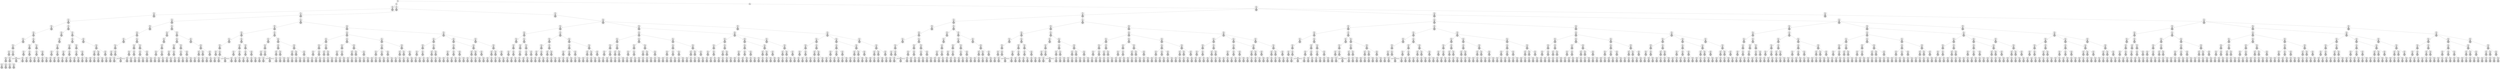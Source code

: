 digraph g {
node [shape = Mrecord];
nodo0[label="{EO: 0|cost: 0.0|A: null}"]
nodo1[label="{EO: 1|cost: 1.0|A: GoL8}"]
nodo3[label="{EO: 3|cost: 2.0|A: GoK8|
Posicion\nAgente:\nL8
Costo\nAcumulado:\n16.0
Infectados:\n1
Escapados:\n1
	posicion:\nK2
}"]
nodo6[label="{EO: 6|cost: 3.0|A: GoJ8|
Posicion\nAgente:\nK8
Costo\nAcumulado:\n18.0
Infectados:\n1
Escapados:\n1
	posicion:\nK2
}"]
nodo12[label="{EO: 12|cost: 4.0|A: GoJ7|
Posicion\nAgente:\nJ8
Costo\nAcumulado:\n20.0
Infectados:\n1
Escapados:\n1
	posicion:\nK2
}"]
nodo21[label="{EO: 21|cost: 5.0|A: GoJ6|
Posicion\nAgente:\nJ7
Costo\nAcumulado:\n22.0
Infectados:\n1
Escapados:\n1
	posicion:\nK2
}"]
nodo43[label="{EO: 43|cost: 6.0|A: GoJ5|
Posicion\nAgente:\nJ6
Costo\nAcumulado:\n24.0
Infectados:\n1
Escapados:\n1
	posicion:\nK2
}"]
nodo81[label="{EO: 81|cost: 7.0|A: GoJ3|
Posicion\nAgente:\nJ5
Costo\nAcumulado:\n26.0
Infectados:\n1
Escapados:\n1
	posicion:\nK2
}"]
nodo170[label="{EO: 170|cost: 8.0|A: GoJ2|
Posicion\nAgente:\nJ3
Costo\nAcumulado:\n28.0
Infectados:\n1
Escapados:\n1
	posicion:\nK2
}"]
nodo320[label="{EO: 320|cost: 9.0|A: GoJ1|
Posicion\nAgente:\nJ2
Costo\nAcumulado:\n30.0
Infectados:\n1
Escapados:\n1
	posicion:\nK2
}"]

nodo170 -> nodo320;
nodo321[label="{EO: 321|cost: 9.0|A: GoK2|
Posicion\nAgente:\nJ2
Costo\nAcumulado:\n30.0
Infectados:\n1
Escapados:\n1
	posicion:\nK2
}"]
nodo678[label="{EO: 678|cost: 10.0|A: GoK3|
Posicion\nAgente:\nK2
Costo\nAcumulado:\n32.0
Infectados:\n1
Escapados:\n1
	posicion:\nK2
}"]
nodo1292[label="{EO: 1292|cost: 11.0|A: GoJ3|
Posicion\nAgente:\nK3
Costo\nAcumulado:\n34.0
Infectados:\n1
Escapados:\n1
	posicion:\nK2
}"]

nodo678 -> nodo1292;
nodo1293[label="{EO: 1293|cost: 11.0|A: GoK5|
Posicion\nAgente:\nK3
Costo\nAcumulado:\n34.0
Infectados:\n1
Escapados:\n1
	posicion:\nK2
}"]

nodo678 -> nodo1293;

nodo321 -> nodo678;
nodo679[label="{EO: 679|cost: 10.0|A: GoL2|
Posicion\nAgente:\nK2
Costo\nAcumulado:\n32.0
Infectados:\n1
Escapados:\n1
	posicion:\nK2
}"]
nodo1294[label="{EO: 1294|cost: 11.0|A: GoL1|
Posicion\nAgente:\nL2
Costo\nAcumulado:\n34.0
Infectados:\n1
Escapados:\n1
	posicion:\nK2
}"]

nodo679 -> nodo1294;
nodo1295[label="{EO: 1295|cost: 11.0|A: GoM2|
Posicion\nAgente:\nL2
Costo\nAcumulado:\n34.0
Infectados:\n1
Escapados:\n1
	posicion:\nK2
}"]

nodo679 -> nodo1295;

nodo321 -> nodo679;
nodo680[label="{EO: 680|cost: 10.0|A: Hacer la ley, multar y mandar a casa.|
Posicion\nAgente:\nK2
Costo\nAcumulado:\n32.0
Infectados:\n1
Escapados:\n1
	posicion:\nK2
}"]

nodo321 -> nodo680;

nodo170 -> nodo321;

nodo81 -> nodo170;

nodo43 -> nodo81;
nodo82[label="{EO: 82|cost: 7.0|A: GoK5|
Posicion\nAgente:\nJ5
Costo\nAcumulado:\n26.0
Infectados:\n1
Escapados:\n1
	posicion:\nK2
}"]
nodo171[label="{EO: 171|cost: 8.0|A: GoK6|
Posicion\nAgente:\nK5
Costo\nAcumulado:\n28.0
Infectados:\n1
Escapados:\n1
	posicion:\nK2
}"]
nodo322[label="{EO: 322|cost: 9.0|A: GoJ6|
Posicion\nAgente:\nK6
Costo\nAcumulado:\n30.0
Infectados:\n1
Escapados:\n1
	posicion:\nK2
}"]
nodo681[label="{EO: 681|cost: 10.0|A: GoJ5|
Posicion\nAgente:\nJ6
Costo\nAcumulado:\n32.0
Infectados:\n1
Escapados:\n1
	posicion:\nK2
}"]

nodo322 -> nodo681;

nodo171 -> nodo322;
nodo323[label="{EO: 323|cost: 9.0|A: GoK7|
Posicion\nAgente:\nK6
Costo\nAcumulado:\n30.0
Infectados:\n1
Escapados:\n1
	posicion:\nK2
}"]
nodo682[label="{EO: 682|cost: 10.0|A: GoK8|
Posicion\nAgente:\nK7
Costo\nAcumulado:\n32.0
Infectados:\n1
Escapados:\n1
	posicion:\nK2
}"]

nodo323 -> nodo682;
nodo683[label="{EO: 683|cost: 10.0|A: GoL7|
Posicion\nAgente:\nK7
Costo\nAcumulado:\n32.0
Infectados:\n1
Escapados:\n1
	posicion:\nK2
}"]

nodo323 -> nodo683;

nodo171 -> nodo323;

nodo82 -> nodo171;
nodo172[label="{EO: 172|cost: 8.0|A: GoL5|
Posicion\nAgente:\nK5
Costo\nAcumulado:\n28.0
Infectados:\n1
Escapados:\n1
	posicion:\nK2
}"]
nodo324[label="{EO: 324|cost: 9.0|A: GoL3|
Posicion\nAgente:\nL5
Costo\nAcumulado:\n30.0
Infectados:\n1
Escapados:\n1
	posicion:\nK2
}"]
nodo684[label="{EO: 684|cost: 10.0|A: GoK3|
Posicion\nAgente:\nL3
Costo\nAcumulado:\n32.0
Infectados:\n1
Escapados:\n1
	posicion:\nK2
}"]

nodo324 -> nodo684;
nodo685[label="{EO: 685|cost: 10.0|A: GoL2|
Posicion\nAgente:\nL3
Costo\nAcumulado:\n32.0
Infectados:\n1
Escapados:\n1
	posicion:\nK2
}"]

nodo324 -> nodo685;

nodo172 -> nodo324;
nodo325[label="{EO: 325|cost: 9.0|A: GoM5|
Posicion\nAgente:\nL5
Costo\nAcumulado:\n30.0
Infectados:\n1
Escapados:\n1
	posicion:\nK2
}"]
nodo686[label="{EO: 686|cost: 10.0|A: GoM3|
Posicion\nAgente:\nM5
Costo\nAcumulado:\n31.0
Infectados:\n1
Escapados:\n1
	posicion:\nK2
}"]

nodo325 -> nodo686;
nodo687[label="{EO: 687|cost: 10.0|A: GoM6|
Posicion\nAgente:\nM5
Costo\nAcumulado:\n31.0
Infectados:\n1
Escapados:\n1
	posicion:\nK2
}"]

nodo325 -> nodo687;

nodo172 -> nodo325;

nodo82 -> nodo172;

nodo43 -> nodo82;

nodo21 -> nodo43;

nodo12 -> nodo21;
nodo22[label="{EO: 22|cost: 5.0|A: GoK7|
Posicion\nAgente:\nJ7
Costo\nAcumulado:\n22.0
Infectados:\n1
Escapados:\n1
	posicion:\nK2
}"]
nodo44[label="{EO: 44|cost: 6.0|A: GoK8|
Posicion\nAgente:\nK7
Costo\nAcumulado:\n24.0
Infectados:\n1
Escapados:\n1
	posicion:\nK2
}"]
nodo83[label="{EO: 83|cost: 7.0|A: GoJ8|
Posicion\nAgente:\nK8
Costo\nAcumulado:\n26.0
Infectados:\n1
Escapados:\n1
	posicion:\nK2
}"]
nodo173[label="{EO: 173|cost: 8.0|A: GoJ7|
Posicion\nAgente:\nJ8
Costo\nAcumulado:\n28.0
Infectados:\n1
Escapados:\n1
	posicion:\nK2
}"]
nodo326[label="{EO: 326|cost: 9.0|A: GoJ6|
Posicion\nAgente:\nJ7
Costo\nAcumulado:\n30.0
Infectados:\n1
Escapados:\n1
	posicion:\nK2
}"]
nodo688[label="{EO: 688|cost: 10.0|A: GoJ5|
Posicion\nAgente:\nJ6
Costo\nAcumulado:\n32.0
Infectados:\n1
Escapados:\n1
	posicion:\nK2
}"]

nodo326 -> nodo688;

nodo173 -> nodo326;
nodo327[label="{EO: 327|cost: 9.0|A: GoK7|
Posicion\nAgente:\nJ7
Costo\nAcumulado:\n30.0
Infectados:\n1
Escapados:\n1
	posicion:\nK2
}"]
nodo689[label="{EO: 689|cost: 10.0|A: GoK8|
Posicion\nAgente:\nK7
Costo\nAcumulado:\n32.0
Infectados:\n1
Escapados:\n1
	posicion:\nK2
}"]

nodo327 -> nodo689;
nodo690[label="{EO: 690|cost: 10.0|A: GoL7|
Posicion\nAgente:\nK7
Costo\nAcumulado:\n32.0
Infectados:\n1
Escapados:\n1
	posicion:\nK2
}"]

nodo327 -> nodo690;

nodo173 -> nodo327;

nodo83 -> nodo173;

nodo44 -> nodo83;

nodo22 -> nodo44;
nodo45[label="{EO: 45|cost: 6.0|A: GoL7|
Posicion\nAgente:\nK7
Costo\nAcumulado:\n24.0
Infectados:\n1
Escapados:\n1
	posicion:\nK2
}"]
nodo84[label="{EO: 84|cost: 7.0|A: GoL6|
Posicion\nAgente:\nL7
Costo\nAcumulado:\n26.0
Infectados:\n1
Escapados:\n1
	posicion:\nK2
}"]
nodo174[label="{EO: 174|cost: 8.0|A: GoK6|
Posicion\nAgente:\nL6
Costo\nAcumulado:\n28.0
Infectados:\n1
Escapados:\n1
	posicion:\nK2
}"]
nodo328[label="{EO: 328|cost: 9.0|A: GoJ6|
Posicion\nAgente:\nK6
Costo\nAcumulado:\n30.0
Infectados:\n1
Escapados:\n1
	posicion:\nK2
}"]
nodo691[label="{EO: 691|cost: 10.0|A: GoJ5|
Posicion\nAgente:\nJ6
Costo\nAcumulado:\n32.0
Infectados:\n1
Escapados:\n1
	posicion:\nK2
}"]

nodo328 -> nodo691;

nodo174 -> nodo328;
nodo329[label="{EO: 329|cost: 9.0|A: GoK7|
Posicion\nAgente:\nK6
Costo\nAcumulado:\n30.0
Infectados:\n1
Escapados:\n1
	posicion:\nK2
}"]
nodo692[label="{EO: 692|cost: 10.0|A: GoK8|
Posicion\nAgente:\nK7
Costo\nAcumulado:\n32.0
Infectados:\n1
Escapados:\n1
	posicion:\nK2
}"]

nodo329 -> nodo692;
nodo693[label="{EO: 693|cost: 10.0|A: GoL7|
Posicion\nAgente:\nK7
Costo\nAcumulado:\n32.0
Infectados:\n1
Escapados:\n1
	posicion:\nK2
}"]

nodo329 -> nodo693;

nodo174 -> nodo329;

nodo84 -> nodo174;
nodo175[label="{EO: 175|cost: 8.0|A: GoL5|
Posicion\nAgente:\nL6
Costo\nAcumulado:\n28.0
Infectados:\n1
Escapados:\n1
	posicion:\nK2
}"]
nodo330[label="{EO: 330|cost: 9.0|A: GoL3|
Posicion\nAgente:\nL5
Costo\nAcumulado:\n30.0
Infectados:\n1
Escapados:\n1
	posicion:\nK2
}"]
nodo694[label="{EO: 694|cost: 10.0|A: GoK3|
Posicion\nAgente:\nL3
Costo\nAcumulado:\n32.0
Infectados:\n1
Escapados:\n1
	posicion:\nK2
}"]

nodo330 -> nodo694;
nodo695[label="{EO: 695|cost: 10.0|A: GoL2|
Posicion\nAgente:\nL3
Costo\nAcumulado:\n32.0
Infectados:\n1
Escapados:\n1
	posicion:\nK2
}"]

nodo330 -> nodo695;

nodo175 -> nodo330;
nodo331[label="{EO: 331|cost: 9.0|A: GoM5|
Posicion\nAgente:\nL5
Costo\nAcumulado:\n30.0
Infectados:\n1
Escapados:\n1
	posicion:\nK2
}"]
nodo696[label="{EO: 696|cost: 10.0|A: GoM3|
Posicion\nAgente:\nM5
Costo\nAcumulado:\n31.0
Infectados:\n1
Escapados:\n1
	posicion:\nK2
}"]

nodo331 -> nodo696;
nodo697[label="{EO: 697|cost: 10.0|A: GoM6|
Posicion\nAgente:\nM5
Costo\nAcumulado:\n31.0
Infectados:\n1
Escapados:\n1
	posicion:\nK2
}"]

nodo331 -> nodo697;

nodo175 -> nodo331;

nodo84 -> nodo175;

nodo45 -> nodo84;
nodo85[label="{EO: 85|cost: 7.0|A: GoM7|
Posicion\nAgente:\nL7
Costo\nAcumulado:\n26.0
Infectados:\n1
Escapados:\n1
	posicion:\nK2
}"]
nodo176[label="{EO: 176|cost: 8.0|A: GoM6|
Posicion\nAgente:\nM7
Costo\nAcumulado:\n27.0
Infectados:\n1
Escapados:\n1
	posicion:\nK2
}"]
nodo332[label="{EO: 332|cost: 9.0|A: GoL6|
Posicion\nAgente:\nM6
Costo\nAcumulado:\n28.0
Infectados:\n1
Escapados:\n1
	posicion:\nK2
}"]
nodo698[label="{EO: 698|cost: 10.0|A: GoK6|
Posicion\nAgente:\nL6
Costo\nAcumulado:\n30.0
Infectados:\n1
Escapados:\n1
	posicion:\nK2
}"]

nodo332 -> nodo698;
nodo699[label="{EO: 699|cost: 10.0|A: GoL5|
Posicion\nAgente:\nL6
Costo\nAcumulado:\n30.0
Infectados:\n1
Escapados:\n1
	posicion:\nK2
}"]

nodo332 -> nodo699;

nodo176 -> nodo332;
nodo333[label="{EO: 333|cost: 9.0|A: GoM5|
Posicion\nAgente:\nM6
Costo\nAcumulado:\n28.0
Infectados:\n1
Escapados:\n1
	posicion:\nK2
}"]
nodo700[label="{EO: 700|cost: 10.0|A: GoM3|
Posicion\nAgente:\nM5
Costo\nAcumulado:\n29.0
Infectados:\n1
Escapados:\n1
	posicion:\nK2
}"]

nodo333 -> nodo700;
nodo701[label="{EO: 701|cost: 10.0|A: GoM6|
Posicion\nAgente:\nM5
Costo\nAcumulado:\n29.0
Infectados:\n1
Escapados:\n1
	posicion:\nK2
}"]

nodo333 -> nodo701;

nodo176 -> nodo333;
nodo334[label="{EO: 334|cost: 9.0|A: GoM7|
Posicion\nAgente:\nM6
Costo\nAcumulado:\n28.0
Infectados:\n1
Escapados:\n1
	posicion:\nK2
}"]
nodo702[label="{EO: 702|cost: 10.0|A: GoM6|
Posicion\nAgente:\nM7
Costo\nAcumulado:\n29.0
Infectados:\n1
Escapados:\n1
	posicion:\nK2
}"]

nodo334 -> nodo702;

nodo176 -> nodo334;

nodo85 -> nodo176;

nodo45 -> nodo85;

nodo22 -> nodo45;

nodo12 -> nodo22;

nodo6 -> nodo12;

nodo3 -> nodo6;

nodo1 -> nodo3;
nodo4[label="{EO: 4|cost: 2.0|A: GoL7|
Posicion\nAgente:\nL8
Costo\nAcumulado:\n16.0
Infectados:\n1
Escapados:\n1
	posicion:\nK2
}"]
nodo7[label="{EO: 7|cost: 3.0|A: GoL6|
Posicion\nAgente:\nL7
Costo\nAcumulado:\n18.0
Infectados:\n1
Escapados:\n1
	posicion:\nK2
}"]
nodo13[label="{EO: 13|cost: 4.0|A: GoK6|
Posicion\nAgente:\nL6
Costo\nAcumulado:\n20.0
Infectados:\n1
Escapados:\n1
	posicion:\nK2
}"]
nodo23[label="{EO: 23|cost: 5.0|A: GoJ6|
Posicion\nAgente:\nK6
Costo\nAcumulado:\n22.0
Infectados:\n1
Escapados:\n1
	posicion:\nK2
}"]
nodo46[label="{EO: 46|cost: 6.0|A: GoJ5|
Posicion\nAgente:\nJ6
Costo\nAcumulado:\n24.0
Infectados:\n1
Escapados:\n1
	posicion:\nK2
}"]
nodo86[label="{EO: 86|cost: 7.0|A: GoJ3|
Posicion\nAgente:\nJ5
Costo\nAcumulado:\n26.0
Infectados:\n1
Escapados:\n1
	posicion:\nK2
}"]
nodo177[label="{EO: 177|cost: 8.0|A: GoJ2|
Posicion\nAgente:\nJ3
Costo\nAcumulado:\n28.0
Infectados:\n1
Escapados:\n1
	posicion:\nK2
}"]
nodo335[label="{EO: 335|cost: 9.0|A: GoJ1|
Posicion\nAgente:\nJ2
Costo\nAcumulado:\n30.0
Infectados:\n1
Escapados:\n1
	posicion:\nK2
}"]

nodo177 -> nodo335;
nodo336[label="{EO: 336|cost: 9.0|A: GoK2|
Posicion\nAgente:\nJ2
Costo\nAcumulado:\n30.0
Infectados:\n1
Escapados:\n1
	posicion:\nK2
}"]
nodo703[label="{EO: 703|cost: 10.0|A: GoK3|
Posicion\nAgente:\nK2
Costo\nAcumulado:\n32.0
Infectados:\n1
Escapados:\n1
	posicion:\nK2
}"]

nodo336 -> nodo703;
nodo704[label="{EO: 704|cost: 10.0|A: GoL2|
Posicion\nAgente:\nK2
Costo\nAcumulado:\n32.0
Infectados:\n1
Escapados:\n1
	posicion:\nK2
}"]

nodo336 -> nodo704;
nodo705[label="{EO: 705|cost: 10.0|A: Hacer la ley, multar y mandar a casa.|
Posicion\nAgente:\nK2
Costo\nAcumulado:\n32.0
Infectados:\n1
Escapados:\n1
	posicion:\nK2
}"]

nodo336 -> nodo705;

nodo177 -> nodo336;

nodo86 -> nodo177;

nodo46 -> nodo86;
nodo87[label="{EO: 87|cost: 7.0|A: GoK5|
Posicion\nAgente:\nJ5
Costo\nAcumulado:\n26.0
Infectados:\n1
Escapados:\n1
	posicion:\nK2
}"]
nodo178[label="{EO: 178|cost: 8.0|A: GoK6|
Posicion\nAgente:\nK5
Costo\nAcumulado:\n28.0
Infectados:\n1
Escapados:\n1
	posicion:\nK2
}"]
nodo337[label="{EO: 337|cost: 9.0|A: GoJ6|
Posicion\nAgente:\nK6
Costo\nAcumulado:\n30.0
Infectados:\n1
Escapados:\n1
	posicion:\nK2
}"]
nodo706[label="{EO: 706|cost: 10.0|A: GoJ5|
Posicion\nAgente:\nJ6
Costo\nAcumulado:\n32.0
Infectados:\n1
Escapados:\n1
	posicion:\nK2
}"]

nodo337 -> nodo706;

nodo178 -> nodo337;
nodo338[label="{EO: 338|cost: 9.0|A: GoK7|
Posicion\nAgente:\nK6
Costo\nAcumulado:\n30.0
Infectados:\n1
Escapados:\n1
	posicion:\nK2
}"]
nodo707[label="{EO: 707|cost: 10.0|A: GoK8|
Posicion\nAgente:\nK7
Costo\nAcumulado:\n32.0
Infectados:\n1
Escapados:\n1
	posicion:\nK2
}"]

nodo338 -> nodo707;
nodo708[label="{EO: 708|cost: 10.0|A: GoL7|
Posicion\nAgente:\nK7
Costo\nAcumulado:\n32.0
Infectados:\n1
Escapados:\n1
	posicion:\nK2
}"]

nodo338 -> nodo708;

nodo178 -> nodo338;

nodo87 -> nodo178;
nodo179[label="{EO: 179|cost: 8.0|A: GoL5|
Posicion\nAgente:\nK5
Costo\nAcumulado:\n28.0
Infectados:\n1
Escapados:\n1
	posicion:\nK2
}"]
nodo339[label="{EO: 339|cost: 9.0|A: GoL3|
Posicion\nAgente:\nL5
Costo\nAcumulado:\n30.0
Infectados:\n1
Escapados:\n1
	posicion:\nK2
}"]
nodo709[label="{EO: 709|cost: 10.0|A: GoK3|
Posicion\nAgente:\nL3
Costo\nAcumulado:\n32.0
Infectados:\n1
Escapados:\n1
	posicion:\nK2
}"]

nodo339 -> nodo709;
nodo710[label="{EO: 710|cost: 10.0|A: GoL2|
Posicion\nAgente:\nL3
Costo\nAcumulado:\n32.0
Infectados:\n1
Escapados:\n1
	posicion:\nK2
}"]

nodo339 -> nodo710;

nodo179 -> nodo339;
nodo340[label="{EO: 340|cost: 9.0|A: GoM5|
Posicion\nAgente:\nL5
Costo\nAcumulado:\n30.0
Infectados:\n1
Escapados:\n1
	posicion:\nK2
}"]
nodo711[label="{EO: 711|cost: 10.0|A: GoM3|
Posicion\nAgente:\nM5
Costo\nAcumulado:\n31.0
Infectados:\n1
Escapados:\n1
	posicion:\nK2
}"]

nodo340 -> nodo711;
nodo712[label="{EO: 712|cost: 10.0|A: GoM6|
Posicion\nAgente:\nM5
Costo\nAcumulado:\n31.0
Infectados:\n1
Escapados:\n1
	posicion:\nK2
}"]

nodo340 -> nodo712;

nodo179 -> nodo340;

nodo87 -> nodo179;

nodo46 -> nodo87;

nodo23 -> nodo46;

nodo13 -> nodo23;
nodo24[label="{EO: 24|cost: 5.0|A: GoK7|
Posicion\nAgente:\nK6
Costo\nAcumulado:\n22.0
Infectados:\n1
Escapados:\n1
	posicion:\nK2
}"]
nodo47[label="{EO: 47|cost: 6.0|A: GoK8|
Posicion\nAgente:\nK7
Costo\nAcumulado:\n24.0
Infectados:\n1
Escapados:\n1
	posicion:\nK2
}"]
nodo88[label="{EO: 88|cost: 7.0|A: GoJ8|
Posicion\nAgente:\nK8
Costo\nAcumulado:\n26.0
Infectados:\n1
Escapados:\n1
	posicion:\nK2
}"]
nodo180[label="{EO: 180|cost: 8.0|A: GoJ7|
Posicion\nAgente:\nJ8
Costo\nAcumulado:\n28.0
Infectados:\n1
Escapados:\n1
	posicion:\nK2
}"]
nodo341[label="{EO: 341|cost: 9.0|A: GoJ6|
Posicion\nAgente:\nJ7
Costo\nAcumulado:\n30.0
Infectados:\n1
Escapados:\n1
	posicion:\nK2
}"]
nodo713[label="{EO: 713|cost: 10.0|A: GoJ5|
Posicion\nAgente:\nJ6
Costo\nAcumulado:\n32.0
Infectados:\n1
Escapados:\n1
	posicion:\nK2
}"]

nodo341 -> nodo713;

nodo180 -> nodo341;
nodo342[label="{EO: 342|cost: 9.0|A: GoK7|
Posicion\nAgente:\nJ7
Costo\nAcumulado:\n30.0
Infectados:\n1
Escapados:\n1
	posicion:\nK2
}"]
nodo714[label="{EO: 714|cost: 10.0|A: GoK8|
Posicion\nAgente:\nK7
Costo\nAcumulado:\n32.0
Infectados:\n1
Escapados:\n1
	posicion:\nK2
}"]

nodo342 -> nodo714;
nodo715[label="{EO: 715|cost: 10.0|A: GoL7|
Posicion\nAgente:\nK7
Costo\nAcumulado:\n32.0
Infectados:\n1
Escapados:\n1
	posicion:\nK2
}"]

nodo342 -> nodo715;

nodo180 -> nodo342;

nodo88 -> nodo180;

nodo47 -> nodo88;

nodo24 -> nodo47;
nodo48[label="{EO: 48|cost: 6.0|A: GoL7|
Posicion\nAgente:\nK7
Costo\nAcumulado:\n24.0
Infectados:\n1
Escapados:\n1
	posicion:\nK2
}"]
nodo89[label="{EO: 89|cost: 7.0|A: GoL6|
Posicion\nAgente:\nL7
Costo\nAcumulado:\n26.0
Infectados:\n1
Escapados:\n1
	posicion:\nK2
}"]
nodo181[label="{EO: 181|cost: 8.0|A: GoK6|
Posicion\nAgente:\nL6
Costo\nAcumulado:\n28.0
Infectados:\n1
Escapados:\n1
	posicion:\nK2
}"]
nodo343[label="{EO: 343|cost: 9.0|A: GoJ6|
Posicion\nAgente:\nK6
Costo\nAcumulado:\n30.0
Infectados:\n1
Escapados:\n1
	posicion:\nK2
}"]
nodo716[label="{EO: 716|cost: 10.0|A: GoJ5|
Posicion\nAgente:\nJ6
Costo\nAcumulado:\n32.0
Infectados:\n1
Escapados:\n1
	posicion:\nK2
}"]

nodo343 -> nodo716;

nodo181 -> nodo343;
nodo344[label="{EO: 344|cost: 9.0|A: GoK7|
Posicion\nAgente:\nK6
Costo\nAcumulado:\n30.0
Infectados:\n1
Escapados:\n1
	posicion:\nK2
}"]
nodo717[label="{EO: 717|cost: 10.0|A: GoK8|
Posicion\nAgente:\nK7
Costo\nAcumulado:\n32.0
Infectados:\n1
Escapados:\n1
	posicion:\nK2
}"]

nodo344 -> nodo717;
nodo718[label="{EO: 718|cost: 10.0|A: GoL7|
Posicion\nAgente:\nK7
Costo\nAcumulado:\n32.0
Infectados:\n1
Escapados:\n1
	posicion:\nK2
}"]

nodo344 -> nodo718;

nodo181 -> nodo344;

nodo89 -> nodo181;
nodo182[label="{EO: 182|cost: 8.0|A: GoL5|
Posicion\nAgente:\nL6
Costo\nAcumulado:\n28.0
Infectados:\n1
Escapados:\n1
	posicion:\nK2
}"]
nodo345[label="{EO: 345|cost: 9.0|A: GoL3|
Posicion\nAgente:\nL5
Costo\nAcumulado:\n30.0
Infectados:\n1
Escapados:\n1
	posicion:\nK2
}"]
nodo719[label="{EO: 719|cost: 10.0|A: GoK3|
Posicion\nAgente:\nL3
Costo\nAcumulado:\n32.0
Infectados:\n1
Escapados:\n1
	posicion:\nK2
}"]

nodo345 -> nodo719;
nodo720[label="{EO: 720|cost: 10.0|A: GoL2|
Posicion\nAgente:\nL3
Costo\nAcumulado:\n32.0
Infectados:\n1
Escapados:\n1
	posicion:\nK2
}"]

nodo345 -> nodo720;

nodo182 -> nodo345;
nodo346[label="{EO: 346|cost: 9.0|A: GoM5|
Posicion\nAgente:\nL5
Costo\nAcumulado:\n30.0
Infectados:\n1
Escapados:\n1
	posicion:\nK2
}"]
nodo721[label="{EO: 721|cost: 10.0|A: GoM3|
Posicion\nAgente:\nM5
Costo\nAcumulado:\n31.0
Infectados:\n1
Escapados:\n1
	posicion:\nK2
}"]

nodo346 -> nodo721;
nodo722[label="{EO: 722|cost: 10.0|A: GoM6|
Posicion\nAgente:\nM5
Costo\nAcumulado:\n31.0
Infectados:\n1
Escapados:\n1
	posicion:\nK2
}"]

nodo346 -> nodo722;

nodo182 -> nodo346;

nodo89 -> nodo182;

nodo48 -> nodo89;
nodo90[label="{EO: 90|cost: 7.0|A: GoM7|
Posicion\nAgente:\nL7
Costo\nAcumulado:\n26.0
Infectados:\n1
Escapados:\n1
	posicion:\nK2
}"]
nodo183[label="{EO: 183|cost: 8.0|A: GoM6|
Posicion\nAgente:\nM7
Costo\nAcumulado:\n27.0
Infectados:\n1
Escapados:\n1
	posicion:\nK2
}"]
nodo347[label="{EO: 347|cost: 9.0|A: GoL6|
Posicion\nAgente:\nM6
Costo\nAcumulado:\n28.0
Infectados:\n1
Escapados:\n1
	posicion:\nK2
}"]
nodo723[label="{EO: 723|cost: 10.0|A: GoK6|
Posicion\nAgente:\nL6
Costo\nAcumulado:\n30.0
Infectados:\n1
Escapados:\n1
	posicion:\nK2
}"]

nodo347 -> nodo723;
nodo724[label="{EO: 724|cost: 10.0|A: GoL5|
Posicion\nAgente:\nL6
Costo\nAcumulado:\n30.0
Infectados:\n1
Escapados:\n1
	posicion:\nK2
}"]

nodo347 -> nodo724;

nodo183 -> nodo347;
nodo348[label="{EO: 348|cost: 9.0|A: GoM5|
Posicion\nAgente:\nM6
Costo\nAcumulado:\n28.0
Infectados:\n1
Escapados:\n1
	posicion:\nK2
}"]
nodo725[label="{EO: 725|cost: 10.0|A: GoM3|
Posicion\nAgente:\nM5
Costo\nAcumulado:\n29.0
Infectados:\n1
Escapados:\n1
	posicion:\nK2
}"]

nodo348 -> nodo725;
nodo726[label="{EO: 726|cost: 10.0|A: GoM6|
Posicion\nAgente:\nM5
Costo\nAcumulado:\n29.0
Infectados:\n1
Escapados:\n1
	posicion:\nK2
}"]

nodo348 -> nodo726;

nodo183 -> nodo348;
nodo349[label="{EO: 349|cost: 9.0|A: GoM7|
Posicion\nAgente:\nM6
Costo\nAcumulado:\n28.0
Infectados:\n1
Escapados:\n1
	posicion:\nK2
}"]
nodo727[label="{EO: 727|cost: 10.0|A: GoM6|
Posicion\nAgente:\nM7
Costo\nAcumulado:\n29.0
Infectados:\n1
Escapados:\n1
	posicion:\nK2
}"]

nodo349 -> nodo727;

nodo183 -> nodo349;

nodo90 -> nodo183;

nodo48 -> nodo90;

nodo24 -> nodo48;

nodo13 -> nodo24;

nodo7 -> nodo13;
nodo14[label="{EO: 14|cost: 4.0|A: GoL5|
Posicion\nAgente:\nL6
Costo\nAcumulado:\n20.0
Infectados:\n1
Escapados:\n1
	posicion:\nK2
}"]
nodo25[label="{EO: 25|cost: 5.0|A: GoL3|
Posicion\nAgente:\nL5
Costo\nAcumulado:\n22.0
Infectados:\n1
Escapados:\n1
	posicion:\nK2
}"]
nodo49[label="{EO: 49|cost: 6.0|A: GoK3|
Posicion\nAgente:\nL3
Costo\nAcumulado:\n24.0
Infectados:\n1
Escapados:\n1
	posicion:\nK2
}"]
nodo91[label="{EO: 91|cost: 7.0|A: GoJ3|
Posicion\nAgente:\nK3
Costo\nAcumulado:\n26.0
Infectados:\n1
Escapados:\n1
	posicion:\nK2
}"]
nodo184[label="{EO: 184|cost: 8.0|A: GoJ2|
Posicion\nAgente:\nJ3
Costo\nAcumulado:\n28.0
Infectados:\n1
Escapados:\n1
	posicion:\nK2
}"]
nodo350[label="{EO: 350|cost: 9.0|A: GoJ1|
Posicion\nAgente:\nJ2
Costo\nAcumulado:\n30.0
Infectados:\n1
Escapados:\n1
	posicion:\nK2
}"]

nodo184 -> nodo350;
nodo351[label="{EO: 351|cost: 9.0|A: GoK2|
Posicion\nAgente:\nJ2
Costo\nAcumulado:\n30.0
Infectados:\n1
Escapados:\n1
	posicion:\nK2
}"]
nodo728[label="{EO: 728|cost: 10.0|A: GoK3|
Posicion\nAgente:\nK2
Costo\nAcumulado:\n32.0
Infectados:\n1
Escapados:\n1
	posicion:\nK2
}"]

nodo351 -> nodo728;
nodo729[label="{EO: 729|cost: 10.0|A: GoL2|
Posicion\nAgente:\nK2
Costo\nAcumulado:\n32.0
Infectados:\n1
Escapados:\n1
	posicion:\nK2
}"]

nodo351 -> nodo729;
nodo730[label="{EO: 730|cost: 10.0|A: Hacer la ley, multar y mandar a casa.|
Posicion\nAgente:\nK2
Costo\nAcumulado:\n32.0
Infectados:\n1
Escapados:\n1
	posicion:\nK2
}"]

nodo351 -> nodo730;

nodo184 -> nodo351;

nodo91 -> nodo184;

nodo49 -> nodo91;
nodo92[label="{EO: 92|cost: 7.0|A: GoK5|
Posicion\nAgente:\nK3
Costo\nAcumulado:\n26.0
Infectados:\n1
Escapados:\n1
	posicion:\nK2
}"]
nodo185[label="{EO: 185|cost: 8.0|A: GoK6|
Posicion\nAgente:\nK5
Costo\nAcumulado:\n28.0
Infectados:\n1
Escapados:\n1
	posicion:\nK2
}"]
nodo352[label="{EO: 352|cost: 9.0|A: GoJ6|
Posicion\nAgente:\nK6
Costo\nAcumulado:\n30.0
Infectados:\n1
Escapados:\n1
	posicion:\nK2
}"]
nodo731[label="{EO: 731|cost: 10.0|A: GoJ5|
Posicion\nAgente:\nJ6
Costo\nAcumulado:\n32.0
Infectados:\n1
Escapados:\n1
	posicion:\nK2
}"]

nodo352 -> nodo731;

nodo185 -> nodo352;
nodo353[label="{EO: 353|cost: 9.0|A: GoK7|
Posicion\nAgente:\nK6
Costo\nAcumulado:\n30.0
Infectados:\n1
Escapados:\n1
	posicion:\nK2
}"]
nodo732[label="{EO: 732|cost: 10.0|A: GoK8|
Posicion\nAgente:\nK7
Costo\nAcumulado:\n32.0
Infectados:\n1
Escapados:\n1
	posicion:\nK2
}"]

nodo353 -> nodo732;
nodo733[label="{EO: 733|cost: 10.0|A: GoL7|
Posicion\nAgente:\nK7
Costo\nAcumulado:\n32.0
Infectados:\n1
Escapados:\n1
	posicion:\nK2
}"]

nodo353 -> nodo733;

nodo185 -> nodo353;

nodo92 -> nodo185;
nodo186[label="{EO: 186|cost: 8.0|A: GoL5|
Posicion\nAgente:\nK5
Costo\nAcumulado:\n28.0
Infectados:\n1
Escapados:\n1
	posicion:\nK2
}"]
nodo354[label="{EO: 354|cost: 9.0|A: GoL3|
Posicion\nAgente:\nL5
Costo\nAcumulado:\n30.0
Infectados:\n1
Escapados:\n1
	posicion:\nK2
}"]
nodo734[label="{EO: 734|cost: 10.0|A: GoK3|
Posicion\nAgente:\nL3
Costo\nAcumulado:\n32.0
Infectados:\n1
Escapados:\n1
	posicion:\nK2
}"]

nodo354 -> nodo734;
nodo735[label="{EO: 735|cost: 10.0|A: GoL2|
Posicion\nAgente:\nL3
Costo\nAcumulado:\n32.0
Infectados:\n1
Escapados:\n1
	posicion:\nK2
}"]

nodo354 -> nodo735;

nodo186 -> nodo354;
nodo355[label="{EO: 355|cost: 9.0|A: GoM5|
Posicion\nAgente:\nL5
Costo\nAcumulado:\n30.0
Infectados:\n1
Escapados:\n1
	posicion:\nK2
}"]
nodo736[label="{EO: 736|cost: 10.0|A: GoM3|
Posicion\nAgente:\nM5
Costo\nAcumulado:\n31.0
Infectados:\n1
Escapados:\n1
	posicion:\nK2
}"]

nodo355 -> nodo736;
nodo737[label="{EO: 737|cost: 10.0|A: GoM6|
Posicion\nAgente:\nM5
Costo\nAcumulado:\n31.0
Infectados:\n1
Escapados:\n1
	posicion:\nK2
}"]

nodo355 -> nodo737;

nodo186 -> nodo355;

nodo92 -> nodo186;

nodo49 -> nodo92;

nodo25 -> nodo49;
nodo50[label="{EO: 50|cost: 6.0|A: GoL2|
Posicion\nAgente:\nL3
Costo\nAcumulado:\n24.0
Infectados:\n1
Escapados:\n1
	posicion:\nK2
}"]
nodo93[label="{EO: 93|cost: 7.0|A: GoL1|
Posicion\nAgente:\nL2
Costo\nAcumulado:\n26.0
Infectados:\n1
Escapados:\n1
	posicion:\nK2
}"]
nodo187[label="{EO: 187|cost: 8.0|A: GoK1|
Posicion\nAgente:\nL1
Costo\nAcumulado:\n28.0
Infectados:\n1
Escapados:\n1
	posicion:\nK2
}"]
nodo356[label="{EO: 356|cost: 9.0|A: GoJ1|
Posicion\nAgente:\nK1
Costo\nAcumulado:\n30.0
Infectados:\n1
Escapados:\n1
	posicion:\nK2
}"]

nodo187 -> nodo356;
nodo357[label="{EO: 357|cost: 9.0|A: GoK2|
Posicion\nAgente:\nK1
Costo\nAcumulado:\n30.0
Infectados:\n1
Escapados:\n1
	posicion:\nK2
}"]
nodo738[label="{EO: 738|cost: 10.0|A: GoK3|
Posicion\nAgente:\nK2
Costo\nAcumulado:\n32.0
Infectados:\n1
Escapados:\n1
	posicion:\nK2
}"]

nodo357 -> nodo738;
nodo739[label="{EO: 739|cost: 10.0|A: GoL2|
Posicion\nAgente:\nK2
Costo\nAcumulado:\n32.0
Infectados:\n1
Escapados:\n1
	posicion:\nK2
}"]

nodo357 -> nodo739;
nodo740[label="{EO: 740|cost: 10.0|A: Hacer la ley, multar y mandar a casa.|
Posicion\nAgente:\nK2
Costo\nAcumulado:\n32.0
Infectados:\n1
Escapados:\n1
	posicion:\nK2
}"]

nodo357 -> nodo740;

nodo187 -> nodo357;

nodo93 -> nodo187;

nodo50 -> nodo93;
nodo94[label="{EO: 94|cost: 7.0|A: GoM2|
Posicion\nAgente:\nL2
Costo\nAcumulado:\n26.0
Infectados:\n1
Escapados:\n1
	posicion:\nK2
}"]
nodo188[label="{EO: 188|cost: 8.0|A: GoM1|
Posicion\nAgente:\nM2
Costo\nAcumulado:\n27.0
Infectados:\n1
Escapados:\n1
	posicion:\nK2
}"]
nodo358[label="{EO: 358|cost: 9.0|A: GoL1|
Posicion\nAgente:\nM1
Costo\nAcumulado:\n28.0
Infectados:\n1
Escapados:\n1
	posicion:\nK2
}"]
nodo741[label="{EO: 741|cost: 10.0|A: GoK1|
Posicion\nAgente:\nL1
Costo\nAcumulado:\n30.0
Infectados:\n1
Escapados:\n1
	posicion:\nK2
}"]

nodo358 -> nodo741;

nodo188 -> nodo358;
nodo359[label="{EO: 359|cost: 9.0|A: GoM2|
Posicion\nAgente:\nM1
Costo\nAcumulado:\n28.0
Infectados:\n1
Escapados:\n1
	posicion:\nK2
}"]
nodo742[label="{EO: 742|cost: 10.0|A: GoM1|
Posicion\nAgente:\nM2
Costo\nAcumulado:\n29.0
Infectados:\n1
Escapados:\n1
	posicion:\nK2
}"]

nodo359 -> nodo742;
nodo743[label="{EO: 743|cost: 10.0|A: GoM3|
Posicion\nAgente:\nM2
Costo\nAcumulado:\n29.0
Infectados:\n1
Escapados:\n1
	posicion:\nK2
}"]

nodo359 -> nodo743;

nodo188 -> nodo359;

nodo94 -> nodo188;
nodo189[label="{EO: 189|cost: 8.0|A: GoM3|
Posicion\nAgente:\nM2
Costo\nAcumulado:\n27.0
Infectados:\n1
Escapados:\n1
	posicion:\nK2
}"]
nodo360[label="{EO: 360|cost: 9.0|A: GoL3|
Posicion\nAgente:\nM3
Costo\nAcumulado:\n28.0
Infectados:\n1
Escapados:\n1
	posicion:\nK2
}"]
nodo744[label="{EO: 744|cost: 10.0|A: GoK3|
Posicion\nAgente:\nL3
Costo\nAcumulado:\n30.0
Infectados:\n1
Escapados:\n1
	posicion:\nK2
}"]

nodo360 -> nodo744;
nodo745[label="{EO: 745|cost: 10.0|A: GoL2|
Posicion\nAgente:\nL3
Costo\nAcumulado:\n30.0
Infectados:\n1
Escapados:\n1
	posicion:\nK2
}"]

nodo360 -> nodo745;

nodo189 -> nodo360;
nodo361[label="{EO: 361|cost: 9.0|A: GoM2|
Posicion\nAgente:\nM3
Costo\nAcumulado:\n28.0
Infectados:\n1
Escapados:\n1
	posicion:\nK2
}"]
nodo746[label="{EO: 746|cost: 10.0|A: GoM1|
Posicion\nAgente:\nM2
Costo\nAcumulado:\n29.0
Infectados:\n1
Escapados:\n1
	posicion:\nK2
}"]

nodo361 -> nodo746;
nodo747[label="{EO: 747|cost: 10.0|A: GoM3|
Posicion\nAgente:\nM2
Costo\nAcumulado:\n29.0
Infectados:\n1
Escapados:\n1
	posicion:\nK2
}"]

nodo361 -> nodo747;

nodo189 -> nodo361;
nodo362[label="{EO: 362|cost: 9.0|A: GoM5|
Posicion\nAgente:\nM3
Costo\nAcumulado:\n28.0
Infectados:\n1
Escapados:\n1
	posicion:\nK2
}"]
nodo748[label="{EO: 748|cost: 10.0|A: GoM3|
Posicion\nAgente:\nM5
Costo\nAcumulado:\n29.0
Infectados:\n1
Escapados:\n1
	posicion:\nK2
}"]

nodo362 -> nodo748;
nodo749[label="{EO: 749|cost: 10.0|A: GoM6|
Posicion\nAgente:\nM5
Costo\nAcumulado:\n29.0
Infectados:\n1
Escapados:\n1
	posicion:\nK2
}"]

nodo362 -> nodo749;

nodo189 -> nodo362;

nodo94 -> nodo189;

nodo50 -> nodo94;

nodo25 -> nodo50;

nodo14 -> nodo25;
nodo26[label="{EO: 26|cost: 5.0|A: GoM5|
Posicion\nAgente:\nL5
Costo\nAcumulado:\n22.0
Infectados:\n1
Escapados:\n1
	posicion:\nK2
}"]
nodo51[label="{EO: 51|cost: 6.0|A: GoM3|
Posicion\nAgente:\nM5
Costo\nAcumulado:\n23.0
Infectados:\n1
Escapados:\n1
	posicion:\nK2
}"]
nodo95[label="{EO: 95|cost: 7.0|A: GoL3|
Posicion\nAgente:\nM3
Costo\nAcumulado:\n24.0
Infectados:\n1
Escapados:\n1
	posicion:\nK2
}"]
nodo190[label="{EO: 190|cost: 8.0|A: GoK3|
Posicion\nAgente:\nL3
Costo\nAcumulado:\n26.0
Infectados:\n1
Escapados:\n1
	posicion:\nK2
}"]
nodo363[label="{EO: 363|cost: 9.0|A: GoJ3|
Posicion\nAgente:\nK3
Costo\nAcumulado:\n28.0
Infectados:\n1
Escapados:\n1
	posicion:\nK2
}"]
nodo750[label="{EO: 750|cost: 10.0|A: GoJ2|
Posicion\nAgente:\nJ3
Costo\nAcumulado:\n30.0
Infectados:\n1
Escapados:\n1
	posicion:\nK2
}"]

nodo363 -> nodo750;

nodo190 -> nodo363;
nodo364[label="{EO: 364|cost: 9.0|A: GoK5|
Posicion\nAgente:\nK3
Costo\nAcumulado:\n28.0
Infectados:\n1
Escapados:\n1
	posicion:\nK2
}"]
nodo751[label="{EO: 751|cost: 10.0|A: GoK6|
Posicion\nAgente:\nK5
Costo\nAcumulado:\n30.0
Infectados:\n1
Escapados:\n1
	posicion:\nK2
}"]

nodo364 -> nodo751;
nodo752[label="{EO: 752|cost: 10.0|A: GoL5|
Posicion\nAgente:\nK5
Costo\nAcumulado:\n30.0
Infectados:\n1
Escapados:\n1
	posicion:\nK2
}"]

nodo364 -> nodo752;

nodo190 -> nodo364;

nodo95 -> nodo190;
nodo191[label="{EO: 191|cost: 8.0|A: GoL2|
Posicion\nAgente:\nL3
Costo\nAcumulado:\n26.0
Infectados:\n1
Escapados:\n1
	posicion:\nK2
}"]
nodo365[label="{EO: 365|cost: 9.0|A: GoL1|
Posicion\nAgente:\nL2
Costo\nAcumulado:\n28.0
Infectados:\n1
Escapados:\n1
	posicion:\nK2
}"]
nodo753[label="{EO: 753|cost: 10.0|A: GoK1|
Posicion\nAgente:\nL1
Costo\nAcumulado:\n30.0
Infectados:\n1
Escapados:\n1
	posicion:\nK2
}"]

nodo365 -> nodo753;

nodo191 -> nodo365;
nodo366[label="{EO: 366|cost: 9.0|A: GoM2|
Posicion\nAgente:\nL2
Costo\nAcumulado:\n28.0
Infectados:\n1
Escapados:\n1
	posicion:\nK2
}"]
nodo754[label="{EO: 754|cost: 10.0|A: GoM1|
Posicion\nAgente:\nM2
Costo\nAcumulado:\n29.0
Infectados:\n1
Escapados:\n1
	posicion:\nK2
}"]

nodo366 -> nodo754;
nodo755[label="{EO: 755|cost: 10.0|A: GoM3|
Posicion\nAgente:\nM2
Costo\nAcumulado:\n29.0
Infectados:\n1
Escapados:\n1
	posicion:\nK2
}"]

nodo366 -> nodo755;

nodo191 -> nodo366;

nodo95 -> nodo191;

nodo51 -> nodo95;
nodo96[label="{EO: 96|cost: 7.0|A: GoM2|
Posicion\nAgente:\nM3
Costo\nAcumulado:\n24.0
Infectados:\n1
Escapados:\n1
	posicion:\nK2
}"]
nodo192[label="{EO: 192|cost: 8.0|A: GoM1|
Posicion\nAgente:\nM2
Costo\nAcumulado:\n25.0
Infectados:\n1
Escapados:\n1
	posicion:\nK2
}"]
nodo367[label="{EO: 367|cost: 9.0|A: GoL1|
Posicion\nAgente:\nM1
Costo\nAcumulado:\n26.0
Infectados:\n1
Escapados:\n1
	posicion:\nK2
}"]
nodo756[label="{EO: 756|cost: 10.0|A: GoK1|
Posicion\nAgente:\nL1
Costo\nAcumulado:\n28.0
Infectados:\n1
Escapados:\n1
	posicion:\nK2
}"]

nodo367 -> nodo756;

nodo192 -> nodo367;
nodo368[label="{EO: 368|cost: 9.0|A: GoM2|
Posicion\nAgente:\nM1
Costo\nAcumulado:\n26.0
Infectados:\n1
Escapados:\n1
	posicion:\nK2
}"]
nodo757[label="{EO: 757|cost: 10.0|A: GoM1|
Posicion\nAgente:\nM2
Costo\nAcumulado:\n27.0
Infectados:\n1
Escapados:\n1
	posicion:\nK2
}"]

nodo368 -> nodo757;
nodo758[label="{EO: 758|cost: 10.0|A: GoM3|
Posicion\nAgente:\nM2
Costo\nAcumulado:\n27.0
Infectados:\n1
Escapados:\n1
	posicion:\nK2
}"]

nodo368 -> nodo758;

nodo192 -> nodo368;

nodo96 -> nodo192;
nodo193[label="{EO: 193|cost: 8.0|A: GoM3|
Posicion\nAgente:\nM2
Costo\nAcumulado:\n25.0
Infectados:\n1
Escapados:\n1
	posicion:\nK2
}"]
nodo369[label="{EO: 369|cost: 9.0|A: GoL3|
Posicion\nAgente:\nM3
Costo\nAcumulado:\n26.0
Infectados:\n1
Escapados:\n1
	posicion:\nK2
}"]
nodo759[label="{EO: 759|cost: 10.0|A: GoK3|
Posicion\nAgente:\nL3
Costo\nAcumulado:\n28.0
Infectados:\n1
Escapados:\n1
	posicion:\nK2
}"]

nodo369 -> nodo759;
nodo760[label="{EO: 760|cost: 10.0|A: GoL2|
Posicion\nAgente:\nL3
Costo\nAcumulado:\n28.0
Infectados:\n1
Escapados:\n1
	posicion:\nK2
}"]

nodo369 -> nodo760;

nodo193 -> nodo369;
nodo370[label="{EO: 370|cost: 9.0|A: GoM2|
Posicion\nAgente:\nM3
Costo\nAcumulado:\n26.0
Infectados:\n1
Escapados:\n1
	posicion:\nK2
}"]
nodo761[label="{EO: 761|cost: 10.0|A: GoM1|
Posicion\nAgente:\nM2
Costo\nAcumulado:\n27.0
Infectados:\n1
Escapados:\n1
	posicion:\nK2
}"]

nodo370 -> nodo761;
nodo762[label="{EO: 762|cost: 10.0|A: GoM3|
Posicion\nAgente:\nM2
Costo\nAcumulado:\n27.0
Infectados:\n1
Escapados:\n1
	posicion:\nK2
}"]

nodo370 -> nodo762;

nodo193 -> nodo370;
nodo371[label="{EO: 371|cost: 9.0|A: GoM5|
Posicion\nAgente:\nM3
Costo\nAcumulado:\n26.0
Infectados:\n1
Escapados:\n1
	posicion:\nK2
}"]
nodo763[label="{EO: 763|cost: 10.0|A: GoM3|
Posicion\nAgente:\nM5
Costo\nAcumulado:\n27.0
Infectados:\n1
Escapados:\n1
	posicion:\nK2
}"]

nodo371 -> nodo763;
nodo764[label="{EO: 764|cost: 10.0|A: GoM6|
Posicion\nAgente:\nM5
Costo\nAcumulado:\n27.0
Infectados:\n1
Escapados:\n1
	posicion:\nK2
}"]

nodo371 -> nodo764;

nodo193 -> nodo371;

nodo96 -> nodo193;

nodo51 -> nodo96;
nodo97[label="{EO: 97|cost: 7.0|A: GoM5|
Posicion\nAgente:\nM3
Costo\nAcumulado:\n24.0
Infectados:\n1
Escapados:\n1
	posicion:\nK2
}"]
nodo194[label="{EO: 194|cost: 8.0|A: GoM3|
Posicion\nAgente:\nM5
Costo\nAcumulado:\n25.0
Infectados:\n1
Escapados:\n1
	posicion:\nK2
}"]
nodo372[label="{EO: 372|cost: 9.0|A: GoL3|
Posicion\nAgente:\nM3
Costo\nAcumulado:\n26.0
Infectados:\n1
Escapados:\n1
	posicion:\nK2
}"]
nodo765[label="{EO: 765|cost: 10.0|A: GoK3|
Posicion\nAgente:\nL3
Costo\nAcumulado:\n28.0
Infectados:\n1
Escapados:\n1
	posicion:\nK2
}"]

nodo372 -> nodo765;
nodo766[label="{EO: 766|cost: 10.0|A: GoL2|
Posicion\nAgente:\nL3
Costo\nAcumulado:\n28.0
Infectados:\n1
Escapados:\n1
	posicion:\nK2
}"]

nodo372 -> nodo766;

nodo194 -> nodo372;
nodo373[label="{EO: 373|cost: 9.0|A: GoM2|
Posicion\nAgente:\nM3
Costo\nAcumulado:\n26.0
Infectados:\n1
Escapados:\n1
	posicion:\nK2
}"]
nodo767[label="{EO: 767|cost: 10.0|A: GoM1|
Posicion\nAgente:\nM2
Costo\nAcumulado:\n27.0
Infectados:\n1
Escapados:\n1
	posicion:\nK2
}"]

nodo373 -> nodo767;
nodo768[label="{EO: 768|cost: 10.0|A: GoM3|
Posicion\nAgente:\nM2
Costo\nAcumulado:\n27.0
Infectados:\n1
Escapados:\n1
	posicion:\nK2
}"]

nodo373 -> nodo768;

nodo194 -> nodo373;
nodo374[label="{EO: 374|cost: 9.0|A: GoM5|
Posicion\nAgente:\nM3
Costo\nAcumulado:\n26.0
Infectados:\n1
Escapados:\n1
	posicion:\nK2
}"]
nodo769[label="{EO: 769|cost: 10.0|A: GoM3|
Posicion\nAgente:\nM5
Costo\nAcumulado:\n27.0
Infectados:\n1
Escapados:\n1
	posicion:\nK2
}"]

nodo374 -> nodo769;
nodo770[label="{EO: 770|cost: 10.0|A: GoM6|
Posicion\nAgente:\nM5
Costo\nAcumulado:\n27.0
Infectados:\n1
Escapados:\n1
	posicion:\nK2
}"]

nodo374 -> nodo770;

nodo194 -> nodo374;

nodo97 -> nodo194;
nodo195[label="{EO: 195|cost: 8.0|A: GoM6|
Posicion\nAgente:\nM5
Costo\nAcumulado:\n25.0
Infectados:\n1
Escapados:\n1
	posicion:\nK2
}"]
nodo375[label="{EO: 375|cost: 9.0|A: GoL6|
Posicion\nAgente:\nM6
Costo\nAcumulado:\n26.0
Infectados:\n1
Escapados:\n1
	posicion:\nK2
}"]
nodo771[label="{EO: 771|cost: 10.0|A: GoK6|
Posicion\nAgente:\nL6
Costo\nAcumulado:\n28.0
Infectados:\n1
Escapados:\n1
	posicion:\nK2
}"]

nodo375 -> nodo771;
nodo772[label="{EO: 772|cost: 10.0|A: GoL5|
Posicion\nAgente:\nL6
Costo\nAcumulado:\n28.0
Infectados:\n1
Escapados:\n1
	posicion:\nK2
}"]

nodo375 -> nodo772;

nodo195 -> nodo375;
nodo376[label="{EO: 376|cost: 9.0|A: GoM5|
Posicion\nAgente:\nM6
Costo\nAcumulado:\n26.0
Infectados:\n1
Escapados:\n1
	posicion:\nK2
}"]
nodo773[label="{EO: 773|cost: 10.0|A: GoM3|
Posicion\nAgente:\nM5
Costo\nAcumulado:\n27.0
Infectados:\n1
Escapados:\n1
	posicion:\nK2
}"]

nodo376 -> nodo773;
nodo774[label="{EO: 774|cost: 10.0|A: GoM6|
Posicion\nAgente:\nM5
Costo\nAcumulado:\n27.0
Infectados:\n1
Escapados:\n1
	posicion:\nK2
}"]

nodo376 -> nodo774;

nodo195 -> nodo376;
nodo377[label="{EO: 377|cost: 9.0|A: GoM7|
Posicion\nAgente:\nM6
Costo\nAcumulado:\n26.0
Infectados:\n1
Escapados:\n1
	posicion:\nK2
}"]
nodo775[label="{EO: 775|cost: 10.0|A: GoM6|
Posicion\nAgente:\nM7
Costo\nAcumulado:\n27.0
Infectados:\n1
Escapados:\n1
	posicion:\nK2
}"]

nodo377 -> nodo775;

nodo195 -> nodo377;

nodo97 -> nodo195;

nodo51 -> nodo97;

nodo26 -> nodo51;
nodo52[label="{EO: 52|cost: 6.0|A: GoM6|
Posicion\nAgente:\nM5
Costo\nAcumulado:\n23.0
Infectados:\n1
Escapados:\n1
	posicion:\nK2
}"]
nodo98[label="{EO: 98|cost: 7.0|A: GoL6|
Posicion\nAgente:\nM6
Costo\nAcumulado:\n24.0
Infectados:\n1
Escapados:\n1
	posicion:\nK2
}"]
nodo196[label="{EO: 196|cost: 8.0|A: GoK6|
Posicion\nAgente:\nL6
Costo\nAcumulado:\n26.0
Infectados:\n1
Escapados:\n1
	posicion:\nK2
}"]
nodo378[label="{EO: 378|cost: 9.0|A: GoJ6|
Posicion\nAgente:\nK6
Costo\nAcumulado:\n28.0
Infectados:\n1
Escapados:\n1
	posicion:\nK2
}"]
nodo776[label="{EO: 776|cost: 10.0|A: GoJ5|
Posicion\nAgente:\nJ6
Costo\nAcumulado:\n30.0
Infectados:\n1
Escapados:\n1
	posicion:\nK2
}"]

nodo378 -> nodo776;

nodo196 -> nodo378;
nodo379[label="{EO: 379|cost: 9.0|A: GoK7|
Posicion\nAgente:\nK6
Costo\nAcumulado:\n28.0
Infectados:\n1
Escapados:\n1
	posicion:\nK2
}"]
nodo777[label="{EO: 777|cost: 10.0|A: GoK8|
Posicion\nAgente:\nK7
Costo\nAcumulado:\n30.0
Infectados:\n1
Escapados:\n1
	posicion:\nK2
}"]

nodo379 -> nodo777;
nodo778[label="{EO: 778|cost: 10.0|A: GoL7|
Posicion\nAgente:\nK7
Costo\nAcumulado:\n30.0
Infectados:\n1
Escapados:\n1
	posicion:\nK2
}"]

nodo379 -> nodo778;

nodo196 -> nodo379;

nodo98 -> nodo196;
nodo197[label="{EO: 197|cost: 8.0|A: GoL5|
Posicion\nAgente:\nL6
Costo\nAcumulado:\n26.0
Infectados:\n1
Escapados:\n1
	posicion:\nK2
}"]
nodo380[label="{EO: 380|cost: 9.0|A: GoL3|
Posicion\nAgente:\nL5
Costo\nAcumulado:\n28.0
Infectados:\n1
Escapados:\n1
	posicion:\nK2
}"]
nodo779[label="{EO: 779|cost: 10.0|A: GoK3|
Posicion\nAgente:\nL3
Costo\nAcumulado:\n30.0
Infectados:\n1
Escapados:\n1
	posicion:\nK2
}"]

nodo380 -> nodo779;
nodo780[label="{EO: 780|cost: 10.0|A: GoL2|
Posicion\nAgente:\nL3
Costo\nAcumulado:\n30.0
Infectados:\n1
Escapados:\n1
	posicion:\nK2
}"]

nodo380 -> nodo780;

nodo197 -> nodo380;
nodo381[label="{EO: 381|cost: 9.0|A: GoM5|
Posicion\nAgente:\nL5
Costo\nAcumulado:\n28.0
Infectados:\n1
Escapados:\n1
	posicion:\nK2
}"]
nodo781[label="{EO: 781|cost: 10.0|A: GoM3|
Posicion\nAgente:\nM5
Costo\nAcumulado:\n29.0
Infectados:\n1
Escapados:\n1
	posicion:\nK2
}"]

nodo381 -> nodo781;
nodo782[label="{EO: 782|cost: 10.0|A: GoM6|
Posicion\nAgente:\nM5
Costo\nAcumulado:\n29.0
Infectados:\n1
Escapados:\n1
	posicion:\nK2
}"]

nodo381 -> nodo782;

nodo197 -> nodo381;

nodo98 -> nodo197;

nodo52 -> nodo98;
nodo99[label="{EO: 99|cost: 7.0|A: GoM5|
Posicion\nAgente:\nM6
Costo\nAcumulado:\n24.0
Infectados:\n1
Escapados:\n1
	posicion:\nK2
}"]
nodo198[label="{EO: 198|cost: 8.0|A: GoM3|
Posicion\nAgente:\nM5
Costo\nAcumulado:\n25.0
Infectados:\n1
Escapados:\n1
	posicion:\nK2
}"]
nodo382[label="{EO: 382|cost: 9.0|A: GoL3|
Posicion\nAgente:\nM3
Costo\nAcumulado:\n26.0
Infectados:\n1
Escapados:\n1
	posicion:\nK2
}"]
nodo783[label="{EO: 783|cost: 10.0|A: GoK3|
Posicion\nAgente:\nL3
Costo\nAcumulado:\n28.0
Infectados:\n1
Escapados:\n1
	posicion:\nK2
}"]

nodo382 -> nodo783;
nodo784[label="{EO: 784|cost: 10.0|A: GoL2|
Posicion\nAgente:\nL3
Costo\nAcumulado:\n28.0
Infectados:\n1
Escapados:\n1
	posicion:\nK2
}"]

nodo382 -> nodo784;

nodo198 -> nodo382;
nodo383[label="{EO: 383|cost: 9.0|A: GoM2|
Posicion\nAgente:\nM3
Costo\nAcumulado:\n26.0
Infectados:\n1
Escapados:\n1
	posicion:\nK2
}"]
nodo785[label="{EO: 785|cost: 10.0|A: GoM1|
Posicion\nAgente:\nM2
Costo\nAcumulado:\n27.0
Infectados:\n1
Escapados:\n1
	posicion:\nK2
}"]

nodo383 -> nodo785;
nodo786[label="{EO: 786|cost: 10.0|A: GoM3|
Posicion\nAgente:\nM2
Costo\nAcumulado:\n27.0
Infectados:\n1
Escapados:\n1
	posicion:\nK2
}"]

nodo383 -> nodo786;

nodo198 -> nodo383;
nodo384[label="{EO: 384|cost: 9.0|A: GoM5|
Posicion\nAgente:\nM3
Costo\nAcumulado:\n26.0
Infectados:\n1
Escapados:\n1
	posicion:\nK2
}"]
nodo787[label="{EO: 787|cost: 10.0|A: GoM3|
Posicion\nAgente:\nM5
Costo\nAcumulado:\n27.0
Infectados:\n1
Escapados:\n1
	posicion:\nK2
}"]

nodo384 -> nodo787;
nodo788[label="{EO: 788|cost: 10.0|A: GoM6|
Posicion\nAgente:\nM5
Costo\nAcumulado:\n27.0
Infectados:\n1
Escapados:\n1
	posicion:\nK2
}"]

nodo384 -> nodo788;

nodo198 -> nodo384;

nodo99 -> nodo198;
nodo199[label="{EO: 199|cost: 8.0|A: GoM6|
Posicion\nAgente:\nM5
Costo\nAcumulado:\n25.0
Infectados:\n1
Escapados:\n1
	posicion:\nK2
}"]
nodo385[label="{EO: 385|cost: 9.0|A: GoL6|
Posicion\nAgente:\nM6
Costo\nAcumulado:\n26.0
Infectados:\n1
Escapados:\n1
	posicion:\nK2
}"]
nodo789[label="{EO: 789|cost: 10.0|A: GoK6|
Posicion\nAgente:\nL6
Costo\nAcumulado:\n28.0
Infectados:\n1
Escapados:\n1
	posicion:\nK2
}"]

nodo385 -> nodo789;
nodo790[label="{EO: 790|cost: 10.0|A: GoL5|
Posicion\nAgente:\nL6
Costo\nAcumulado:\n28.0
Infectados:\n1
Escapados:\n1
	posicion:\nK2
}"]

nodo385 -> nodo790;

nodo199 -> nodo385;
nodo386[label="{EO: 386|cost: 9.0|A: GoM5|
Posicion\nAgente:\nM6
Costo\nAcumulado:\n26.0
Infectados:\n1
Escapados:\n1
	posicion:\nK2
}"]
nodo791[label="{EO: 791|cost: 10.0|A: GoM3|
Posicion\nAgente:\nM5
Costo\nAcumulado:\n27.0
Infectados:\n1
Escapados:\n1
	posicion:\nK2
}"]

nodo386 -> nodo791;
nodo792[label="{EO: 792|cost: 10.0|A: GoM6|
Posicion\nAgente:\nM5
Costo\nAcumulado:\n27.0
Infectados:\n1
Escapados:\n1
	posicion:\nK2
}"]

nodo386 -> nodo792;

nodo199 -> nodo386;
nodo387[label="{EO: 387|cost: 9.0|A: GoM7|
Posicion\nAgente:\nM6
Costo\nAcumulado:\n26.0
Infectados:\n1
Escapados:\n1
	posicion:\nK2
}"]
nodo793[label="{EO: 793|cost: 10.0|A: GoM6|
Posicion\nAgente:\nM7
Costo\nAcumulado:\n27.0
Infectados:\n1
Escapados:\n1
	posicion:\nK2
}"]

nodo387 -> nodo793;

nodo199 -> nodo387;

nodo99 -> nodo199;

nodo52 -> nodo99;
nodo100[label="{EO: 100|cost: 7.0|A: GoM7|
Posicion\nAgente:\nM6
Costo\nAcumulado:\n24.0
Infectados:\n1
Escapados:\n1
	posicion:\nK2
}"]
nodo200[label="{EO: 200|cost: 8.0|A: GoM6|
Posicion\nAgente:\nM7
Costo\nAcumulado:\n25.0
Infectados:\n1
Escapados:\n1
	posicion:\nK2
}"]
nodo388[label="{EO: 388|cost: 9.0|A: GoL6|
Posicion\nAgente:\nM6
Costo\nAcumulado:\n26.0
Infectados:\n1
Escapados:\n1
	posicion:\nK2
}"]
nodo794[label="{EO: 794|cost: 10.0|A: GoK6|
Posicion\nAgente:\nL6
Costo\nAcumulado:\n28.0
Infectados:\n1
Escapados:\n1
	posicion:\nK2
}"]

nodo388 -> nodo794;
nodo795[label="{EO: 795|cost: 10.0|A: GoL5|
Posicion\nAgente:\nL6
Costo\nAcumulado:\n28.0
Infectados:\n1
Escapados:\n1
	posicion:\nK2
}"]

nodo388 -> nodo795;

nodo200 -> nodo388;
nodo389[label="{EO: 389|cost: 9.0|A: GoM5|
Posicion\nAgente:\nM6
Costo\nAcumulado:\n26.0
Infectados:\n1
Escapados:\n1
	posicion:\nK2
}"]
nodo796[label="{EO: 796|cost: 10.0|A: GoM3|
Posicion\nAgente:\nM5
Costo\nAcumulado:\n27.0
Infectados:\n1
Escapados:\n1
	posicion:\nK2
}"]

nodo389 -> nodo796;
nodo797[label="{EO: 797|cost: 10.0|A: GoM6|
Posicion\nAgente:\nM5
Costo\nAcumulado:\n27.0
Infectados:\n1
Escapados:\n1
	posicion:\nK2
}"]

nodo389 -> nodo797;

nodo200 -> nodo389;
nodo390[label="{EO: 390|cost: 9.0|A: GoM7|
Posicion\nAgente:\nM6
Costo\nAcumulado:\n26.0
Infectados:\n1
Escapados:\n1
	posicion:\nK2
}"]
nodo798[label="{EO: 798|cost: 10.0|A: GoM6|
Posicion\nAgente:\nM7
Costo\nAcumulado:\n27.0
Infectados:\n1
Escapados:\n1
	posicion:\nK2
}"]

nodo390 -> nodo798;

nodo200 -> nodo390;

nodo100 -> nodo200;

nodo52 -> nodo100;

nodo26 -> nodo52;

nodo14 -> nodo26;

nodo7 -> nodo14;

nodo4 -> nodo7;
nodo8[label="{EO: 8|cost: 3.0|A: GoM7|
Posicion\nAgente:\nL7
Costo\nAcumulado:\n18.0
Infectados:\n1
Escapados:\n1
	posicion:\nK2
}"]
nodo15[label="{EO: 15|cost: 4.0|A: GoM6|
Posicion\nAgente:\nM7
Costo\nAcumulado:\n19.0
Infectados:\n1
Escapados:\n1
	posicion:\nK2
}"]
nodo27[label="{EO: 27|cost: 5.0|A: GoL6|
Posicion\nAgente:\nM6
Costo\nAcumulado:\n20.0
Infectados:\n1
Escapados:\n1
	posicion:\nK2
}"]
nodo53[label="{EO: 53|cost: 6.0|A: GoK6|
Posicion\nAgente:\nL6
Costo\nAcumulado:\n22.0
Infectados:\n1
Escapados:\n1
	posicion:\nK2
}"]
nodo101[label="{EO: 101|cost: 7.0|A: GoJ6|
Posicion\nAgente:\nK6
Costo\nAcumulado:\n24.0
Infectados:\n1
Escapados:\n1
	posicion:\nK2
}"]
nodo201[label="{EO: 201|cost: 8.0|A: GoJ5|
Posicion\nAgente:\nJ6
Costo\nAcumulado:\n26.0
Infectados:\n1
Escapados:\n1
	posicion:\nK2
}"]
nodo391[label="{EO: 391|cost: 9.0|A: GoJ3|
Posicion\nAgente:\nJ5
Costo\nAcumulado:\n28.0
Infectados:\n1
Escapados:\n1
	posicion:\nK2
}"]
nodo799[label="{EO: 799|cost: 10.0|A: GoJ2|
Posicion\nAgente:\nJ3
Costo\nAcumulado:\n30.0
Infectados:\n1
Escapados:\n1
	posicion:\nK2
}"]

nodo391 -> nodo799;

nodo201 -> nodo391;
nodo392[label="{EO: 392|cost: 9.0|A: GoK5|
Posicion\nAgente:\nJ5
Costo\nAcumulado:\n28.0
Infectados:\n1
Escapados:\n1
	posicion:\nK2
}"]
nodo800[label="{EO: 800|cost: 10.0|A: GoK6|
Posicion\nAgente:\nK5
Costo\nAcumulado:\n30.0
Infectados:\n1
Escapados:\n1
	posicion:\nK2
}"]

nodo392 -> nodo800;
nodo801[label="{EO: 801|cost: 10.0|A: GoL5|
Posicion\nAgente:\nK5
Costo\nAcumulado:\n30.0
Infectados:\n1
Escapados:\n1
	posicion:\nK2
}"]

nodo392 -> nodo801;

nodo201 -> nodo392;

nodo101 -> nodo201;

nodo53 -> nodo101;
nodo102[label="{EO: 102|cost: 7.0|A: GoK7|
Posicion\nAgente:\nK6
Costo\nAcumulado:\n24.0
Infectados:\n1
Escapados:\n1
	posicion:\nK2
}"]
nodo202[label="{EO: 202|cost: 8.0|A: GoK8|
Posicion\nAgente:\nK7
Costo\nAcumulado:\n26.0
Infectados:\n1
Escapados:\n1
	posicion:\nK2
}"]
nodo393[label="{EO: 393|cost: 9.0|A: GoJ8|
Posicion\nAgente:\nK8
Costo\nAcumulado:\n28.0
Infectados:\n1
Escapados:\n1
	posicion:\nK2
}"]
nodo802[label="{EO: 802|cost: 10.0|A: GoJ7|
Posicion\nAgente:\nJ8
Costo\nAcumulado:\n30.0
Infectados:\n1
Escapados:\n1
	posicion:\nK2
}"]

nodo393 -> nodo802;

nodo202 -> nodo393;

nodo102 -> nodo202;
nodo203[label="{EO: 203|cost: 8.0|A: GoL7|
Posicion\nAgente:\nK7
Costo\nAcumulado:\n26.0
Infectados:\n1
Escapados:\n1
	posicion:\nK2
}"]
nodo394[label="{EO: 394|cost: 9.0|A: GoL6|
Posicion\nAgente:\nL7
Costo\nAcumulado:\n28.0
Infectados:\n1
Escapados:\n1
	posicion:\nK2
}"]
nodo803[label="{EO: 803|cost: 10.0|A: GoK6|
Posicion\nAgente:\nL6
Costo\nAcumulado:\n30.0
Infectados:\n1
Escapados:\n1
	posicion:\nK2
}"]

nodo394 -> nodo803;
nodo804[label="{EO: 804|cost: 10.0|A: GoL5|
Posicion\nAgente:\nL6
Costo\nAcumulado:\n30.0
Infectados:\n1
Escapados:\n1
	posicion:\nK2
}"]

nodo394 -> nodo804;

nodo203 -> nodo394;
nodo395[label="{EO: 395|cost: 9.0|A: GoM7|
Posicion\nAgente:\nL7
Costo\nAcumulado:\n28.0
Infectados:\n1
Escapados:\n1
	posicion:\nK2
}"]
nodo805[label="{EO: 805|cost: 10.0|A: GoM6|
Posicion\nAgente:\nM7
Costo\nAcumulado:\n29.0
Infectados:\n1
Escapados:\n1
	posicion:\nK2
}"]

nodo395 -> nodo805;

nodo203 -> nodo395;

nodo102 -> nodo203;

nodo53 -> nodo102;

nodo27 -> nodo53;
nodo54[label="{EO: 54|cost: 6.0|A: GoL5|
Posicion\nAgente:\nL6
Costo\nAcumulado:\n22.0
Infectados:\n1
Escapados:\n1
	posicion:\nK2
}"]
nodo103[label="{EO: 103|cost: 7.0|A: GoL3|
Posicion\nAgente:\nL5
Costo\nAcumulado:\n24.0
Infectados:\n1
Escapados:\n1
	posicion:\nK2
}"]
nodo204[label="{EO: 204|cost: 8.0|A: GoK3|
Posicion\nAgente:\nL3
Costo\nAcumulado:\n26.0
Infectados:\n1
Escapados:\n1
	posicion:\nK2
}"]
nodo396[label="{EO: 396|cost: 9.0|A: GoJ3|
Posicion\nAgente:\nK3
Costo\nAcumulado:\n28.0
Infectados:\n1
Escapados:\n1
	posicion:\nK2
}"]
nodo806[label="{EO: 806|cost: 10.0|A: GoJ2|
Posicion\nAgente:\nJ3
Costo\nAcumulado:\n30.0
Infectados:\n1
Escapados:\n1
	posicion:\nK2
}"]

nodo396 -> nodo806;

nodo204 -> nodo396;
nodo397[label="{EO: 397|cost: 9.0|A: GoK5|
Posicion\nAgente:\nK3
Costo\nAcumulado:\n28.0
Infectados:\n1
Escapados:\n1
	posicion:\nK2
}"]
nodo807[label="{EO: 807|cost: 10.0|A: GoK6|
Posicion\nAgente:\nK5
Costo\nAcumulado:\n30.0
Infectados:\n1
Escapados:\n1
	posicion:\nK2
}"]

nodo397 -> nodo807;
nodo808[label="{EO: 808|cost: 10.0|A: GoL5|
Posicion\nAgente:\nK5
Costo\nAcumulado:\n30.0
Infectados:\n1
Escapados:\n1
	posicion:\nK2
}"]

nodo397 -> nodo808;

nodo204 -> nodo397;

nodo103 -> nodo204;
nodo205[label="{EO: 205|cost: 8.0|A: GoL2|
Posicion\nAgente:\nL3
Costo\nAcumulado:\n26.0
Infectados:\n1
Escapados:\n1
	posicion:\nK2
}"]
nodo398[label="{EO: 398|cost: 9.0|A: GoL1|
Posicion\nAgente:\nL2
Costo\nAcumulado:\n28.0
Infectados:\n1
Escapados:\n1
	posicion:\nK2
}"]
nodo809[label="{EO: 809|cost: 10.0|A: GoK1|
Posicion\nAgente:\nL1
Costo\nAcumulado:\n30.0
Infectados:\n1
Escapados:\n1
	posicion:\nK2
}"]

nodo398 -> nodo809;

nodo205 -> nodo398;
nodo399[label="{EO: 399|cost: 9.0|A: GoM2|
Posicion\nAgente:\nL2
Costo\nAcumulado:\n28.0
Infectados:\n1
Escapados:\n1
	posicion:\nK2
}"]
nodo810[label="{EO: 810|cost: 10.0|A: GoM1|
Posicion\nAgente:\nM2
Costo\nAcumulado:\n29.0
Infectados:\n1
Escapados:\n1
	posicion:\nK2
}"]

nodo399 -> nodo810;
nodo811[label="{EO: 811|cost: 10.0|A: GoM3|
Posicion\nAgente:\nM2
Costo\nAcumulado:\n29.0
Infectados:\n1
Escapados:\n1
	posicion:\nK2
}"]

nodo399 -> nodo811;

nodo205 -> nodo399;

nodo103 -> nodo205;

nodo54 -> nodo103;
nodo104[label="{EO: 104|cost: 7.0|A: GoM5|
Posicion\nAgente:\nL5
Costo\nAcumulado:\n24.0
Infectados:\n1
Escapados:\n1
	posicion:\nK2
}"]
nodo206[label="{EO: 206|cost: 8.0|A: GoM3|
Posicion\nAgente:\nM5
Costo\nAcumulado:\n25.0
Infectados:\n1
Escapados:\n1
	posicion:\nK2
}"]
nodo400[label="{EO: 400|cost: 9.0|A: GoL3|
Posicion\nAgente:\nM3
Costo\nAcumulado:\n26.0
Infectados:\n1
Escapados:\n1
	posicion:\nK2
}"]
nodo812[label="{EO: 812|cost: 10.0|A: GoK3|
Posicion\nAgente:\nL3
Costo\nAcumulado:\n28.0
Infectados:\n1
Escapados:\n1
	posicion:\nK2
}"]

nodo400 -> nodo812;
nodo813[label="{EO: 813|cost: 10.0|A: GoL2|
Posicion\nAgente:\nL3
Costo\nAcumulado:\n28.0
Infectados:\n1
Escapados:\n1
	posicion:\nK2
}"]

nodo400 -> nodo813;

nodo206 -> nodo400;
nodo401[label="{EO: 401|cost: 9.0|A: GoM2|
Posicion\nAgente:\nM3
Costo\nAcumulado:\n26.0
Infectados:\n1
Escapados:\n1
	posicion:\nK2
}"]
nodo814[label="{EO: 814|cost: 10.0|A: GoM1|
Posicion\nAgente:\nM2
Costo\nAcumulado:\n27.0
Infectados:\n1
Escapados:\n1
	posicion:\nK2
}"]

nodo401 -> nodo814;
nodo815[label="{EO: 815|cost: 10.0|A: GoM3|
Posicion\nAgente:\nM2
Costo\nAcumulado:\n27.0
Infectados:\n1
Escapados:\n1
	posicion:\nK2
}"]

nodo401 -> nodo815;

nodo206 -> nodo401;
nodo402[label="{EO: 402|cost: 9.0|A: GoM5|
Posicion\nAgente:\nM3
Costo\nAcumulado:\n26.0
Infectados:\n1
Escapados:\n1
	posicion:\nK2
}"]
nodo816[label="{EO: 816|cost: 10.0|A: GoM3|
Posicion\nAgente:\nM5
Costo\nAcumulado:\n27.0
Infectados:\n1
Escapados:\n1
	posicion:\nK2
}"]

nodo402 -> nodo816;
nodo817[label="{EO: 817|cost: 10.0|A: GoM6|
Posicion\nAgente:\nM5
Costo\nAcumulado:\n27.0
Infectados:\n1
Escapados:\n1
	posicion:\nK2
}"]

nodo402 -> nodo817;

nodo206 -> nodo402;

nodo104 -> nodo206;
nodo207[label="{EO: 207|cost: 8.0|A: GoM6|
Posicion\nAgente:\nM5
Costo\nAcumulado:\n25.0
Infectados:\n1
Escapados:\n1
	posicion:\nK2
}"]
nodo403[label="{EO: 403|cost: 9.0|A: GoL6|
Posicion\nAgente:\nM6
Costo\nAcumulado:\n26.0
Infectados:\n1
Escapados:\n1
	posicion:\nK2
}"]
nodo818[label="{EO: 818|cost: 10.0|A: GoK6|
Posicion\nAgente:\nL6
Costo\nAcumulado:\n28.0
Infectados:\n1
Escapados:\n1
	posicion:\nK2
}"]

nodo403 -> nodo818;
nodo819[label="{EO: 819|cost: 10.0|A: GoL5|
Posicion\nAgente:\nL6
Costo\nAcumulado:\n28.0
Infectados:\n1
Escapados:\n1
	posicion:\nK2
}"]

nodo403 -> nodo819;

nodo207 -> nodo403;
nodo404[label="{EO: 404|cost: 9.0|A: GoM5|
Posicion\nAgente:\nM6
Costo\nAcumulado:\n26.0
Infectados:\n1
Escapados:\n1
	posicion:\nK2
}"]
nodo820[label="{EO: 820|cost: 10.0|A: GoM3|
Posicion\nAgente:\nM5
Costo\nAcumulado:\n27.0
Infectados:\n1
Escapados:\n1
	posicion:\nK2
}"]

nodo404 -> nodo820;
nodo821[label="{EO: 821|cost: 10.0|A: GoM6|
Posicion\nAgente:\nM5
Costo\nAcumulado:\n27.0
Infectados:\n1
Escapados:\n1
	posicion:\nK2
}"]

nodo404 -> nodo821;

nodo207 -> nodo404;
nodo405[label="{EO: 405|cost: 9.0|A: GoM7|
Posicion\nAgente:\nM6
Costo\nAcumulado:\n26.0
Infectados:\n1
Escapados:\n1
	posicion:\nK2
}"]
nodo822[label="{EO: 822|cost: 10.0|A: GoM6|
Posicion\nAgente:\nM7
Costo\nAcumulado:\n27.0
Infectados:\n1
Escapados:\n1
	posicion:\nK2
}"]

nodo405 -> nodo822;

nodo207 -> nodo405;

nodo104 -> nodo207;

nodo54 -> nodo104;

nodo27 -> nodo54;

nodo15 -> nodo27;
nodo28[label="{EO: 28|cost: 5.0|A: GoM5|
Posicion\nAgente:\nM6
Costo\nAcumulado:\n20.0
Infectados:\n1
Escapados:\n1
	posicion:\nK2
}"]
nodo55[label="{EO: 55|cost: 6.0|A: GoM3|
Posicion\nAgente:\nM5
Costo\nAcumulado:\n21.0
Infectados:\n1
Escapados:\n1
	posicion:\nK2
}"]
nodo105[label="{EO: 105|cost: 7.0|A: GoL3|
Posicion\nAgente:\nM3
Costo\nAcumulado:\n22.0
Infectados:\n1
Escapados:\n1
	posicion:\nK2
}"]
nodo208[label="{EO: 208|cost: 8.0|A: GoK3|
Posicion\nAgente:\nL3
Costo\nAcumulado:\n24.0
Infectados:\n1
Escapados:\n1
	posicion:\nK2
}"]
nodo406[label="{EO: 406|cost: 9.0|A: GoJ3|
Posicion\nAgente:\nK3
Costo\nAcumulado:\n26.0
Infectados:\n1
Escapados:\n1
	posicion:\nK2
}"]
nodo823[label="{EO: 823|cost: 10.0|A: GoJ2|
Posicion\nAgente:\nJ3
Costo\nAcumulado:\n28.0
Infectados:\n1
Escapados:\n1
	posicion:\nK2
}"]

nodo406 -> nodo823;

nodo208 -> nodo406;
nodo407[label="{EO: 407|cost: 9.0|A: GoK5|
Posicion\nAgente:\nK3
Costo\nAcumulado:\n26.0
Infectados:\n1
Escapados:\n1
	posicion:\nK2
}"]
nodo824[label="{EO: 824|cost: 10.0|A: GoK6|
Posicion\nAgente:\nK5
Costo\nAcumulado:\n28.0
Infectados:\n1
Escapados:\n1
	posicion:\nK2
}"]

nodo407 -> nodo824;
nodo825[label="{EO: 825|cost: 10.0|A: GoL5|
Posicion\nAgente:\nK5
Costo\nAcumulado:\n28.0
Infectados:\n1
Escapados:\n1
	posicion:\nK2
}"]

nodo407 -> nodo825;

nodo208 -> nodo407;

nodo105 -> nodo208;
nodo209[label="{EO: 209|cost: 8.0|A: GoL2|
Posicion\nAgente:\nL3
Costo\nAcumulado:\n24.0
Infectados:\n1
Escapados:\n1
	posicion:\nK2
}"]
nodo408[label="{EO: 408|cost: 9.0|A: GoL1|
Posicion\nAgente:\nL2
Costo\nAcumulado:\n26.0
Infectados:\n1
Escapados:\n1
	posicion:\nK2
}"]
nodo826[label="{EO: 826|cost: 10.0|A: GoK1|
Posicion\nAgente:\nL1
Costo\nAcumulado:\n28.0
Infectados:\n1
Escapados:\n1
	posicion:\nK2
}"]

nodo408 -> nodo826;

nodo209 -> nodo408;
nodo409[label="{EO: 409|cost: 9.0|A: GoM2|
Posicion\nAgente:\nL2
Costo\nAcumulado:\n26.0
Infectados:\n1
Escapados:\n1
	posicion:\nK2
}"]
nodo827[label="{EO: 827|cost: 10.0|A: GoM1|
Posicion\nAgente:\nM2
Costo\nAcumulado:\n27.0
Infectados:\n1
Escapados:\n1
	posicion:\nK2
}"]

nodo409 -> nodo827;
nodo828[label="{EO: 828|cost: 10.0|A: GoM3|
Posicion\nAgente:\nM2
Costo\nAcumulado:\n27.0
Infectados:\n1
Escapados:\n1
	posicion:\nK2
}"]

nodo409 -> nodo828;

nodo209 -> nodo409;

nodo105 -> nodo209;

nodo55 -> nodo105;
nodo106[label="{EO: 106|cost: 7.0|A: GoM2|
Posicion\nAgente:\nM3
Costo\nAcumulado:\n22.0
Infectados:\n1
Escapados:\n1
	posicion:\nK2
}"]
nodo210[label="{EO: 210|cost: 8.0|A: GoM1|
Posicion\nAgente:\nM2
Costo\nAcumulado:\n23.0
Infectados:\n1
Escapados:\n1
	posicion:\nK2
}"]
nodo410[label="{EO: 410|cost: 9.0|A: GoL1|
Posicion\nAgente:\nM1
Costo\nAcumulado:\n24.0
Infectados:\n1
Escapados:\n1
	posicion:\nK2
}"]
nodo829[label="{EO: 829|cost: 10.0|A: GoK1|
Posicion\nAgente:\nL1
Costo\nAcumulado:\n26.0
Infectados:\n1
Escapados:\n1
	posicion:\nK2
}"]

nodo410 -> nodo829;

nodo210 -> nodo410;
nodo411[label="{EO: 411|cost: 9.0|A: GoM2|
Posicion\nAgente:\nM1
Costo\nAcumulado:\n24.0
Infectados:\n1
Escapados:\n1
	posicion:\nK2
}"]
nodo830[label="{EO: 830|cost: 10.0|A: GoM1|
Posicion\nAgente:\nM2
Costo\nAcumulado:\n25.0
Infectados:\n1
Escapados:\n1
	posicion:\nK2
}"]

nodo411 -> nodo830;
nodo831[label="{EO: 831|cost: 10.0|A: GoM3|
Posicion\nAgente:\nM2
Costo\nAcumulado:\n25.0
Infectados:\n1
Escapados:\n1
	posicion:\nK2
}"]

nodo411 -> nodo831;

nodo210 -> nodo411;

nodo106 -> nodo210;
nodo211[label="{EO: 211|cost: 8.0|A: GoM3|
Posicion\nAgente:\nM2
Costo\nAcumulado:\n23.0
Infectados:\n1
Escapados:\n1
	posicion:\nK2
}"]
nodo412[label="{EO: 412|cost: 9.0|A: GoL3|
Posicion\nAgente:\nM3
Costo\nAcumulado:\n24.0
Infectados:\n1
Escapados:\n1
	posicion:\nK2
}"]
nodo832[label="{EO: 832|cost: 10.0|A: GoK3|
Posicion\nAgente:\nL3
Costo\nAcumulado:\n26.0
Infectados:\n1
Escapados:\n1
	posicion:\nK2
}"]

nodo412 -> nodo832;
nodo833[label="{EO: 833|cost: 10.0|A: GoL2|
Posicion\nAgente:\nL3
Costo\nAcumulado:\n26.0
Infectados:\n1
Escapados:\n1
	posicion:\nK2
}"]

nodo412 -> nodo833;

nodo211 -> nodo412;
nodo413[label="{EO: 413|cost: 9.0|A: GoM2|
Posicion\nAgente:\nM3
Costo\nAcumulado:\n24.0
Infectados:\n1
Escapados:\n1
	posicion:\nK2
}"]
nodo834[label="{EO: 834|cost: 10.0|A: GoM1|
Posicion\nAgente:\nM2
Costo\nAcumulado:\n25.0
Infectados:\n1
Escapados:\n1
	posicion:\nK2
}"]

nodo413 -> nodo834;
nodo835[label="{EO: 835|cost: 10.0|A: GoM3|
Posicion\nAgente:\nM2
Costo\nAcumulado:\n25.0
Infectados:\n1
Escapados:\n1
	posicion:\nK2
}"]

nodo413 -> nodo835;

nodo211 -> nodo413;
nodo414[label="{EO: 414|cost: 9.0|A: GoM5|
Posicion\nAgente:\nM3
Costo\nAcumulado:\n24.0
Infectados:\n1
Escapados:\n1
	posicion:\nK2
}"]
nodo836[label="{EO: 836|cost: 10.0|A: GoM3|
Posicion\nAgente:\nM5
Costo\nAcumulado:\n25.0
Infectados:\n1
Escapados:\n1
	posicion:\nK2
}"]

nodo414 -> nodo836;
nodo837[label="{EO: 837|cost: 10.0|A: GoM6|
Posicion\nAgente:\nM5
Costo\nAcumulado:\n25.0
Infectados:\n1
Escapados:\n1
	posicion:\nK2
}"]

nodo414 -> nodo837;

nodo211 -> nodo414;

nodo106 -> nodo211;

nodo55 -> nodo106;
nodo107[label="{EO: 107|cost: 7.0|A: GoM5|
Posicion\nAgente:\nM3
Costo\nAcumulado:\n22.0
Infectados:\n1
Escapados:\n1
	posicion:\nK2
}"]
nodo212[label="{EO: 212|cost: 8.0|A: GoM3|
Posicion\nAgente:\nM5
Costo\nAcumulado:\n23.0
Infectados:\n1
Escapados:\n1
	posicion:\nK2
}"]
nodo415[label="{EO: 415|cost: 9.0|A: GoL3|
Posicion\nAgente:\nM3
Costo\nAcumulado:\n24.0
Infectados:\n1
Escapados:\n1
	posicion:\nK2
}"]
nodo838[label="{EO: 838|cost: 10.0|A: GoK3|
Posicion\nAgente:\nL3
Costo\nAcumulado:\n26.0
Infectados:\n1
Escapados:\n1
	posicion:\nK2
}"]

nodo415 -> nodo838;
nodo839[label="{EO: 839|cost: 10.0|A: GoL2|
Posicion\nAgente:\nL3
Costo\nAcumulado:\n26.0
Infectados:\n1
Escapados:\n1
	posicion:\nK2
}"]

nodo415 -> nodo839;

nodo212 -> nodo415;
nodo416[label="{EO: 416|cost: 9.0|A: GoM2|
Posicion\nAgente:\nM3
Costo\nAcumulado:\n24.0
Infectados:\n1
Escapados:\n1
	posicion:\nK2
}"]
nodo840[label="{EO: 840|cost: 10.0|A: GoM1|
Posicion\nAgente:\nM2
Costo\nAcumulado:\n25.0
Infectados:\n1
Escapados:\n1
	posicion:\nK2
}"]

nodo416 -> nodo840;
nodo841[label="{EO: 841|cost: 10.0|A: GoM3|
Posicion\nAgente:\nM2
Costo\nAcumulado:\n25.0
Infectados:\n1
Escapados:\n1
	posicion:\nK2
}"]

nodo416 -> nodo841;

nodo212 -> nodo416;
nodo417[label="{EO: 417|cost: 9.0|A: GoM5|
Posicion\nAgente:\nM3
Costo\nAcumulado:\n24.0
Infectados:\n1
Escapados:\n1
	posicion:\nK2
}"]
nodo842[label="{EO: 842|cost: 10.0|A: GoM3|
Posicion\nAgente:\nM5
Costo\nAcumulado:\n25.0
Infectados:\n1
Escapados:\n1
	posicion:\nK2
}"]

nodo417 -> nodo842;
nodo843[label="{EO: 843|cost: 10.0|A: GoM6|
Posicion\nAgente:\nM5
Costo\nAcumulado:\n25.0
Infectados:\n1
Escapados:\n1
	posicion:\nK2
}"]

nodo417 -> nodo843;

nodo212 -> nodo417;

nodo107 -> nodo212;
nodo213[label="{EO: 213|cost: 8.0|A: GoM6|
Posicion\nAgente:\nM5
Costo\nAcumulado:\n23.0
Infectados:\n1
Escapados:\n1
	posicion:\nK2
}"]
nodo418[label="{EO: 418|cost: 9.0|A: GoL6|
Posicion\nAgente:\nM6
Costo\nAcumulado:\n24.0
Infectados:\n1
Escapados:\n1
	posicion:\nK2
}"]
nodo844[label="{EO: 844|cost: 10.0|A: GoK6|
Posicion\nAgente:\nL6
Costo\nAcumulado:\n26.0
Infectados:\n1
Escapados:\n1
	posicion:\nK2
}"]

nodo418 -> nodo844;
nodo845[label="{EO: 845|cost: 10.0|A: GoL5|
Posicion\nAgente:\nL6
Costo\nAcumulado:\n26.0
Infectados:\n1
Escapados:\n1
	posicion:\nK2
}"]

nodo418 -> nodo845;

nodo213 -> nodo418;
nodo419[label="{EO: 419|cost: 9.0|A: GoM5|
Posicion\nAgente:\nM6
Costo\nAcumulado:\n24.0
Infectados:\n1
Escapados:\n1
	posicion:\nK2
}"]
nodo846[label="{EO: 846|cost: 10.0|A: GoM3|
Posicion\nAgente:\nM5
Costo\nAcumulado:\n25.0
Infectados:\n1
Escapados:\n1
	posicion:\nK2
}"]

nodo419 -> nodo846;
nodo847[label="{EO: 847|cost: 10.0|A: GoM6|
Posicion\nAgente:\nM5
Costo\nAcumulado:\n25.0
Infectados:\n1
Escapados:\n1
	posicion:\nK2
}"]

nodo419 -> nodo847;

nodo213 -> nodo419;
nodo420[label="{EO: 420|cost: 9.0|A: GoM7|
Posicion\nAgente:\nM6
Costo\nAcumulado:\n24.0
Infectados:\n1
Escapados:\n1
	posicion:\nK2
}"]
nodo848[label="{EO: 848|cost: 10.0|A: GoM6|
Posicion\nAgente:\nM7
Costo\nAcumulado:\n25.0
Infectados:\n1
Escapados:\n1
	posicion:\nK2
}"]

nodo420 -> nodo848;

nodo213 -> nodo420;

nodo107 -> nodo213;

nodo55 -> nodo107;

nodo28 -> nodo55;
nodo56[label="{EO: 56|cost: 6.0|A: GoM6|
Posicion\nAgente:\nM5
Costo\nAcumulado:\n21.0
Infectados:\n1
Escapados:\n1
	posicion:\nK2
}"]
nodo108[label="{EO: 108|cost: 7.0|A: GoL6|
Posicion\nAgente:\nM6
Costo\nAcumulado:\n22.0
Infectados:\n1
Escapados:\n1
	posicion:\nK2
}"]
nodo214[label="{EO: 214|cost: 8.0|A: GoK6|
Posicion\nAgente:\nL6
Costo\nAcumulado:\n24.0
Infectados:\n1
Escapados:\n1
	posicion:\nK2
}"]
nodo421[label="{EO: 421|cost: 9.0|A: GoJ6|
Posicion\nAgente:\nK6
Costo\nAcumulado:\n26.0
Infectados:\n1
Escapados:\n1
	posicion:\nK2
}"]
nodo849[label="{EO: 849|cost: 10.0|A: GoJ5|
Posicion\nAgente:\nJ6
Costo\nAcumulado:\n28.0
Infectados:\n1
Escapados:\n1
	posicion:\nK2
}"]

nodo421 -> nodo849;

nodo214 -> nodo421;
nodo422[label="{EO: 422|cost: 9.0|A: GoK7|
Posicion\nAgente:\nK6
Costo\nAcumulado:\n26.0
Infectados:\n1
Escapados:\n1
	posicion:\nK2
}"]
nodo850[label="{EO: 850|cost: 10.0|A: GoK8|
Posicion\nAgente:\nK7
Costo\nAcumulado:\n28.0
Infectados:\n1
Escapados:\n1
	posicion:\nK2
}"]

nodo422 -> nodo850;
nodo851[label="{EO: 851|cost: 10.0|A: GoL7|
Posicion\nAgente:\nK7
Costo\nAcumulado:\n28.0
Infectados:\n1
Escapados:\n1
	posicion:\nK2
}"]

nodo422 -> nodo851;

nodo214 -> nodo422;

nodo108 -> nodo214;
nodo215[label="{EO: 215|cost: 8.0|A: GoL5|
Posicion\nAgente:\nL6
Costo\nAcumulado:\n24.0
Infectados:\n1
Escapados:\n1
	posicion:\nK2
}"]
nodo423[label="{EO: 423|cost: 9.0|A: GoL3|
Posicion\nAgente:\nL5
Costo\nAcumulado:\n26.0
Infectados:\n1
Escapados:\n1
	posicion:\nK2
}"]
nodo852[label="{EO: 852|cost: 10.0|A: GoK3|
Posicion\nAgente:\nL3
Costo\nAcumulado:\n28.0
Infectados:\n1
Escapados:\n1
	posicion:\nK2
}"]

nodo423 -> nodo852;
nodo853[label="{EO: 853|cost: 10.0|A: GoL2|
Posicion\nAgente:\nL3
Costo\nAcumulado:\n28.0
Infectados:\n1
Escapados:\n1
	posicion:\nK2
}"]

nodo423 -> nodo853;

nodo215 -> nodo423;
nodo424[label="{EO: 424|cost: 9.0|A: GoM5|
Posicion\nAgente:\nL5
Costo\nAcumulado:\n26.0
Infectados:\n1
Escapados:\n1
	posicion:\nK2
}"]
nodo854[label="{EO: 854|cost: 10.0|A: GoM3|
Posicion\nAgente:\nM5
Costo\nAcumulado:\n27.0
Infectados:\n1
Escapados:\n1
	posicion:\nK2
}"]

nodo424 -> nodo854;
nodo855[label="{EO: 855|cost: 10.0|A: GoM6|
Posicion\nAgente:\nM5
Costo\nAcumulado:\n27.0
Infectados:\n1
Escapados:\n1
	posicion:\nK2
}"]

nodo424 -> nodo855;

nodo215 -> nodo424;

nodo108 -> nodo215;

nodo56 -> nodo108;
nodo109[label="{EO: 109|cost: 7.0|A: GoM5|
Posicion\nAgente:\nM6
Costo\nAcumulado:\n22.0
Infectados:\n1
Escapados:\n1
	posicion:\nK2
}"]
nodo216[label="{EO: 216|cost: 8.0|A: GoM3|
Posicion\nAgente:\nM5
Costo\nAcumulado:\n23.0
Infectados:\n1
Escapados:\n1
	posicion:\nK2
}"]
nodo425[label="{EO: 425|cost: 9.0|A: GoL3|
Posicion\nAgente:\nM3
Costo\nAcumulado:\n24.0
Infectados:\n1
Escapados:\n1
	posicion:\nK2
}"]
nodo856[label="{EO: 856|cost: 10.0|A: GoK3|
Posicion\nAgente:\nL3
Costo\nAcumulado:\n26.0
Infectados:\n1
Escapados:\n1
	posicion:\nK2
}"]

nodo425 -> nodo856;
nodo857[label="{EO: 857|cost: 10.0|A: GoL2|
Posicion\nAgente:\nL3
Costo\nAcumulado:\n26.0
Infectados:\n1
Escapados:\n1
	posicion:\nK2
}"]

nodo425 -> nodo857;

nodo216 -> nodo425;
nodo426[label="{EO: 426|cost: 9.0|A: GoM2|
Posicion\nAgente:\nM3
Costo\nAcumulado:\n24.0
Infectados:\n1
Escapados:\n1
	posicion:\nK2
}"]
nodo858[label="{EO: 858|cost: 10.0|A: GoM1|
Posicion\nAgente:\nM2
Costo\nAcumulado:\n25.0
Infectados:\n1
Escapados:\n1
	posicion:\nK2
}"]

nodo426 -> nodo858;
nodo859[label="{EO: 859|cost: 10.0|A: GoM3|
Posicion\nAgente:\nM2
Costo\nAcumulado:\n25.0
Infectados:\n1
Escapados:\n1
	posicion:\nK2
}"]

nodo426 -> nodo859;

nodo216 -> nodo426;
nodo427[label="{EO: 427|cost: 9.0|A: GoM5|
Posicion\nAgente:\nM3
Costo\nAcumulado:\n24.0
Infectados:\n1
Escapados:\n1
	posicion:\nK2
}"]
nodo860[label="{EO: 860|cost: 10.0|A: GoM3|
Posicion\nAgente:\nM5
Costo\nAcumulado:\n25.0
Infectados:\n1
Escapados:\n1
	posicion:\nK2
}"]

nodo427 -> nodo860;
nodo861[label="{EO: 861|cost: 10.0|A: GoM6|
Posicion\nAgente:\nM5
Costo\nAcumulado:\n25.0
Infectados:\n1
Escapados:\n1
	posicion:\nK2
}"]

nodo427 -> nodo861;

nodo216 -> nodo427;

nodo109 -> nodo216;
nodo217[label="{EO: 217|cost: 8.0|A: GoM6|
Posicion\nAgente:\nM5
Costo\nAcumulado:\n23.0
Infectados:\n1
Escapados:\n1
	posicion:\nK2
}"]
nodo428[label="{EO: 428|cost: 9.0|A: GoL6|
Posicion\nAgente:\nM6
Costo\nAcumulado:\n24.0
Infectados:\n1
Escapados:\n1
	posicion:\nK2
}"]
nodo862[label="{EO: 862|cost: 10.0|A: GoK6|
Posicion\nAgente:\nL6
Costo\nAcumulado:\n26.0
Infectados:\n1
Escapados:\n1
	posicion:\nK2
}"]

nodo428 -> nodo862;
nodo863[label="{EO: 863|cost: 10.0|A: GoL5|
Posicion\nAgente:\nL6
Costo\nAcumulado:\n26.0
Infectados:\n1
Escapados:\n1
	posicion:\nK2
}"]

nodo428 -> nodo863;

nodo217 -> nodo428;
nodo429[label="{EO: 429|cost: 9.0|A: GoM5|
Posicion\nAgente:\nM6
Costo\nAcumulado:\n24.0
Infectados:\n1
Escapados:\n1
	posicion:\nK2
}"]
nodo864[label="{EO: 864|cost: 10.0|A: GoM3|
Posicion\nAgente:\nM5
Costo\nAcumulado:\n25.0
Infectados:\n1
Escapados:\n1
	posicion:\nK2
}"]

nodo429 -> nodo864;
nodo865[label="{EO: 865|cost: 10.0|A: GoM6|
Posicion\nAgente:\nM5
Costo\nAcumulado:\n25.0
Infectados:\n1
Escapados:\n1
	posicion:\nK2
}"]

nodo429 -> nodo865;

nodo217 -> nodo429;
nodo430[label="{EO: 430|cost: 9.0|A: GoM7|
Posicion\nAgente:\nM6
Costo\nAcumulado:\n24.0
Infectados:\n1
Escapados:\n1
	posicion:\nK2
}"]
nodo866[label="{EO: 866|cost: 10.0|A: GoM6|
Posicion\nAgente:\nM7
Costo\nAcumulado:\n25.0
Infectados:\n1
Escapados:\n1
	posicion:\nK2
}"]

nodo430 -> nodo866;

nodo217 -> nodo430;

nodo109 -> nodo217;

nodo56 -> nodo109;
nodo110[label="{EO: 110|cost: 7.0|A: GoM7|
Posicion\nAgente:\nM6
Costo\nAcumulado:\n22.0
Infectados:\n1
Escapados:\n1
	posicion:\nK2
}"]
nodo218[label="{EO: 218|cost: 8.0|A: GoM6|
Posicion\nAgente:\nM7
Costo\nAcumulado:\n23.0
Infectados:\n1
Escapados:\n1
	posicion:\nK2
}"]
nodo431[label="{EO: 431|cost: 9.0|A: GoL6|
Posicion\nAgente:\nM6
Costo\nAcumulado:\n24.0
Infectados:\n1
Escapados:\n1
	posicion:\nK2
}"]
nodo867[label="{EO: 867|cost: 10.0|A: GoK6|
Posicion\nAgente:\nL6
Costo\nAcumulado:\n26.0
Infectados:\n1
Escapados:\n1
	posicion:\nK2
}"]

nodo431 -> nodo867;
nodo868[label="{EO: 868|cost: 10.0|A: GoL5|
Posicion\nAgente:\nL6
Costo\nAcumulado:\n26.0
Infectados:\n1
Escapados:\n1
	posicion:\nK2
}"]

nodo431 -> nodo868;

nodo218 -> nodo431;
nodo432[label="{EO: 432|cost: 9.0|A: GoM5|
Posicion\nAgente:\nM6
Costo\nAcumulado:\n24.0
Infectados:\n1
Escapados:\n1
	posicion:\nK2
}"]
nodo869[label="{EO: 869|cost: 10.0|A: GoM3|
Posicion\nAgente:\nM5
Costo\nAcumulado:\n25.0
Infectados:\n1
Escapados:\n1
	posicion:\nK2
}"]

nodo432 -> nodo869;
nodo870[label="{EO: 870|cost: 10.0|A: GoM6|
Posicion\nAgente:\nM5
Costo\nAcumulado:\n25.0
Infectados:\n1
Escapados:\n1
	posicion:\nK2
}"]

nodo432 -> nodo870;

nodo218 -> nodo432;
nodo433[label="{EO: 433|cost: 9.0|A: GoM7|
Posicion\nAgente:\nM6
Costo\nAcumulado:\n24.0
Infectados:\n1
Escapados:\n1
	posicion:\nK2
}"]
nodo871[label="{EO: 871|cost: 10.0|A: GoM6|
Posicion\nAgente:\nM7
Costo\nAcumulado:\n25.0
Infectados:\n1
Escapados:\n1
	posicion:\nK2
}"]

nodo433 -> nodo871;

nodo218 -> nodo433;

nodo110 -> nodo218;

nodo56 -> nodo110;

nodo28 -> nodo56;

nodo15 -> nodo28;
nodo29[label="{EO: 29|cost: 5.0|A: GoM7|
Posicion\nAgente:\nM6
Costo\nAcumulado:\n20.0
Infectados:\n1
Escapados:\n1
	posicion:\nK2
}"]
nodo57[label="{EO: 57|cost: 6.0|A: GoM6|
Posicion\nAgente:\nM7
Costo\nAcumulado:\n21.0
Infectados:\n1
Escapados:\n1
	posicion:\nK2
}"]
nodo111[label="{EO: 111|cost: 7.0|A: GoL6|
Posicion\nAgente:\nM6
Costo\nAcumulado:\n22.0
Infectados:\n1
Escapados:\n1
	posicion:\nK2
}"]
nodo219[label="{EO: 219|cost: 8.0|A: GoK6|
Posicion\nAgente:\nL6
Costo\nAcumulado:\n24.0
Infectados:\n1
Escapados:\n1
	posicion:\nK2
}"]
nodo434[label="{EO: 434|cost: 9.0|A: GoJ6|
Posicion\nAgente:\nK6
Costo\nAcumulado:\n26.0
Infectados:\n1
Escapados:\n1
	posicion:\nK2
}"]
nodo872[label="{EO: 872|cost: 10.0|A: GoJ5|
Posicion\nAgente:\nJ6
Costo\nAcumulado:\n28.0
Infectados:\n1
Escapados:\n1
	posicion:\nK2
}"]

nodo434 -> nodo872;

nodo219 -> nodo434;
nodo435[label="{EO: 435|cost: 9.0|A: GoK7|
Posicion\nAgente:\nK6
Costo\nAcumulado:\n26.0
Infectados:\n1
Escapados:\n1
	posicion:\nK2
}"]
nodo873[label="{EO: 873|cost: 10.0|A: GoK8|
Posicion\nAgente:\nK7
Costo\nAcumulado:\n28.0
Infectados:\n1
Escapados:\n1
	posicion:\nK2
}"]

nodo435 -> nodo873;
nodo874[label="{EO: 874|cost: 10.0|A: GoL7|
Posicion\nAgente:\nK7
Costo\nAcumulado:\n28.0
Infectados:\n1
Escapados:\n1
	posicion:\nK2
}"]

nodo435 -> nodo874;

nodo219 -> nodo435;

nodo111 -> nodo219;
nodo220[label="{EO: 220|cost: 8.0|A: GoL5|
Posicion\nAgente:\nL6
Costo\nAcumulado:\n24.0
Infectados:\n1
Escapados:\n1
	posicion:\nK2
}"]
nodo436[label="{EO: 436|cost: 9.0|A: GoL3|
Posicion\nAgente:\nL5
Costo\nAcumulado:\n26.0
Infectados:\n1
Escapados:\n1
	posicion:\nK2
}"]
nodo875[label="{EO: 875|cost: 10.0|A: GoK3|
Posicion\nAgente:\nL3
Costo\nAcumulado:\n28.0
Infectados:\n1
Escapados:\n1
	posicion:\nK2
}"]

nodo436 -> nodo875;
nodo876[label="{EO: 876|cost: 10.0|A: GoL2|
Posicion\nAgente:\nL3
Costo\nAcumulado:\n28.0
Infectados:\n1
Escapados:\n1
	posicion:\nK2
}"]

nodo436 -> nodo876;

nodo220 -> nodo436;
nodo437[label="{EO: 437|cost: 9.0|A: GoM5|
Posicion\nAgente:\nL5
Costo\nAcumulado:\n26.0
Infectados:\n1
Escapados:\n1
	posicion:\nK2
}"]
nodo877[label="{EO: 877|cost: 10.0|A: GoM3|
Posicion\nAgente:\nM5
Costo\nAcumulado:\n27.0
Infectados:\n1
Escapados:\n1
	posicion:\nK2
}"]

nodo437 -> nodo877;
nodo878[label="{EO: 878|cost: 10.0|A: GoM6|
Posicion\nAgente:\nM5
Costo\nAcumulado:\n27.0
Infectados:\n1
Escapados:\n1
	posicion:\nK2
}"]

nodo437 -> nodo878;

nodo220 -> nodo437;

nodo111 -> nodo220;

nodo57 -> nodo111;
nodo112[label="{EO: 112|cost: 7.0|A: GoM5|
Posicion\nAgente:\nM6
Costo\nAcumulado:\n22.0
Infectados:\n1
Escapados:\n1
	posicion:\nK2
}"]
nodo221[label="{EO: 221|cost: 8.0|A: GoM3|
Posicion\nAgente:\nM5
Costo\nAcumulado:\n23.0
Infectados:\n1
Escapados:\n1
	posicion:\nK2
}"]
nodo438[label="{EO: 438|cost: 9.0|A: GoL3|
Posicion\nAgente:\nM3
Costo\nAcumulado:\n24.0
Infectados:\n1
Escapados:\n1
	posicion:\nK2
}"]
nodo879[label="{EO: 879|cost: 10.0|A: GoK3|
Posicion\nAgente:\nL3
Costo\nAcumulado:\n26.0
Infectados:\n1
Escapados:\n1
	posicion:\nK2
}"]

nodo438 -> nodo879;
nodo880[label="{EO: 880|cost: 10.0|A: GoL2|
Posicion\nAgente:\nL3
Costo\nAcumulado:\n26.0
Infectados:\n1
Escapados:\n1
	posicion:\nK2
}"]

nodo438 -> nodo880;

nodo221 -> nodo438;
nodo439[label="{EO: 439|cost: 9.0|A: GoM2|
Posicion\nAgente:\nM3
Costo\nAcumulado:\n24.0
Infectados:\n1
Escapados:\n1
	posicion:\nK2
}"]
nodo881[label="{EO: 881|cost: 10.0|A: GoM1|
Posicion\nAgente:\nM2
Costo\nAcumulado:\n25.0
Infectados:\n1
Escapados:\n1
	posicion:\nK2
}"]

nodo439 -> nodo881;
nodo882[label="{EO: 882|cost: 10.0|A: GoM3|
Posicion\nAgente:\nM2
Costo\nAcumulado:\n25.0
Infectados:\n1
Escapados:\n1
	posicion:\nK2
}"]

nodo439 -> nodo882;

nodo221 -> nodo439;
nodo440[label="{EO: 440|cost: 9.0|A: GoM5|
Posicion\nAgente:\nM3
Costo\nAcumulado:\n24.0
Infectados:\n1
Escapados:\n1
	posicion:\nK2
}"]
nodo883[label="{EO: 883|cost: 10.0|A: GoM3|
Posicion\nAgente:\nM5
Costo\nAcumulado:\n25.0
Infectados:\n1
Escapados:\n1
	posicion:\nK2
}"]

nodo440 -> nodo883;
nodo884[label="{EO: 884|cost: 10.0|A: GoM6|
Posicion\nAgente:\nM5
Costo\nAcumulado:\n25.0
Infectados:\n1
Escapados:\n1
	posicion:\nK2
}"]

nodo440 -> nodo884;

nodo221 -> nodo440;

nodo112 -> nodo221;
nodo222[label="{EO: 222|cost: 8.0|A: GoM6|
Posicion\nAgente:\nM5
Costo\nAcumulado:\n23.0
Infectados:\n1
Escapados:\n1
	posicion:\nK2
}"]
nodo441[label="{EO: 441|cost: 9.0|A: GoL6|
Posicion\nAgente:\nM6
Costo\nAcumulado:\n24.0
Infectados:\n1
Escapados:\n1
	posicion:\nK2
}"]
nodo885[label="{EO: 885|cost: 10.0|A: GoK6|
Posicion\nAgente:\nL6
Costo\nAcumulado:\n26.0
Infectados:\n1
Escapados:\n1
	posicion:\nK2
}"]

nodo441 -> nodo885;
nodo886[label="{EO: 886|cost: 10.0|A: GoL5|
Posicion\nAgente:\nL6
Costo\nAcumulado:\n26.0
Infectados:\n1
Escapados:\n1
	posicion:\nK2
}"]

nodo441 -> nodo886;

nodo222 -> nodo441;
nodo442[label="{EO: 442|cost: 9.0|A: GoM5|
Posicion\nAgente:\nM6
Costo\nAcumulado:\n24.0
Infectados:\n1
Escapados:\n1
	posicion:\nK2
}"]
nodo887[label="{EO: 887|cost: 10.0|A: GoM3|
Posicion\nAgente:\nM5
Costo\nAcumulado:\n25.0
Infectados:\n1
Escapados:\n1
	posicion:\nK2
}"]

nodo442 -> nodo887;
nodo888[label="{EO: 888|cost: 10.0|A: GoM6|
Posicion\nAgente:\nM5
Costo\nAcumulado:\n25.0
Infectados:\n1
Escapados:\n1
	posicion:\nK2
}"]

nodo442 -> nodo888;

nodo222 -> nodo442;
nodo443[label="{EO: 443|cost: 9.0|A: GoM7|
Posicion\nAgente:\nM6
Costo\nAcumulado:\n24.0
Infectados:\n1
Escapados:\n1
	posicion:\nK2
}"]
nodo889[label="{EO: 889|cost: 10.0|A: GoM6|
Posicion\nAgente:\nM7
Costo\nAcumulado:\n25.0
Infectados:\n1
Escapados:\n1
	posicion:\nK2
}"]

nodo443 -> nodo889;

nodo222 -> nodo443;

nodo112 -> nodo222;

nodo57 -> nodo112;
nodo113[label="{EO: 113|cost: 7.0|A: GoM7|
Posicion\nAgente:\nM6
Costo\nAcumulado:\n22.0
Infectados:\n1
Escapados:\n1
	posicion:\nK2
}"]
nodo223[label="{EO: 223|cost: 8.0|A: GoM6|
Posicion\nAgente:\nM7
Costo\nAcumulado:\n23.0
Infectados:\n1
Escapados:\n1
	posicion:\nK2
}"]
nodo444[label="{EO: 444|cost: 9.0|A: GoL6|
Posicion\nAgente:\nM6
Costo\nAcumulado:\n24.0
Infectados:\n1
Escapados:\n1
	posicion:\nK2
}"]
nodo890[label="{EO: 890|cost: 10.0|A: GoK6|
Posicion\nAgente:\nL6
Costo\nAcumulado:\n26.0
Infectados:\n1
Escapados:\n1
	posicion:\nK2
}"]

nodo444 -> nodo890;
nodo891[label="{EO: 891|cost: 10.0|A: GoL5|
Posicion\nAgente:\nL6
Costo\nAcumulado:\n26.0
Infectados:\n1
Escapados:\n1
	posicion:\nK2
}"]

nodo444 -> nodo891;

nodo223 -> nodo444;
nodo445[label="{EO: 445|cost: 9.0|A: GoM5|
Posicion\nAgente:\nM6
Costo\nAcumulado:\n24.0
Infectados:\n1
Escapados:\n1
	posicion:\nK2
}"]
nodo892[label="{EO: 892|cost: 10.0|A: GoM3|
Posicion\nAgente:\nM5
Costo\nAcumulado:\n25.0
Infectados:\n1
Escapados:\n1
	posicion:\nK2
}"]

nodo445 -> nodo892;
nodo893[label="{EO: 893|cost: 10.0|A: GoM6|
Posicion\nAgente:\nM5
Costo\nAcumulado:\n25.0
Infectados:\n1
Escapados:\n1
	posicion:\nK2
}"]

nodo445 -> nodo893;

nodo223 -> nodo445;
nodo446[label="{EO: 446|cost: 9.0|A: GoM7|
Posicion\nAgente:\nM6
Costo\nAcumulado:\n24.0
Infectados:\n1
Escapados:\n1
	posicion:\nK2
}"]
nodo894[label="{EO: 894|cost: 10.0|A: GoM6|
Posicion\nAgente:\nM7
Costo\nAcumulado:\n25.0
Infectados:\n1
Escapados:\n1
	posicion:\nK2
}"]

nodo446 -> nodo894;

nodo223 -> nodo446;

nodo113 -> nodo223;

nodo57 -> nodo113;

nodo29 -> nodo57;

nodo15 -> nodo29;

nodo8 -> nodo15;

nodo4 -> nodo8;

nodo1 -> nodo4;

nodo0 -> nodo1;
nodo2[label="{EO: 2|cost: 1.0|A: GoM7}"]
nodo5[label="{EO: 5|cost: 2.0|A: GoM6|
Posicion\nAgente:\nM7
Costo\nAcumulado:\n15.0
Infectados:\n1
Escapados:\n1
	posicion:\nK2
}"]
nodo9[label="{EO: 9|cost: 3.0|A: GoL6|
Posicion\nAgente:\nM6
Costo\nAcumulado:\n16.0
Infectados:\n1
Escapados:\n1
	posicion:\nK2
}"]
nodo16[label="{EO: 16|cost: 4.0|A: GoK6|
Posicion\nAgente:\nL6
Costo\nAcumulado:\n18.0
Infectados:\n1
Escapados:\n1
	posicion:\nK2
}"]
nodo30[label="{EO: 30|cost: 5.0|A: GoJ6|
Posicion\nAgente:\nK6
Costo\nAcumulado:\n20.0
Infectados:\n1
Escapados:\n1
	posicion:\nK2
}"]
nodo58[label="{EO: 58|cost: 6.0|A: GoJ5|
Posicion\nAgente:\nJ6
Costo\nAcumulado:\n22.0
Infectados:\n1
Escapados:\n1
	posicion:\nK2
}"]
nodo114[label="{EO: 114|cost: 7.0|A: GoJ3|
Posicion\nAgente:\nJ5
Costo\nAcumulado:\n24.0
Infectados:\n1
Escapados:\n1
	posicion:\nK2
}"]
nodo224[label="{EO: 224|cost: 8.0|A: GoJ2|
Posicion\nAgente:\nJ3
Costo\nAcumulado:\n26.0
Infectados:\n1
Escapados:\n1
	posicion:\nK2
}"]
nodo447[label="{EO: 447|cost: 9.0|A: GoJ1|
Posicion\nAgente:\nJ2
Costo\nAcumulado:\n28.0
Infectados:\n1
Escapados:\n1
	posicion:\nK2
}"]

nodo224 -> nodo447;
nodo448[label="{EO: 448|cost: 9.0|A: GoK2|
Posicion\nAgente:\nJ2
Costo\nAcumulado:\n28.0
Infectados:\n1
Escapados:\n1
	posicion:\nK2
}"]
nodo895[label="{EO: 895|cost: 10.0|A: GoK3|
Posicion\nAgente:\nK2
Costo\nAcumulado:\n30.0
Infectados:\n1
Escapados:\n1
	posicion:\nK2
}"]

nodo448 -> nodo895;
nodo896[label="{EO: 896|cost: 10.0|A: GoL2|
Posicion\nAgente:\nK2
Costo\nAcumulado:\n30.0
Infectados:\n1
Escapados:\n1
	posicion:\nK2
}"]

nodo448 -> nodo896;
nodo897[label="{EO: 897|cost: 10.0|A: Hacer la ley, multar y mandar a casa.|
Posicion\nAgente:\nK2
Costo\nAcumulado:\n30.0
Infectados:\n1
Escapados:\n1
	posicion:\nK2
}"]

nodo448 -> nodo897;

nodo224 -> nodo448;

nodo114 -> nodo224;

nodo58 -> nodo114;
nodo115[label="{EO: 115|cost: 7.0|A: GoK5|
Posicion\nAgente:\nJ5
Costo\nAcumulado:\n24.0
Infectados:\n1
Escapados:\n1
	posicion:\nK2
}"]
nodo225[label="{EO: 225|cost: 8.0|A: GoK6|
Posicion\nAgente:\nK5
Costo\nAcumulado:\n26.0
Infectados:\n1
Escapados:\n1
	posicion:\nK2
}"]
nodo449[label="{EO: 449|cost: 9.0|A: GoJ6|
Posicion\nAgente:\nK6
Costo\nAcumulado:\n28.0
Infectados:\n1
Escapados:\n1
	posicion:\nK2
}"]
nodo898[label="{EO: 898|cost: 10.0|A: GoJ5|
Posicion\nAgente:\nJ6
Costo\nAcumulado:\n30.0
Infectados:\n1
Escapados:\n1
	posicion:\nK2
}"]

nodo449 -> nodo898;

nodo225 -> nodo449;
nodo450[label="{EO: 450|cost: 9.0|A: GoK7|
Posicion\nAgente:\nK6
Costo\nAcumulado:\n28.0
Infectados:\n1
Escapados:\n1
	posicion:\nK2
}"]
nodo899[label="{EO: 899|cost: 10.0|A: GoK8|
Posicion\nAgente:\nK7
Costo\nAcumulado:\n30.0
Infectados:\n1
Escapados:\n1
	posicion:\nK2
}"]

nodo450 -> nodo899;
nodo900[label="{EO: 900|cost: 10.0|A: GoL7|
Posicion\nAgente:\nK7
Costo\nAcumulado:\n30.0
Infectados:\n1
Escapados:\n1
	posicion:\nK2
}"]

nodo450 -> nodo900;

nodo225 -> nodo450;

nodo115 -> nodo225;
nodo226[label="{EO: 226|cost: 8.0|A: GoL5|
Posicion\nAgente:\nK5
Costo\nAcumulado:\n26.0
Infectados:\n1
Escapados:\n1
	posicion:\nK2
}"]
nodo451[label="{EO: 451|cost: 9.0|A: GoL3|
Posicion\nAgente:\nL5
Costo\nAcumulado:\n28.0
Infectados:\n1
Escapados:\n1
	posicion:\nK2
}"]
nodo901[label="{EO: 901|cost: 10.0|A: GoK3|
Posicion\nAgente:\nL3
Costo\nAcumulado:\n30.0
Infectados:\n1
Escapados:\n1
	posicion:\nK2
}"]

nodo451 -> nodo901;
nodo902[label="{EO: 902|cost: 10.0|A: GoL2|
Posicion\nAgente:\nL3
Costo\nAcumulado:\n30.0
Infectados:\n1
Escapados:\n1
	posicion:\nK2
}"]

nodo451 -> nodo902;

nodo226 -> nodo451;
nodo452[label="{EO: 452|cost: 9.0|A: GoM5|
Posicion\nAgente:\nL5
Costo\nAcumulado:\n28.0
Infectados:\n1
Escapados:\n1
	posicion:\nK2
}"]
nodo903[label="{EO: 903|cost: 10.0|A: GoM3|
Posicion\nAgente:\nM5
Costo\nAcumulado:\n29.0
Infectados:\n1
Escapados:\n1
	posicion:\nK2
}"]

nodo452 -> nodo903;
nodo904[label="{EO: 904|cost: 10.0|A: GoM6|
Posicion\nAgente:\nM5
Costo\nAcumulado:\n29.0
Infectados:\n1
Escapados:\n1
	posicion:\nK2
}"]

nodo452 -> nodo904;

nodo226 -> nodo452;

nodo115 -> nodo226;

nodo58 -> nodo115;

nodo30 -> nodo58;

nodo16 -> nodo30;
nodo31[label="{EO: 31|cost: 5.0|A: GoK7|
Posicion\nAgente:\nK6
Costo\nAcumulado:\n20.0
Infectados:\n1
Escapados:\n1
	posicion:\nK2
}"]
nodo59[label="{EO: 59|cost: 6.0|A: GoK8|
Posicion\nAgente:\nK7
Costo\nAcumulado:\n22.0
Infectados:\n1
Escapados:\n1
	posicion:\nK2
}"]
nodo116[label="{EO: 116|cost: 7.0|A: GoJ8|
Posicion\nAgente:\nK8
Costo\nAcumulado:\n24.0
Infectados:\n1
Escapados:\n1
	posicion:\nK2
}"]
nodo227[label="{EO: 227|cost: 8.0|A: GoJ7|
Posicion\nAgente:\nJ8
Costo\nAcumulado:\n26.0
Infectados:\n1
Escapados:\n1
	posicion:\nK2
}"]
nodo453[label="{EO: 453|cost: 9.0|A: GoJ6|
Posicion\nAgente:\nJ7
Costo\nAcumulado:\n28.0
Infectados:\n1
Escapados:\n1
	posicion:\nK2
}"]
nodo905[label="{EO: 905|cost: 10.0|A: GoJ5|
Posicion\nAgente:\nJ6
Costo\nAcumulado:\n30.0
Infectados:\n1
Escapados:\n1
	posicion:\nK2
}"]

nodo453 -> nodo905;

nodo227 -> nodo453;
nodo454[label="{EO: 454|cost: 9.0|A: GoK7|
Posicion\nAgente:\nJ7
Costo\nAcumulado:\n28.0
Infectados:\n1
Escapados:\n1
	posicion:\nK2
}"]
nodo906[label="{EO: 906|cost: 10.0|A: GoK8|
Posicion\nAgente:\nK7
Costo\nAcumulado:\n30.0
Infectados:\n1
Escapados:\n1
	posicion:\nK2
}"]

nodo454 -> nodo906;
nodo907[label="{EO: 907|cost: 10.0|A: GoL7|
Posicion\nAgente:\nK7
Costo\nAcumulado:\n30.0
Infectados:\n1
Escapados:\n1
	posicion:\nK2
}"]

nodo454 -> nodo907;

nodo227 -> nodo454;

nodo116 -> nodo227;

nodo59 -> nodo116;

nodo31 -> nodo59;
nodo60[label="{EO: 60|cost: 6.0|A: GoL7|
Posicion\nAgente:\nK7
Costo\nAcumulado:\n22.0
Infectados:\n1
Escapados:\n1
	posicion:\nK2
}"]
nodo117[label="{EO: 117|cost: 7.0|A: GoL6|
Posicion\nAgente:\nL7
Costo\nAcumulado:\n24.0
Infectados:\n1
Escapados:\n1
	posicion:\nK2
}"]
nodo228[label="{EO: 228|cost: 8.0|A: GoK6|
Posicion\nAgente:\nL6
Costo\nAcumulado:\n26.0
Infectados:\n1
Escapados:\n1
	posicion:\nK2
}"]
nodo455[label="{EO: 455|cost: 9.0|A: GoJ6|
Posicion\nAgente:\nK6
Costo\nAcumulado:\n28.0
Infectados:\n1
Escapados:\n1
	posicion:\nK2
}"]
nodo908[label="{EO: 908|cost: 10.0|A: GoJ5|
Posicion\nAgente:\nJ6
Costo\nAcumulado:\n30.0
Infectados:\n1
Escapados:\n1
	posicion:\nK2
}"]

nodo455 -> nodo908;

nodo228 -> nodo455;
nodo456[label="{EO: 456|cost: 9.0|A: GoK7|
Posicion\nAgente:\nK6
Costo\nAcumulado:\n28.0
Infectados:\n1
Escapados:\n1
	posicion:\nK2
}"]
nodo909[label="{EO: 909|cost: 10.0|A: GoK8|
Posicion\nAgente:\nK7
Costo\nAcumulado:\n30.0
Infectados:\n1
Escapados:\n1
	posicion:\nK2
}"]

nodo456 -> nodo909;
nodo910[label="{EO: 910|cost: 10.0|A: GoL7|
Posicion\nAgente:\nK7
Costo\nAcumulado:\n30.0
Infectados:\n1
Escapados:\n1
	posicion:\nK2
}"]

nodo456 -> nodo910;

nodo228 -> nodo456;

nodo117 -> nodo228;
nodo229[label="{EO: 229|cost: 8.0|A: GoL5|
Posicion\nAgente:\nL6
Costo\nAcumulado:\n26.0
Infectados:\n1
Escapados:\n1
	posicion:\nK2
}"]
nodo457[label="{EO: 457|cost: 9.0|A: GoL3|
Posicion\nAgente:\nL5
Costo\nAcumulado:\n28.0
Infectados:\n1
Escapados:\n1
	posicion:\nK2
}"]
nodo911[label="{EO: 911|cost: 10.0|A: GoK3|
Posicion\nAgente:\nL3
Costo\nAcumulado:\n30.0
Infectados:\n1
Escapados:\n1
	posicion:\nK2
}"]

nodo457 -> nodo911;
nodo912[label="{EO: 912|cost: 10.0|A: GoL2|
Posicion\nAgente:\nL3
Costo\nAcumulado:\n30.0
Infectados:\n1
Escapados:\n1
	posicion:\nK2
}"]

nodo457 -> nodo912;

nodo229 -> nodo457;
nodo458[label="{EO: 458|cost: 9.0|A: GoM5|
Posicion\nAgente:\nL5
Costo\nAcumulado:\n28.0
Infectados:\n1
Escapados:\n1
	posicion:\nK2
}"]
nodo913[label="{EO: 913|cost: 10.0|A: GoM3|
Posicion\nAgente:\nM5
Costo\nAcumulado:\n29.0
Infectados:\n1
Escapados:\n1
	posicion:\nK2
}"]

nodo458 -> nodo913;
nodo914[label="{EO: 914|cost: 10.0|A: GoM6|
Posicion\nAgente:\nM5
Costo\nAcumulado:\n29.0
Infectados:\n1
Escapados:\n1
	posicion:\nK2
}"]

nodo458 -> nodo914;

nodo229 -> nodo458;

nodo117 -> nodo229;

nodo60 -> nodo117;
nodo118[label="{EO: 118|cost: 7.0|A: GoM7|
Posicion\nAgente:\nL7
Costo\nAcumulado:\n24.0
Infectados:\n1
Escapados:\n1
	posicion:\nK2
}"]
nodo230[label="{EO: 230|cost: 8.0|A: GoM6|
Posicion\nAgente:\nM7
Costo\nAcumulado:\n25.0
Infectados:\n1
Escapados:\n1
	posicion:\nK2
}"]
nodo459[label="{EO: 459|cost: 9.0|A: GoL6|
Posicion\nAgente:\nM6
Costo\nAcumulado:\n26.0
Infectados:\n1
Escapados:\n1
	posicion:\nK2
}"]
nodo915[label="{EO: 915|cost: 10.0|A: GoK6|
Posicion\nAgente:\nL6
Costo\nAcumulado:\n28.0
Infectados:\n1
Escapados:\n1
	posicion:\nK2
}"]

nodo459 -> nodo915;
nodo916[label="{EO: 916|cost: 10.0|A: GoL5|
Posicion\nAgente:\nL6
Costo\nAcumulado:\n28.0
Infectados:\n1
Escapados:\n1
	posicion:\nK2
}"]

nodo459 -> nodo916;

nodo230 -> nodo459;
nodo460[label="{EO: 460|cost: 9.0|A: GoM5|
Posicion\nAgente:\nM6
Costo\nAcumulado:\n26.0
Infectados:\n1
Escapados:\n1
	posicion:\nK2
}"]
nodo917[label="{EO: 917|cost: 10.0|A: GoM3|
Posicion\nAgente:\nM5
Costo\nAcumulado:\n27.0
Infectados:\n1
Escapados:\n1
	posicion:\nK2
}"]

nodo460 -> nodo917;
nodo918[label="{EO: 918|cost: 10.0|A: GoM6|
Posicion\nAgente:\nM5
Costo\nAcumulado:\n27.0
Infectados:\n1
Escapados:\n1
	posicion:\nK2
}"]

nodo460 -> nodo918;

nodo230 -> nodo460;
nodo461[label="{EO: 461|cost: 9.0|A: GoM7|
Posicion\nAgente:\nM6
Costo\nAcumulado:\n26.0
Infectados:\n1
Escapados:\n1
	posicion:\nK2
}"]
nodo919[label="{EO: 919|cost: 10.0|A: GoM6|
Posicion\nAgente:\nM7
Costo\nAcumulado:\n27.0
Infectados:\n1
Escapados:\n1
	posicion:\nK2
}"]

nodo461 -> nodo919;

nodo230 -> nodo461;

nodo118 -> nodo230;

nodo60 -> nodo118;

nodo31 -> nodo60;

nodo16 -> nodo31;

nodo9 -> nodo16;
nodo17[label="{EO: 17|cost: 4.0|A: GoL5|
Posicion\nAgente:\nL6
Costo\nAcumulado:\n18.0
Infectados:\n1
Escapados:\n1
	posicion:\nK2
}"]
nodo32[label="{EO: 32|cost: 5.0|A: GoL3|
Posicion\nAgente:\nL5
Costo\nAcumulado:\n20.0
Infectados:\n1
Escapados:\n1
	posicion:\nK2
}"]
nodo61[label="{EO: 61|cost: 6.0|A: GoK3|
Posicion\nAgente:\nL3
Costo\nAcumulado:\n22.0
Infectados:\n1
Escapados:\n1
	posicion:\nK2
}"]
nodo119[label="{EO: 119|cost: 7.0|A: GoJ3|
Posicion\nAgente:\nK3
Costo\nAcumulado:\n24.0
Infectados:\n1
Escapados:\n1
	posicion:\nK2
}"]
nodo231[label="{EO: 231|cost: 8.0|A: GoJ2|
Posicion\nAgente:\nJ3
Costo\nAcumulado:\n26.0
Infectados:\n1
Escapados:\n1
	posicion:\nK2
}"]
nodo462[label="{EO: 462|cost: 9.0|A: GoJ1|
Posicion\nAgente:\nJ2
Costo\nAcumulado:\n28.0
Infectados:\n1
Escapados:\n1
	posicion:\nK2
}"]

nodo231 -> nodo462;
nodo463[label="{EO: 463|cost: 9.0|A: GoK2|
Posicion\nAgente:\nJ2
Costo\nAcumulado:\n28.0
Infectados:\n1
Escapados:\n1
	posicion:\nK2
}"]
nodo920[label="{EO: 920|cost: 10.0|A: GoK3|
Posicion\nAgente:\nK2
Costo\nAcumulado:\n30.0
Infectados:\n1
Escapados:\n1
	posicion:\nK2
}"]

nodo463 -> nodo920;
nodo921[label="{EO: 921|cost: 10.0|A: GoL2|
Posicion\nAgente:\nK2
Costo\nAcumulado:\n30.0
Infectados:\n1
Escapados:\n1
	posicion:\nK2
}"]

nodo463 -> nodo921;
nodo922[label="{EO: 922|cost: 10.0|A: Hacer la ley, multar y mandar a casa.|
Posicion\nAgente:\nK2
Costo\nAcumulado:\n30.0
Infectados:\n1
Escapados:\n1
	posicion:\nK2
}"]

nodo463 -> nodo922;

nodo231 -> nodo463;

nodo119 -> nodo231;

nodo61 -> nodo119;
nodo120[label="{EO: 120|cost: 7.0|A: GoK5|
Posicion\nAgente:\nK3
Costo\nAcumulado:\n24.0
Infectados:\n1
Escapados:\n1
	posicion:\nK2
}"]
nodo232[label="{EO: 232|cost: 8.0|A: GoK6|
Posicion\nAgente:\nK5
Costo\nAcumulado:\n26.0
Infectados:\n1
Escapados:\n1
	posicion:\nK2
}"]
nodo464[label="{EO: 464|cost: 9.0|A: GoJ6|
Posicion\nAgente:\nK6
Costo\nAcumulado:\n28.0
Infectados:\n1
Escapados:\n1
	posicion:\nK2
}"]
nodo923[label="{EO: 923|cost: 10.0|A: GoJ5|
Posicion\nAgente:\nJ6
Costo\nAcumulado:\n30.0
Infectados:\n1
Escapados:\n1
	posicion:\nK2
}"]

nodo464 -> nodo923;

nodo232 -> nodo464;
nodo465[label="{EO: 465|cost: 9.0|A: GoK7|
Posicion\nAgente:\nK6
Costo\nAcumulado:\n28.0
Infectados:\n1
Escapados:\n1
	posicion:\nK2
}"]
nodo924[label="{EO: 924|cost: 10.0|A: GoK8|
Posicion\nAgente:\nK7
Costo\nAcumulado:\n30.0
Infectados:\n1
Escapados:\n1
	posicion:\nK2
}"]

nodo465 -> nodo924;
nodo925[label="{EO: 925|cost: 10.0|A: GoL7|
Posicion\nAgente:\nK7
Costo\nAcumulado:\n30.0
Infectados:\n1
Escapados:\n1
	posicion:\nK2
}"]

nodo465 -> nodo925;

nodo232 -> nodo465;

nodo120 -> nodo232;
nodo233[label="{EO: 233|cost: 8.0|A: GoL5|
Posicion\nAgente:\nK5
Costo\nAcumulado:\n26.0
Infectados:\n1
Escapados:\n1
	posicion:\nK2
}"]
nodo466[label="{EO: 466|cost: 9.0|A: GoL3|
Posicion\nAgente:\nL5
Costo\nAcumulado:\n28.0
Infectados:\n1
Escapados:\n1
	posicion:\nK2
}"]
nodo926[label="{EO: 926|cost: 10.0|A: GoK3|
Posicion\nAgente:\nL3
Costo\nAcumulado:\n30.0
Infectados:\n1
Escapados:\n1
	posicion:\nK2
}"]

nodo466 -> nodo926;
nodo927[label="{EO: 927|cost: 10.0|A: GoL2|
Posicion\nAgente:\nL3
Costo\nAcumulado:\n30.0
Infectados:\n1
Escapados:\n1
	posicion:\nK2
}"]

nodo466 -> nodo927;

nodo233 -> nodo466;
nodo467[label="{EO: 467|cost: 9.0|A: GoM5|
Posicion\nAgente:\nL5
Costo\nAcumulado:\n28.0
Infectados:\n1
Escapados:\n1
	posicion:\nK2
}"]
nodo928[label="{EO: 928|cost: 10.0|A: GoM3|
Posicion\nAgente:\nM5
Costo\nAcumulado:\n29.0
Infectados:\n1
Escapados:\n1
	posicion:\nK2
}"]

nodo467 -> nodo928;
nodo929[label="{EO: 929|cost: 10.0|A: GoM6|
Posicion\nAgente:\nM5
Costo\nAcumulado:\n29.0
Infectados:\n1
Escapados:\n1
	posicion:\nK2
}"]

nodo467 -> nodo929;

nodo233 -> nodo467;

nodo120 -> nodo233;

nodo61 -> nodo120;

nodo32 -> nodo61;
nodo62[label="{EO: 62|cost: 6.0|A: GoL2|
Posicion\nAgente:\nL3
Costo\nAcumulado:\n22.0
Infectados:\n1
Escapados:\n1
	posicion:\nK2
}"]
nodo121[label="{EO: 121|cost: 7.0|A: GoL1|
Posicion\nAgente:\nL2
Costo\nAcumulado:\n24.0
Infectados:\n1
Escapados:\n1
	posicion:\nK2
}"]
nodo234[label="{EO: 234|cost: 8.0|A: GoK1|
Posicion\nAgente:\nL1
Costo\nAcumulado:\n26.0
Infectados:\n1
Escapados:\n1
	posicion:\nK2
}"]
nodo468[label="{EO: 468|cost: 9.0|A: GoJ1|
Posicion\nAgente:\nK1
Costo\nAcumulado:\n28.0
Infectados:\n1
Escapados:\n1
	posicion:\nK2
}"]

nodo234 -> nodo468;
nodo469[label="{EO: 469|cost: 9.0|A: GoK2|
Posicion\nAgente:\nK1
Costo\nAcumulado:\n28.0
Infectados:\n1
Escapados:\n1
	posicion:\nK2
}"]
nodo930[label="{EO: 930|cost: 10.0|A: GoK3|
Posicion\nAgente:\nK2
Costo\nAcumulado:\n30.0
Infectados:\n1
Escapados:\n1
	posicion:\nK2
}"]

nodo469 -> nodo930;
nodo931[label="{EO: 931|cost: 10.0|A: GoL2|
Posicion\nAgente:\nK2
Costo\nAcumulado:\n30.0
Infectados:\n1
Escapados:\n1
	posicion:\nK2
}"]

nodo469 -> nodo931;
nodo932[label="{EO: 932|cost: 10.0|A: Hacer la ley, multar y mandar a casa.|
Posicion\nAgente:\nK2
Costo\nAcumulado:\n30.0
Infectados:\n1
Escapados:\n1
	posicion:\nK2
}"]

nodo469 -> nodo932;

nodo234 -> nodo469;

nodo121 -> nodo234;

nodo62 -> nodo121;
nodo122[label="{EO: 122|cost: 7.0|A: GoM2|
Posicion\nAgente:\nL2
Costo\nAcumulado:\n24.0
Infectados:\n1
Escapados:\n1
	posicion:\nK2
}"]
nodo235[label="{EO: 235|cost: 8.0|A: GoM1|
Posicion\nAgente:\nM2
Costo\nAcumulado:\n25.0
Infectados:\n1
Escapados:\n1
	posicion:\nK2
}"]
nodo470[label="{EO: 470|cost: 9.0|A: GoL1|
Posicion\nAgente:\nM1
Costo\nAcumulado:\n26.0
Infectados:\n1
Escapados:\n1
	posicion:\nK2
}"]
nodo933[label="{EO: 933|cost: 10.0|A: GoK1|
Posicion\nAgente:\nL1
Costo\nAcumulado:\n28.0
Infectados:\n1
Escapados:\n1
	posicion:\nK2
}"]

nodo470 -> nodo933;

nodo235 -> nodo470;
nodo471[label="{EO: 471|cost: 9.0|A: GoM2|
Posicion\nAgente:\nM1
Costo\nAcumulado:\n26.0
Infectados:\n1
Escapados:\n1
	posicion:\nK2
}"]
nodo934[label="{EO: 934|cost: 10.0|A: GoM1|
Posicion\nAgente:\nM2
Costo\nAcumulado:\n27.0
Infectados:\n1
Escapados:\n1
	posicion:\nK2
}"]

nodo471 -> nodo934;
nodo935[label="{EO: 935|cost: 10.0|A: GoM3|
Posicion\nAgente:\nM2
Costo\nAcumulado:\n27.0
Infectados:\n1
Escapados:\n1
	posicion:\nK2
}"]

nodo471 -> nodo935;

nodo235 -> nodo471;

nodo122 -> nodo235;
nodo236[label="{EO: 236|cost: 8.0|A: GoM3|
Posicion\nAgente:\nM2
Costo\nAcumulado:\n25.0
Infectados:\n1
Escapados:\n1
	posicion:\nK2
}"]
nodo472[label="{EO: 472|cost: 9.0|A: GoL3|
Posicion\nAgente:\nM3
Costo\nAcumulado:\n26.0
Infectados:\n1
Escapados:\n1
	posicion:\nK2
}"]
nodo936[label="{EO: 936|cost: 10.0|A: GoK3|
Posicion\nAgente:\nL3
Costo\nAcumulado:\n28.0
Infectados:\n1
Escapados:\n1
	posicion:\nK2
}"]

nodo472 -> nodo936;
nodo937[label="{EO: 937|cost: 10.0|A: GoL2|
Posicion\nAgente:\nL3
Costo\nAcumulado:\n28.0
Infectados:\n1
Escapados:\n1
	posicion:\nK2
}"]

nodo472 -> nodo937;

nodo236 -> nodo472;
nodo473[label="{EO: 473|cost: 9.0|A: GoM2|
Posicion\nAgente:\nM3
Costo\nAcumulado:\n26.0
Infectados:\n1
Escapados:\n1
	posicion:\nK2
}"]
nodo938[label="{EO: 938|cost: 10.0|A: GoM1|
Posicion\nAgente:\nM2
Costo\nAcumulado:\n27.0
Infectados:\n1
Escapados:\n1
	posicion:\nK2
}"]

nodo473 -> nodo938;
nodo939[label="{EO: 939|cost: 10.0|A: GoM3|
Posicion\nAgente:\nM2
Costo\nAcumulado:\n27.0
Infectados:\n1
Escapados:\n1
	posicion:\nK2
}"]

nodo473 -> nodo939;

nodo236 -> nodo473;
nodo474[label="{EO: 474|cost: 9.0|A: GoM5|
Posicion\nAgente:\nM3
Costo\nAcumulado:\n26.0
Infectados:\n1
Escapados:\n1
	posicion:\nK2
}"]
nodo940[label="{EO: 940|cost: 10.0|A: GoM3|
Posicion\nAgente:\nM5
Costo\nAcumulado:\n27.0
Infectados:\n1
Escapados:\n1
	posicion:\nK2
}"]

nodo474 -> nodo940;
nodo941[label="{EO: 941|cost: 10.0|A: GoM6|
Posicion\nAgente:\nM5
Costo\nAcumulado:\n27.0
Infectados:\n1
Escapados:\n1
	posicion:\nK2
}"]

nodo474 -> nodo941;

nodo236 -> nodo474;

nodo122 -> nodo236;

nodo62 -> nodo122;

nodo32 -> nodo62;

nodo17 -> nodo32;
nodo33[label="{EO: 33|cost: 5.0|A: GoM5|
Posicion\nAgente:\nL5
Costo\nAcumulado:\n20.0
Infectados:\n1
Escapados:\n1
	posicion:\nK2
}"]
nodo63[label="{EO: 63|cost: 6.0|A: GoM3|
Posicion\nAgente:\nM5
Costo\nAcumulado:\n21.0
Infectados:\n1
Escapados:\n1
	posicion:\nK2
}"]
nodo123[label="{EO: 123|cost: 7.0|A: GoL3|
Posicion\nAgente:\nM3
Costo\nAcumulado:\n22.0
Infectados:\n1
Escapados:\n1
	posicion:\nK2
}"]
nodo237[label="{EO: 237|cost: 8.0|A: GoK3|
Posicion\nAgente:\nL3
Costo\nAcumulado:\n24.0
Infectados:\n1
Escapados:\n1
	posicion:\nK2
}"]
nodo475[label="{EO: 475|cost: 9.0|A: GoJ3|
Posicion\nAgente:\nK3
Costo\nAcumulado:\n26.0
Infectados:\n1
Escapados:\n1
	posicion:\nK2
}"]
nodo942[label="{EO: 942|cost: 10.0|A: GoJ2|
Posicion\nAgente:\nJ3
Costo\nAcumulado:\n28.0
Infectados:\n1
Escapados:\n1
	posicion:\nK2
}"]

nodo475 -> nodo942;

nodo237 -> nodo475;
nodo476[label="{EO: 476|cost: 9.0|A: GoK5|
Posicion\nAgente:\nK3
Costo\nAcumulado:\n26.0
Infectados:\n1
Escapados:\n1
	posicion:\nK2
}"]
nodo943[label="{EO: 943|cost: 10.0|A: GoK6|
Posicion\nAgente:\nK5
Costo\nAcumulado:\n28.0
Infectados:\n1
Escapados:\n1
	posicion:\nK2
}"]

nodo476 -> nodo943;
nodo944[label="{EO: 944|cost: 10.0|A: GoL5|
Posicion\nAgente:\nK5
Costo\nAcumulado:\n28.0
Infectados:\n1
Escapados:\n1
	posicion:\nK2
}"]

nodo476 -> nodo944;

nodo237 -> nodo476;

nodo123 -> nodo237;
nodo238[label="{EO: 238|cost: 8.0|A: GoL2|
Posicion\nAgente:\nL3
Costo\nAcumulado:\n24.0
Infectados:\n1
Escapados:\n1
	posicion:\nK2
}"]
nodo477[label="{EO: 477|cost: 9.0|A: GoL1|
Posicion\nAgente:\nL2
Costo\nAcumulado:\n26.0
Infectados:\n1
Escapados:\n1
	posicion:\nK2
}"]
nodo945[label="{EO: 945|cost: 10.0|A: GoK1|
Posicion\nAgente:\nL1
Costo\nAcumulado:\n28.0
Infectados:\n1
Escapados:\n1
	posicion:\nK2
}"]

nodo477 -> nodo945;

nodo238 -> nodo477;
nodo478[label="{EO: 478|cost: 9.0|A: GoM2|
Posicion\nAgente:\nL2
Costo\nAcumulado:\n26.0
Infectados:\n1
Escapados:\n1
	posicion:\nK2
}"]
nodo946[label="{EO: 946|cost: 10.0|A: GoM1|
Posicion\nAgente:\nM2
Costo\nAcumulado:\n27.0
Infectados:\n1
Escapados:\n1
	posicion:\nK2
}"]

nodo478 -> nodo946;
nodo947[label="{EO: 947|cost: 10.0|A: GoM3|
Posicion\nAgente:\nM2
Costo\nAcumulado:\n27.0
Infectados:\n1
Escapados:\n1
	posicion:\nK2
}"]

nodo478 -> nodo947;

nodo238 -> nodo478;

nodo123 -> nodo238;

nodo63 -> nodo123;
nodo124[label="{EO: 124|cost: 7.0|A: GoM2|
Posicion\nAgente:\nM3
Costo\nAcumulado:\n22.0
Infectados:\n1
Escapados:\n1
	posicion:\nK2
}"]
nodo239[label="{EO: 239|cost: 8.0|A: GoM1|
Posicion\nAgente:\nM2
Costo\nAcumulado:\n23.0
Infectados:\n1
Escapados:\n1
	posicion:\nK2
}"]
nodo479[label="{EO: 479|cost: 9.0|A: GoL1|
Posicion\nAgente:\nM1
Costo\nAcumulado:\n24.0
Infectados:\n1
Escapados:\n1
	posicion:\nK2
}"]
nodo948[label="{EO: 948|cost: 10.0|A: GoK1|
Posicion\nAgente:\nL1
Costo\nAcumulado:\n26.0
Infectados:\n1
Escapados:\n1
	posicion:\nK2
}"]

nodo479 -> nodo948;

nodo239 -> nodo479;
nodo480[label="{EO: 480|cost: 9.0|A: GoM2|
Posicion\nAgente:\nM1
Costo\nAcumulado:\n24.0
Infectados:\n1
Escapados:\n1
	posicion:\nK2
}"]
nodo949[label="{EO: 949|cost: 10.0|A: GoM1|
Posicion\nAgente:\nM2
Costo\nAcumulado:\n25.0
Infectados:\n1
Escapados:\n1
	posicion:\nK2
}"]

nodo480 -> nodo949;
nodo950[label="{EO: 950|cost: 10.0|A: GoM3|
Posicion\nAgente:\nM2
Costo\nAcumulado:\n25.0
Infectados:\n1
Escapados:\n1
	posicion:\nK2
}"]

nodo480 -> nodo950;

nodo239 -> nodo480;

nodo124 -> nodo239;
nodo240[label="{EO: 240|cost: 8.0|A: GoM3|
Posicion\nAgente:\nM2
Costo\nAcumulado:\n23.0
Infectados:\n1
Escapados:\n1
	posicion:\nK2
}"]
nodo481[label="{EO: 481|cost: 9.0|A: GoL3|
Posicion\nAgente:\nM3
Costo\nAcumulado:\n24.0
Infectados:\n1
Escapados:\n1
	posicion:\nK2
}"]
nodo951[label="{EO: 951|cost: 10.0|A: GoK3|
Posicion\nAgente:\nL3
Costo\nAcumulado:\n26.0
Infectados:\n1
Escapados:\n1
	posicion:\nK2
}"]

nodo481 -> nodo951;
nodo952[label="{EO: 952|cost: 10.0|A: GoL2|
Posicion\nAgente:\nL3
Costo\nAcumulado:\n26.0
Infectados:\n1
Escapados:\n1
	posicion:\nK2
}"]

nodo481 -> nodo952;

nodo240 -> nodo481;
nodo482[label="{EO: 482|cost: 9.0|A: GoM2|
Posicion\nAgente:\nM3
Costo\nAcumulado:\n24.0
Infectados:\n1
Escapados:\n1
	posicion:\nK2
}"]
nodo953[label="{EO: 953|cost: 10.0|A: GoM1|
Posicion\nAgente:\nM2
Costo\nAcumulado:\n25.0
Infectados:\n1
Escapados:\n1
	posicion:\nK2
}"]

nodo482 -> nodo953;
nodo954[label="{EO: 954|cost: 10.0|A: GoM3|
Posicion\nAgente:\nM2
Costo\nAcumulado:\n25.0
Infectados:\n1
Escapados:\n1
	posicion:\nK2
}"]

nodo482 -> nodo954;

nodo240 -> nodo482;
nodo483[label="{EO: 483|cost: 9.0|A: GoM5|
Posicion\nAgente:\nM3
Costo\nAcumulado:\n24.0
Infectados:\n1
Escapados:\n1
	posicion:\nK2
}"]
nodo955[label="{EO: 955|cost: 10.0|A: GoM3|
Posicion\nAgente:\nM5
Costo\nAcumulado:\n25.0
Infectados:\n1
Escapados:\n1
	posicion:\nK2
}"]

nodo483 -> nodo955;
nodo956[label="{EO: 956|cost: 10.0|A: GoM6|
Posicion\nAgente:\nM5
Costo\nAcumulado:\n25.0
Infectados:\n1
Escapados:\n1
	posicion:\nK2
}"]

nodo483 -> nodo956;

nodo240 -> nodo483;

nodo124 -> nodo240;

nodo63 -> nodo124;
nodo125[label="{EO: 125|cost: 7.0|A: GoM5|
Posicion\nAgente:\nM3
Costo\nAcumulado:\n22.0
Infectados:\n1
Escapados:\n1
	posicion:\nK2
}"]
nodo241[label="{EO: 241|cost: 8.0|A: GoM3|
Posicion\nAgente:\nM5
Costo\nAcumulado:\n23.0
Infectados:\n1
Escapados:\n1
	posicion:\nK2
}"]
nodo484[label="{EO: 484|cost: 9.0|A: GoL3|
Posicion\nAgente:\nM3
Costo\nAcumulado:\n24.0
Infectados:\n1
Escapados:\n1
	posicion:\nK2
}"]
nodo957[label="{EO: 957|cost: 10.0|A: GoK3|
Posicion\nAgente:\nL3
Costo\nAcumulado:\n26.0
Infectados:\n1
Escapados:\n1
	posicion:\nK2
}"]

nodo484 -> nodo957;
nodo958[label="{EO: 958|cost: 10.0|A: GoL2|
Posicion\nAgente:\nL3
Costo\nAcumulado:\n26.0
Infectados:\n1
Escapados:\n1
	posicion:\nK2
}"]

nodo484 -> nodo958;

nodo241 -> nodo484;
nodo485[label="{EO: 485|cost: 9.0|A: GoM2|
Posicion\nAgente:\nM3
Costo\nAcumulado:\n24.0
Infectados:\n1
Escapados:\n1
	posicion:\nK2
}"]
nodo959[label="{EO: 959|cost: 10.0|A: GoM1|
Posicion\nAgente:\nM2
Costo\nAcumulado:\n25.0
Infectados:\n1
Escapados:\n1
	posicion:\nK2
}"]

nodo485 -> nodo959;
nodo960[label="{EO: 960|cost: 10.0|A: GoM3|
Posicion\nAgente:\nM2
Costo\nAcumulado:\n25.0
Infectados:\n1
Escapados:\n1
	posicion:\nK2
}"]

nodo485 -> nodo960;

nodo241 -> nodo485;
nodo486[label="{EO: 486|cost: 9.0|A: GoM5|
Posicion\nAgente:\nM3
Costo\nAcumulado:\n24.0
Infectados:\n1
Escapados:\n1
	posicion:\nK2
}"]
nodo961[label="{EO: 961|cost: 10.0|A: GoM3|
Posicion\nAgente:\nM5
Costo\nAcumulado:\n25.0
Infectados:\n1
Escapados:\n1
	posicion:\nK2
}"]

nodo486 -> nodo961;
nodo962[label="{EO: 962|cost: 10.0|A: GoM6|
Posicion\nAgente:\nM5
Costo\nAcumulado:\n25.0
Infectados:\n1
Escapados:\n1
	posicion:\nK2
}"]

nodo486 -> nodo962;

nodo241 -> nodo486;

nodo125 -> nodo241;
nodo242[label="{EO: 242|cost: 8.0|A: GoM6|
Posicion\nAgente:\nM5
Costo\nAcumulado:\n23.0
Infectados:\n1
Escapados:\n1
	posicion:\nK2
}"]
nodo487[label="{EO: 487|cost: 9.0|A: GoL6|
Posicion\nAgente:\nM6
Costo\nAcumulado:\n24.0
Infectados:\n1
Escapados:\n1
	posicion:\nK2
}"]
nodo963[label="{EO: 963|cost: 10.0|A: GoK6|
Posicion\nAgente:\nL6
Costo\nAcumulado:\n26.0
Infectados:\n1
Escapados:\n1
	posicion:\nK2
}"]

nodo487 -> nodo963;
nodo964[label="{EO: 964|cost: 10.0|A: GoL5|
Posicion\nAgente:\nL6
Costo\nAcumulado:\n26.0
Infectados:\n1
Escapados:\n1
	posicion:\nK2
}"]

nodo487 -> nodo964;

nodo242 -> nodo487;
nodo488[label="{EO: 488|cost: 9.0|A: GoM5|
Posicion\nAgente:\nM6
Costo\nAcumulado:\n24.0
Infectados:\n1
Escapados:\n1
	posicion:\nK2
}"]
nodo965[label="{EO: 965|cost: 10.0|A: GoM3|
Posicion\nAgente:\nM5
Costo\nAcumulado:\n25.0
Infectados:\n1
Escapados:\n1
	posicion:\nK2
}"]

nodo488 -> nodo965;
nodo966[label="{EO: 966|cost: 10.0|A: GoM6|
Posicion\nAgente:\nM5
Costo\nAcumulado:\n25.0
Infectados:\n1
Escapados:\n1
	posicion:\nK2
}"]

nodo488 -> nodo966;

nodo242 -> nodo488;
nodo489[label="{EO: 489|cost: 9.0|A: GoM7|
Posicion\nAgente:\nM6
Costo\nAcumulado:\n24.0
Infectados:\n1
Escapados:\n1
	posicion:\nK2
}"]
nodo967[label="{EO: 967|cost: 10.0|A: GoM6|
Posicion\nAgente:\nM7
Costo\nAcumulado:\n25.0
Infectados:\n1
Escapados:\n1
	posicion:\nK2
}"]

nodo489 -> nodo967;

nodo242 -> nodo489;

nodo125 -> nodo242;

nodo63 -> nodo125;

nodo33 -> nodo63;
nodo64[label="{EO: 64|cost: 6.0|A: GoM6|
Posicion\nAgente:\nM5
Costo\nAcumulado:\n21.0
Infectados:\n1
Escapados:\n1
	posicion:\nK2
}"]
nodo126[label="{EO: 126|cost: 7.0|A: GoL6|
Posicion\nAgente:\nM6
Costo\nAcumulado:\n22.0
Infectados:\n1
Escapados:\n1
	posicion:\nK2
}"]
nodo243[label="{EO: 243|cost: 8.0|A: GoK6|
Posicion\nAgente:\nL6
Costo\nAcumulado:\n24.0
Infectados:\n1
Escapados:\n1
	posicion:\nK2
}"]
nodo490[label="{EO: 490|cost: 9.0|A: GoJ6|
Posicion\nAgente:\nK6
Costo\nAcumulado:\n26.0
Infectados:\n1
Escapados:\n1
	posicion:\nK2
}"]
nodo968[label="{EO: 968|cost: 10.0|A: GoJ5|
Posicion\nAgente:\nJ6
Costo\nAcumulado:\n28.0
Infectados:\n1
Escapados:\n1
	posicion:\nK2
}"]

nodo490 -> nodo968;

nodo243 -> nodo490;
nodo491[label="{EO: 491|cost: 9.0|A: GoK7|
Posicion\nAgente:\nK6
Costo\nAcumulado:\n26.0
Infectados:\n1
Escapados:\n1
	posicion:\nK2
}"]
nodo969[label="{EO: 969|cost: 10.0|A: GoK8|
Posicion\nAgente:\nK7
Costo\nAcumulado:\n28.0
Infectados:\n1
Escapados:\n1
	posicion:\nK2
}"]

nodo491 -> nodo969;
nodo970[label="{EO: 970|cost: 10.0|A: GoL7|
Posicion\nAgente:\nK7
Costo\nAcumulado:\n28.0
Infectados:\n1
Escapados:\n1
	posicion:\nK2
}"]

nodo491 -> nodo970;

nodo243 -> nodo491;

nodo126 -> nodo243;
nodo244[label="{EO: 244|cost: 8.0|A: GoL5|
Posicion\nAgente:\nL6
Costo\nAcumulado:\n24.0
Infectados:\n1
Escapados:\n1
	posicion:\nK2
}"]
nodo492[label="{EO: 492|cost: 9.0|A: GoL3|
Posicion\nAgente:\nL5
Costo\nAcumulado:\n26.0
Infectados:\n1
Escapados:\n1
	posicion:\nK2
}"]
nodo971[label="{EO: 971|cost: 10.0|A: GoK3|
Posicion\nAgente:\nL3
Costo\nAcumulado:\n28.0
Infectados:\n1
Escapados:\n1
	posicion:\nK2
}"]

nodo492 -> nodo971;
nodo972[label="{EO: 972|cost: 10.0|A: GoL2|
Posicion\nAgente:\nL3
Costo\nAcumulado:\n28.0
Infectados:\n1
Escapados:\n1
	posicion:\nK2
}"]

nodo492 -> nodo972;

nodo244 -> nodo492;
nodo493[label="{EO: 493|cost: 9.0|A: GoM5|
Posicion\nAgente:\nL5
Costo\nAcumulado:\n26.0
Infectados:\n1
Escapados:\n1
	posicion:\nK2
}"]
nodo973[label="{EO: 973|cost: 10.0|A: GoM3|
Posicion\nAgente:\nM5
Costo\nAcumulado:\n27.0
Infectados:\n1
Escapados:\n1
	posicion:\nK2
}"]

nodo493 -> nodo973;
nodo974[label="{EO: 974|cost: 10.0|A: GoM6|
Posicion\nAgente:\nM5
Costo\nAcumulado:\n27.0
Infectados:\n1
Escapados:\n1
	posicion:\nK2
}"]

nodo493 -> nodo974;

nodo244 -> nodo493;

nodo126 -> nodo244;

nodo64 -> nodo126;
nodo127[label="{EO: 127|cost: 7.0|A: GoM5|
Posicion\nAgente:\nM6
Costo\nAcumulado:\n22.0
Infectados:\n1
Escapados:\n1
	posicion:\nK2
}"]
nodo245[label="{EO: 245|cost: 8.0|A: GoM3|
Posicion\nAgente:\nM5
Costo\nAcumulado:\n23.0
Infectados:\n1
Escapados:\n1
	posicion:\nK2
}"]
nodo494[label="{EO: 494|cost: 9.0|A: GoL3|
Posicion\nAgente:\nM3
Costo\nAcumulado:\n24.0
Infectados:\n1
Escapados:\n1
	posicion:\nK2
}"]
nodo975[label="{EO: 975|cost: 10.0|A: GoK3|
Posicion\nAgente:\nL3
Costo\nAcumulado:\n26.0
Infectados:\n1
Escapados:\n1
	posicion:\nK2
}"]

nodo494 -> nodo975;
nodo976[label="{EO: 976|cost: 10.0|A: GoL2|
Posicion\nAgente:\nL3
Costo\nAcumulado:\n26.0
Infectados:\n1
Escapados:\n1
	posicion:\nK2
}"]

nodo494 -> nodo976;

nodo245 -> nodo494;
nodo495[label="{EO: 495|cost: 9.0|A: GoM2|
Posicion\nAgente:\nM3
Costo\nAcumulado:\n24.0
Infectados:\n1
Escapados:\n1
	posicion:\nK2
}"]
nodo977[label="{EO: 977|cost: 10.0|A: GoM1|
Posicion\nAgente:\nM2
Costo\nAcumulado:\n25.0
Infectados:\n1
Escapados:\n1
	posicion:\nK2
}"]

nodo495 -> nodo977;
nodo978[label="{EO: 978|cost: 10.0|A: GoM3|
Posicion\nAgente:\nM2
Costo\nAcumulado:\n25.0
Infectados:\n1
Escapados:\n1
	posicion:\nK2
}"]

nodo495 -> nodo978;

nodo245 -> nodo495;
nodo496[label="{EO: 496|cost: 9.0|A: GoM5|
Posicion\nAgente:\nM3
Costo\nAcumulado:\n24.0
Infectados:\n1
Escapados:\n1
	posicion:\nK2
}"]
nodo979[label="{EO: 979|cost: 10.0|A: GoM3|
Posicion\nAgente:\nM5
Costo\nAcumulado:\n25.0
Infectados:\n1
Escapados:\n1
	posicion:\nK2
}"]

nodo496 -> nodo979;
nodo980[label="{EO: 980|cost: 10.0|A: GoM6|
Posicion\nAgente:\nM5
Costo\nAcumulado:\n25.0
Infectados:\n1
Escapados:\n1
	posicion:\nK2
}"]

nodo496 -> nodo980;

nodo245 -> nodo496;

nodo127 -> nodo245;
nodo246[label="{EO: 246|cost: 8.0|A: GoM6|
Posicion\nAgente:\nM5
Costo\nAcumulado:\n23.0
Infectados:\n1
Escapados:\n1
	posicion:\nK2
}"]
nodo497[label="{EO: 497|cost: 9.0|A: GoL6|
Posicion\nAgente:\nM6
Costo\nAcumulado:\n24.0
Infectados:\n1
Escapados:\n1
	posicion:\nK2
}"]
nodo981[label="{EO: 981|cost: 10.0|A: GoK6|
Posicion\nAgente:\nL6
Costo\nAcumulado:\n26.0
Infectados:\n1
Escapados:\n1
	posicion:\nK2
}"]

nodo497 -> nodo981;
nodo982[label="{EO: 982|cost: 10.0|A: GoL5|
Posicion\nAgente:\nL6
Costo\nAcumulado:\n26.0
Infectados:\n1
Escapados:\n1
	posicion:\nK2
}"]

nodo497 -> nodo982;

nodo246 -> nodo497;
nodo498[label="{EO: 498|cost: 9.0|A: GoM5|
Posicion\nAgente:\nM6
Costo\nAcumulado:\n24.0
Infectados:\n1
Escapados:\n1
	posicion:\nK2
}"]
nodo983[label="{EO: 983|cost: 10.0|A: GoM3|
Posicion\nAgente:\nM5
Costo\nAcumulado:\n25.0
Infectados:\n1
Escapados:\n1
	posicion:\nK2
}"]

nodo498 -> nodo983;
nodo984[label="{EO: 984|cost: 10.0|A: GoM6|
Posicion\nAgente:\nM5
Costo\nAcumulado:\n25.0
Infectados:\n1
Escapados:\n1
	posicion:\nK2
}"]

nodo498 -> nodo984;

nodo246 -> nodo498;
nodo499[label="{EO: 499|cost: 9.0|A: GoM7|
Posicion\nAgente:\nM6
Costo\nAcumulado:\n24.0
Infectados:\n1
Escapados:\n1
	posicion:\nK2
}"]
nodo985[label="{EO: 985|cost: 10.0|A: GoM6|
Posicion\nAgente:\nM7
Costo\nAcumulado:\n25.0
Infectados:\n1
Escapados:\n1
	posicion:\nK2
}"]

nodo499 -> nodo985;

nodo246 -> nodo499;

nodo127 -> nodo246;

nodo64 -> nodo127;
nodo128[label="{EO: 128|cost: 7.0|A: GoM7|
Posicion\nAgente:\nM6
Costo\nAcumulado:\n22.0
Infectados:\n1
Escapados:\n1
	posicion:\nK2
}"]
nodo247[label="{EO: 247|cost: 8.0|A: GoM6|
Posicion\nAgente:\nM7
Costo\nAcumulado:\n23.0
Infectados:\n1
Escapados:\n1
	posicion:\nK2
}"]
nodo500[label="{EO: 500|cost: 9.0|A: GoL6|
Posicion\nAgente:\nM6
Costo\nAcumulado:\n24.0
Infectados:\n1
Escapados:\n1
	posicion:\nK2
}"]
nodo986[label="{EO: 986|cost: 10.0|A: GoK6|
Posicion\nAgente:\nL6
Costo\nAcumulado:\n26.0
Infectados:\n1
Escapados:\n1
	posicion:\nK2
}"]

nodo500 -> nodo986;
nodo987[label="{EO: 987|cost: 10.0|A: GoL5|
Posicion\nAgente:\nL6
Costo\nAcumulado:\n26.0
Infectados:\n1
Escapados:\n1
	posicion:\nK2
}"]

nodo500 -> nodo987;

nodo247 -> nodo500;
nodo501[label="{EO: 501|cost: 9.0|A: GoM5|
Posicion\nAgente:\nM6
Costo\nAcumulado:\n24.0
Infectados:\n1
Escapados:\n1
	posicion:\nK2
}"]
nodo988[label="{EO: 988|cost: 10.0|A: GoM3|
Posicion\nAgente:\nM5
Costo\nAcumulado:\n25.0
Infectados:\n1
Escapados:\n1
	posicion:\nK2
}"]

nodo501 -> nodo988;
nodo989[label="{EO: 989|cost: 10.0|A: GoM6|
Posicion\nAgente:\nM5
Costo\nAcumulado:\n25.0
Infectados:\n1
Escapados:\n1
	posicion:\nK2
}"]

nodo501 -> nodo989;

nodo247 -> nodo501;
nodo502[label="{EO: 502|cost: 9.0|A: GoM7|
Posicion\nAgente:\nM6
Costo\nAcumulado:\n24.0
Infectados:\n1
Escapados:\n1
	posicion:\nK2
}"]
nodo990[label="{EO: 990|cost: 10.0|A: GoM6|
Posicion\nAgente:\nM7
Costo\nAcumulado:\n25.0
Infectados:\n1
Escapados:\n1
	posicion:\nK2
}"]

nodo502 -> nodo990;

nodo247 -> nodo502;

nodo128 -> nodo247;

nodo64 -> nodo128;

nodo33 -> nodo64;

nodo17 -> nodo33;

nodo9 -> nodo17;

nodo5 -> nodo9;
nodo10[label="{EO: 10|cost: 3.0|A: GoM5|
Posicion\nAgente:\nM6
Costo\nAcumulado:\n16.0
Infectados:\n1
Escapados:\n1
	posicion:\nK2
}"]
nodo18[label="{EO: 18|cost: 4.0|A: GoM3|
Posicion\nAgente:\nM5
Costo\nAcumulado:\n17.0
Infectados:\n1
Escapados:\n1
	posicion:\nK2
}"]
nodo34[label="{EO: 34|cost: 5.0|A: GoL3|
Posicion\nAgente:\nM3
Costo\nAcumulado:\n18.0
Infectados:\n1
Escapados:\n1
	posicion:\nK2
}"]
nodo65[label="{EO: 65|cost: 6.0|A: GoK3|
Posicion\nAgente:\nL3
Costo\nAcumulado:\n20.0
Infectados:\n1
Escapados:\n1
	posicion:\nK2
}"]
nodo129[label="{EO: 129|cost: 7.0|A: GoJ3|
Posicion\nAgente:\nK3
Costo\nAcumulado:\n22.0
Infectados:\n1
Escapados:\n1
	posicion:\nK2
}"]
nodo248[label="{EO: 248|cost: 8.0|A: GoJ2|
Posicion\nAgente:\nJ3
Costo\nAcumulado:\n24.0
Infectados:\n1
Escapados:\n1
	posicion:\nK2
}"]
nodo503[label="{EO: 503|cost: 9.0|A: GoJ1|
Posicion\nAgente:\nJ2
Costo\nAcumulado:\n26.0
Infectados:\n1
Escapados:\n1
	posicion:\nK2
}"]

nodo248 -> nodo503;
nodo504[label="{EO: 504|cost: 9.0|A: GoK2|
Posicion\nAgente:\nJ2
Costo\nAcumulado:\n26.0
Infectados:\n1
Escapados:\n1
	posicion:\nK2
}"]
nodo991[label="{EO: 991|cost: 10.0|A: GoK3|
Posicion\nAgente:\nK2
Costo\nAcumulado:\n28.0
Infectados:\n1
Escapados:\n1
	posicion:\nK2
}"]

nodo504 -> nodo991;
nodo992[label="{EO: 992|cost: 10.0|A: GoL2|
Posicion\nAgente:\nK2
Costo\nAcumulado:\n28.0
Infectados:\n1
Escapados:\n1
	posicion:\nK2
}"]

nodo504 -> nodo992;
nodo993[label="{EO: 993|cost: 10.0|A: Hacer la ley, multar y mandar a casa.|
Posicion\nAgente:\nK2
Costo\nAcumulado:\n28.0
Infectados:\n1
Escapados:\n1
	posicion:\nK2
}"]

nodo504 -> nodo993;

nodo248 -> nodo504;

nodo129 -> nodo248;

nodo65 -> nodo129;
nodo130[label="{EO: 130|cost: 7.0|A: GoK5|
Posicion\nAgente:\nK3
Costo\nAcumulado:\n22.0
Infectados:\n1
Escapados:\n1
	posicion:\nK2
}"]
nodo249[label="{EO: 249|cost: 8.0|A: GoK6|
Posicion\nAgente:\nK5
Costo\nAcumulado:\n24.0
Infectados:\n1
Escapados:\n1
	posicion:\nK2
}"]
nodo505[label="{EO: 505|cost: 9.0|A: GoJ6|
Posicion\nAgente:\nK6
Costo\nAcumulado:\n26.0
Infectados:\n1
Escapados:\n1
	posicion:\nK2
}"]
nodo994[label="{EO: 994|cost: 10.0|A: GoJ5|
Posicion\nAgente:\nJ6
Costo\nAcumulado:\n28.0
Infectados:\n1
Escapados:\n1
	posicion:\nK2
}"]

nodo505 -> nodo994;

nodo249 -> nodo505;
nodo506[label="{EO: 506|cost: 9.0|A: GoK7|
Posicion\nAgente:\nK6
Costo\nAcumulado:\n26.0
Infectados:\n1
Escapados:\n1
	posicion:\nK2
}"]
nodo995[label="{EO: 995|cost: 10.0|A: GoK8|
Posicion\nAgente:\nK7
Costo\nAcumulado:\n28.0
Infectados:\n1
Escapados:\n1
	posicion:\nK2
}"]

nodo506 -> nodo995;
nodo996[label="{EO: 996|cost: 10.0|A: GoL7|
Posicion\nAgente:\nK7
Costo\nAcumulado:\n28.0
Infectados:\n1
Escapados:\n1
	posicion:\nK2
}"]

nodo506 -> nodo996;

nodo249 -> nodo506;

nodo130 -> nodo249;
nodo250[label="{EO: 250|cost: 8.0|A: GoL5|
Posicion\nAgente:\nK5
Costo\nAcumulado:\n24.0
Infectados:\n1
Escapados:\n1
	posicion:\nK2
}"]
nodo507[label="{EO: 507|cost: 9.0|A: GoL3|
Posicion\nAgente:\nL5
Costo\nAcumulado:\n26.0
Infectados:\n1
Escapados:\n1
	posicion:\nK2
}"]
nodo997[label="{EO: 997|cost: 10.0|A: GoK3|
Posicion\nAgente:\nL3
Costo\nAcumulado:\n28.0
Infectados:\n1
Escapados:\n1
	posicion:\nK2
}"]

nodo507 -> nodo997;
nodo998[label="{EO: 998|cost: 10.0|A: GoL2|
Posicion\nAgente:\nL3
Costo\nAcumulado:\n28.0
Infectados:\n1
Escapados:\n1
	posicion:\nK2
}"]

nodo507 -> nodo998;

nodo250 -> nodo507;
nodo508[label="{EO: 508|cost: 9.0|A: GoM5|
Posicion\nAgente:\nL5
Costo\nAcumulado:\n26.0
Infectados:\n1
Escapados:\n1
	posicion:\nK2
}"]
nodo999[label="{EO: 999|cost: 10.0|A: GoM3|
Posicion\nAgente:\nM5
Costo\nAcumulado:\n27.0
Infectados:\n1
Escapados:\n1
	posicion:\nK2
}"]

nodo508 -> nodo999;
nodo1000[label="{EO: 1000|cost: 10.0|A: GoM6|
Posicion\nAgente:\nM5
Costo\nAcumulado:\n27.0
Infectados:\n1
Escapados:\n1
	posicion:\nK2
}"]

nodo508 -> nodo1000;

nodo250 -> nodo508;

nodo130 -> nodo250;

nodo65 -> nodo130;

nodo34 -> nodo65;
nodo66[label="{EO: 66|cost: 6.0|A: GoL2|
Posicion\nAgente:\nL3
Costo\nAcumulado:\n20.0
Infectados:\n1
Escapados:\n1
	posicion:\nK2
}"]
nodo131[label="{EO: 131|cost: 7.0|A: GoL1|
Posicion\nAgente:\nL2
Costo\nAcumulado:\n22.0
Infectados:\n1
Escapados:\n1
	posicion:\nK2
}"]
nodo251[label="{EO: 251|cost: 8.0|A: GoK1|
Posicion\nAgente:\nL1
Costo\nAcumulado:\n24.0
Infectados:\n1
Escapados:\n1
	posicion:\nK2
}"]
nodo509[label="{EO: 509|cost: 9.0|A: GoJ1|
Posicion\nAgente:\nK1
Costo\nAcumulado:\n26.0
Infectados:\n1
Escapados:\n1
	posicion:\nK2
}"]

nodo251 -> nodo509;
nodo510[label="{EO: 510|cost: 9.0|A: GoK2|
Posicion\nAgente:\nK1
Costo\nAcumulado:\n26.0
Infectados:\n1
Escapados:\n1
	posicion:\nK2
}"]
nodo1001[label="{EO: 1001|cost: 10.0|A: GoK3|
Posicion\nAgente:\nK2
Costo\nAcumulado:\n28.0
Infectados:\n1
Escapados:\n1
	posicion:\nK2
}"]

nodo510 -> nodo1001;
nodo1002[label="{EO: 1002|cost: 10.0|A: GoL2|
Posicion\nAgente:\nK2
Costo\nAcumulado:\n28.0
Infectados:\n1
Escapados:\n1
	posicion:\nK2
}"]

nodo510 -> nodo1002;
nodo1003[label="{EO: 1003|cost: 10.0|A: Hacer la ley, multar y mandar a casa.|
Posicion\nAgente:\nK2
Costo\nAcumulado:\n28.0
Infectados:\n1
Escapados:\n1
	posicion:\nK2
}"]

nodo510 -> nodo1003;

nodo251 -> nodo510;

nodo131 -> nodo251;

nodo66 -> nodo131;
nodo132[label="{EO: 132|cost: 7.0|A: GoM2|
Posicion\nAgente:\nL2
Costo\nAcumulado:\n22.0
Infectados:\n1
Escapados:\n1
	posicion:\nK2
}"]
nodo252[label="{EO: 252|cost: 8.0|A: GoM1|
Posicion\nAgente:\nM2
Costo\nAcumulado:\n23.0
Infectados:\n1
Escapados:\n1
	posicion:\nK2
}"]
nodo511[label="{EO: 511|cost: 9.0|A: GoL1|
Posicion\nAgente:\nM1
Costo\nAcumulado:\n24.0
Infectados:\n1
Escapados:\n1
	posicion:\nK2
}"]
nodo1004[label="{EO: 1004|cost: 10.0|A: GoK1|
Posicion\nAgente:\nL1
Costo\nAcumulado:\n26.0
Infectados:\n1
Escapados:\n1
	posicion:\nK2
}"]

nodo511 -> nodo1004;

nodo252 -> nodo511;
nodo512[label="{EO: 512|cost: 9.0|A: GoM2|
Posicion\nAgente:\nM1
Costo\nAcumulado:\n24.0
Infectados:\n1
Escapados:\n1
	posicion:\nK2
}"]
nodo1005[label="{EO: 1005|cost: 10.0|A: GoM1|
Posicion\nAgente:\nM2
Costo\nAcumulado:\n25.0
Infectados:\n1
Escapados:\n1
	posicion:\nK2
}"]

nodo512 -> nodo1005;
nodo1006[label="{EO: 1006|cost: 10.0|A: GoM3|
Posicion\nAgente:\nM2
Costo\nAcumulado:\n25.0
Infectados:\n1
Escapados:\n1
	posicion:\nK2
}"]

nodo512 -> nodo1006;

nodo252 -> nodo512;

nodo132 -> nodo252;
nodo253[label="{EO: 253|cost: 8.0|A: GoM3|
Posicion\nAgente:\nM2
Costo\nAcumulado:\n23.0
Infectados:\n1
Escapados:\n1
	posicion:\nK2
}"]
nodo513[label="{EO: 513|cost: 9.0|A: GoL3|
Posicion\nAgente:\nM3
Costo\nAcumulado:\n24.0
Infectados:\n1
Escapados:\n1
	posicion:\nK2
}"]
nodo1007[label="{EO: 1007|cost: 10.0|A: GoK3|
Posicion\nAgente:\nL3
Costo\nAcumulado:\n26.0
Infectados:\n1
Escapados:\n1
	posicion:\nK2
}"]

nodo513 -> nodo1007;
nodo1008[label="{EO: 1008|cost: 10.0|A: GoL2|
Posicion\nAgente:\nL3
Costo\nAcumulado:\n26.0
Infectados:\n1
Escapados:\n1
	posicion:\nK2
}"]

nodo513 -> nodo1008;

nodo253 -> nodo513;
nodo514[label="{EO: 514|cost: 9.0|A: GoM2|
Posicion\nAgente:\nM3
Costo\nAcumulado:\n24.0
Infectados:\n1
Escapados:\n1
	posicion:\nK2
}"]
nodo1009[label="{EO: 1009|cost: 10.0|A: GoM1|
Posicion\nAgente:\nM2
Costo\nAcumulado:\n25.0
Infectados:\n1
Escapados:\n1
	posicion:\nK2
}"]

nodo514 -> nodo1009;
nodo1010[label="{EO: 1010|cost: 10.0|A: GoM3|
Posicion\nAgente:\nM2
Costo\nAcumulado:\n25.0
Infectados:\n1
Escapados:\n1
	posicion:\nK2
}"]

nodo514 -> nodo1010;

nodo253 -> nodo514;
nodo515[label="{EO: 515|cost: 9.0|A: GoM5|
Posicion\nAgente:\nM3
Costo\nAcumulado:\n24.0
Infectados:\n1
Escapados:\n1
	posicion:\nK2
}"]
nodo1011[label="{EO: 1011|cost: 10.0|A: GoM3|
Posicion\nAgente:\nM5
Costo\nAcumulado:\n25.0
Infectados:\n1
Escapados:\n1
	posicion:\nK2
}"]

nodo515 -> nodo1011;
nodo1012[label="{EO: 1012|cost: 10.0|A: GoM6|
Posicion\nAgente:\nM5
Costo\nAcumulado:\n25.0
Infectados:\n1
Escapados:\n1
	posicion:\nK2
}"]

nodo515 -> nodo1012;

nodo253 -> nodo515;

nodo132 -> nodo253;

nodo66 -> nodo132;

nodo34 -> nodo66;

nodo18 -> nodo34;
nodo35[label="{EO: 35|cost: 5.0|A: GoM2|
Posicion\nAgente:\nM3
Costo\nAcumulado:\n18.0
Infectados:\n1
Escapados:\n1
	posicion:\nK2
}"]
nodo67[label="{EO: 67|cost: 6.0|A: GoM1|
Posicion\nAgente:\nM2
Costo\nAcumulado:\n19.0
Infectados:\n1
Escapados:\n1
	posicion:\nK2
}"]
nodo133[label="{EO: 133|cost: 7.0|A: GoL1|
Posicion\nAgente:\nM1
Costo\nAcumulado:\n20.0
Infectados:\n1
Escapados:\n1
	posicion:\nK2
}"]
nodo254[label="{EO: 254|cost: 8.0|A: GoK1|
Posicion\nAgente:\nL1
Costo\nAcumulado:\n22.0
Infectados:\n1
Escapados:\n1
	posicion:\nK2
}"]
nodo516[label="{EO: 516|cost: 9.0|A: GoJ1|
Posicion\nAgente:\nK1
Costo\nAcumulado:\n24.0
Infectados:\n1
Escapados:\n1
	posicion:\nK2
}"]

nodo254 -> nodo516;
nodo517[label="{EO: 517|cost: 9.0|A: GoK2|
Posicion\nAgente:\nK1
Costo\nAcumulado:\n24.0
Infectados:\n1
Escapados:\n1
	posicion:\nK2
}"]
nodo1013[label="{EO: 1013|cost: 10.0|A: GoK3|
Posicion\nAgente:\nK2
Costo\nAcumulado:\n26.0
Infectados:\n1
Escapados:\n1
	posicion:\nK2
}"]

nodo517 -> nodo1013;
nodo1014[label="{EO: 1014|cost: 10.0|A: GoL2|
Posicion\nAgente:\nK2
Costo\nAcumulado:\n26.0
Infectados:\n1
Escapados:\n1
	posicion:\nK2
}"]

nodo517 -> nodo1014;
nodo1015[label="{EO: 1015|cost: 10.0|A: Hacer la ley, multar y mandar a casa.|
Posicion\nAgente:\nK2
Costo\nAcumulado:\n26.0
Infectados:\n1
Escapados:\n1
	posicion:\nK2
}"]

nodo517 -> nodo1015;

nodo254 -> nodo517;

nodo133 -> nodo254;

nodo67 -> nodo133;
nodo134[label="{EO: 134|cost: 7.0|A: GoM2|
Posicion\nAgente:\nM1
Costo\nAcumulado:\n20.0
Infectados:\n1
Escapados:\n1
	posicion:\nK2
}"]
nodo255[label="{EO: 255|cost: 8.0|A: GoM1|
Posicion\nAgente:\nM2
Costo\nAcumulado:\n21.0
Infectados:\n1
Escapados:\n1
	posicion:\nK2
}"]
nodo518[label="{EO: 518|cost: 9.0|A: GoL1|
Posicion\nAgente:\nM1
Costo\nAcumulado:\n22.0
Infectados:\n1
Escapados:\n1
	posicion:\nK2
}"]
nodo1016[label="{EO: 1016|cost: 10.0|A: GoK1|
Posicion\nAgente:\nL1
Costo\nAcumulado:\n24.0
Infectados:\n1
Escapados:\n1
	posicion:\nK2
}"]

nodo518 -> nodo1016;

nodo255 -> nodo518;
nodo519[label="{EO: 519|cost: 9.0|A: GoM2|
Posicion\nAgente:\nM1
Costo\nAcumulado:\n22.0
Infectados:\n1
Escapados:\n1
	posicion:\nK2
}"]
nodo1017[label="{EO: 1017|cost: 10.0|A: GoM1|
Posicion\nAgente:\nM2
Costo\nAcumulado:\n23.0
Infectados:\n1
Escapados:\n1
	posicion:\nK2
}"]

nodo519 -> nodo1017;
nodo1018[label="{EO: 1018|cost: 10.0|A: GoM3|
Posicion\nAgente:\nM2
Costo\nAcumulado:\n23.0
Infectados:\n1
Escapados:\n1
	posicion:\nK2
}"]

nodo519 -> nodo1018;

nodo255 -> nodo519;

nodo134 -> nodo255;
nodo256[label="{EO: 256|cost: 8.0|A: GoM3|
Posicion\nAgente:\nM2
Costo\nAcumulado:\n21.0
Infectados:\n1
Escapados:\n1
	posicion:\nK2
}"]
nodo520[label="{EO: 520|cost: 9.0|A: GoL3|
Posicion\nAgente:\nM3
Costo\nAcumulado:\n22.0
Infectados:\n1
Escapados:\n1
	posicion:\nK2
}"]
nodo1019[label="{EO: 1019|cost: 10.0|A: GoK3|
Posicion\nAgente:\nL3
Costo\nAcumulado:\n24.0
Infectados:\n1
Escapados:\n1
	posicion:\nK2
}"]

nodo520 -> nodo1019;
nodo1020[label="{EO: 1020|cost: 10.0|A: GoL2|
Posicion\nAgente:\nL3
Costo\nAcumulado:\n24.0
Infectados:\n1
Escapados:\n1
	posicion:\nK2
}"]

nodo520 -> nodo1020;

nodo256 -> nodo520;
nodo521[label="{EO: 521|cost: 9.0|A: GoM2|
Posicion\nAgente:\nM3
Costo\nAcumulado:\n22.0
Infectados:\n1
Escapados:\n1
	posicion:\nK2
}"]
nodo1021[label="{EO: 1021|cost: 10.0|A: GoM1|
Posicion\nAgente:\nM2
Costo\nAcumulado:\n23.0
Infectados:\n1
Escapados:\n1
	posicion:\nK2
}"]

nodo521 -> nodo1021;
nodo1022[label="{EO: 1022|cost: 10.0|A: GoM3|
Posicion\nAgente:\nM2
Costo\nAcumulado:\n23.0
Infectados:\n1
Escapados:\n1
	posicion:\nK2
}"]

nodo521 -> nodo1022;

nodo256 -> nodo521;
nodo522[label="{EO: 522|cost: 9.0|A: GoM5|
Posicion\nAgente:\nM3
Costo\nAcumulado:\n22.0
Infectados:\n1
Escapados:\n1
	posicion:\nK2
}"]
nodo1023[label="{EO: 1023|cost: 10.0|A: GoM3|
Posicion\nAgente:\nM5
Costo\nAcumulado:\n23.0
Infectados:\n1
Escapados:\n1
	posicion:\nK2
}"]

nodo522 -> nodo1023;
nodo1024[label="{EO: 1024|cost: 10.0|A: GoM6|
Posicion\nAgente:\nM5
Costo\nAcumulado:\n23.0
Infectados:\n1
Escapados:\n1
	posicion:\nK2
}"]

nodo522 -> nodo1024;

nodo256 -> nodo522;

nodo134 -> nodo256;

nodo67 -> nodo134;

nodo35 -> nodo67;
nodo68[label="{EO: 68|cost: 6.0|A: GoM3|
Posicion\nAgente:\nM2
Costo\nAcumulado:\n19.0
Infectados:\n1
Escapados:\n1
	posicion:\nK2
}"]
nodo135[label="{EO: 135|cost: 7.0|A: GoL3|
Posicion\nAgente:\nM3
Costo\nAcumulado:\n20.0
Infectados:\n1
Escapados:\n1
	posicion:\nK2
}"]
nodo257[label="{EO: 257|cost: 8.0|A: GoK3|
Posicion\nAgente:\nL3
Costo\nAcumulado:\n22.0
Infectados:\n1
Escapados:\n1
	posicion:\nK2
}"]
nodo523[label="{EO: 523|cost: 9.0|A: GoJ3|
Posicion\nAgente:\nK3
Costo\nAcumulado:\n24.0
Infectados:\n1
Escapados:\n1
	posicion:\nK2
}"]
nodo1025[label="{EO: 1025|cost: 10.0|A: GoJ2|
Posicion\nAgente:\nJ3
Costo\nAcumulado:\n26.0
Infectados:\n1
Escapados:\n1
	posicion:\nK2
}"]

nodo523 -> nodo1025;

nodo257 -> nodo523;
nodo524[label="{EO: 524|cost: 9.0|A: GoK5|
Posicion\nAgente:\nK3
Costo\nAcumulado:\n24.0
Infectados:\n1
Escapados:\n1
	posicion:\nK2
}"]
nodo1026[label="{EO: 1026|cost: 10.0|A: GoK6|
Posicion\nAgente:\nK5
Costo\nAcumulado:\n26.0
Infectados:\n1
Escapados:\n1
	posicion:\nK2
}"]

nodo524 -> nodo1026;
nodo1027[label="{EO: 1027|cost: 10.0|A: GoL5|
Posicion\nAgente:\nK5
Costo\nAcumulado:\n26.0
Infectados:\n1
Escapados:\n1
	posicion:\nK2
}"]

nodo524 -> nodo1027;

nodo257 -> nodo524;

nodo135 -> nodo257;
nodo258[label="{EO: 258|cost: 8.0|A: GoL2|
Posicion\nAgente:\nL3
Costo\nAcumulado:\n22.0
Infectados:\n1
Escapados:\n1
	posicion:\nK2
}"]
nodo525[label="{EO: 525|cost: 9.0|A: GoL1|
Posicion\nAgente:\nL2
Costo\nAcumulado:\n24.0
Infectados:\n1
Escapados:\n1
	posicion:\nK2
}"]
nodo1028[label="{EO: 1028|cost: 10.0|A: GoK1|
Posicion\nAgente:\nL1
Costo\nAcumulado:\n26.0
Infectados:\n1
Escapados:\n1
	posicion:\nK2
}"]

nodo525 -> nodo1028;

nodo258 -> nodo525;
nodo526[label="{EO: 526|cost: 9.0|A: GoM2|
Posicion\nAgente:\nL2
Costo\nAcumulado:\n24.0
Infectados:\n1
Escapados:\n1
	posicion:\nK2
}"]
nodo1029[label="{EO: 1029|cost: 10.0|A: GoM1|
Posicion\nAgente:\nM2
Costo\nAcumulado:\n25.0
Infectados:\n1
Escapados:\n1
	posicion:\nK2
}"]

nodo526 -> nodo1029;
nodo1030[label="{EO: 1030|cost: 10.0|A: GoM3|
Posicion\nAgente:\nM2
Costo\nAcumulado:\n25.0
Infectados:\n1
Escapados:\n1
	posicion:\nK2
}"]

nodo526 -> nodo1030;

nodo258 -> nodo526;

nodo135 -> nodo258;

nodo68 -> nodo135;
nodo136[label="{EO: 136|cost: 7.0|A: GoM2|
Posicion\nAgente:\nM3
Costo\nAcumulado:\n20.0
Infectados:\n1
Escapados:\n1
	posicion:\nK2
}"]
nodo259[label="{EO: 259|cost: 8.0|A: GoM1|
Posicion\nAgente:\nM2
Costo\nAcumulado:\n21.0
Infectados:\n1
Escapados:\n1
	posicion:\nK2
}"]
nodo527[label="{EO: 527|cost: 9.0|A: GoL1|
Posicion\nAgente:\nM1
Costo\nAcumulado:\n22.0
Infectados:\n1
Escapados:\n1
	posicion:\nK2
}"]
nodo1031[label="{EO: 1031|cost: 10.0|A: GoK1|
Posicion\nAgente:\nL1
Costo\nAcumulado:\n24.0
Infectados:\n1
Escapados:\n1
	posicion:\nK2
}"]

nodo527 -> nodo1031;

nodo259 -> nodo527;
nodo528[label="{EO: 528|cost: 9.0|A: GoM2|
Posicion\nAgente:\nM1
Costo\nAcumulado:\n22.0
Infectados:\n1
Escapados:\n1
	posicion:\nK2
}"]
nodo1032[label="{EO: 1032|cost: 10.0|A: GoM1|
Posicion\nAgente:\nM2
Costo\nAcumulado:\n23.0
Infectados:\n1
Escapados:\n1
	posicion:\nK2
}"]

nodo528 -> nodo1032;
nodo1033[label="{EO: 1033|cost: 10.0|A: GoM3|
Posicion\nAgente:\nM2
Costo\nAcumulado:\n23.0
Infectados:\n1
Escapados:\n1
	posicion:\nK2
}"]

nodo528 -> nodo1033;

nodo259 -> nodo528;

nodo136 -> nodo259;
nodo260[label="{EO: 260|cost: 8.0|A: GoM3|
Posicion\nAgente:\nM2
Costo\nAcumulado:\n21.0
Infectados:\n1
Escapados:\n1
	posicion:\nK2
}"]
nodo529[label="{EO: 529|cost: 9.0|A: GoL3|
Posicion\nAgente:\nM3
Costo\nAcumulado:\n22.0
Infectados:\n1
Escapados:\n1
	posicion:\nK2
}"]
nodo1034[label="{EO: 1034|cost: 10.0|A: GoK3|
Posicion\nAgente:\nL3
Costo\nAcumulado:\n24.0
Infectados:\n1
Escapados:\n1
	posicion:\nK2
}"]

nodo529 -> nodo1034;
nodo1035[label="{EO: 1035|cost: 10.0|A: GoL2|
Posicion\nAgente:\nL3
Costo\nAcumulado:\n24.0
Infectados:\n1
Escapados:\n1
	posicion:\nK2
}"]

nodo529 -> nodo1035;

nodo260 -> nodo529;
nodo530[label="{EO: 530|cost: 9.0|A: GoM2|
Posicion\nAgente:\nM3
Costo\nAcumulado:\n22.0
Infectados:\n1
Escapados:\n1
	posicion:\nK2
}"]
nodo1036[label="{EO: 1036|cost: 10.0|A: GoM1|
Posicion\nAgente:\nM2
Costo\nAcumulado:\n23.0
Infectados:\n1
Escapados:\n1
	posicion:\nK2
}"]

nodo530 -> nodo1036;
nodo1037[label="{EO: 1037|cost: 10.0|A: GoM3|
Posicion\nAgente:\nM2
Costo\nAcumulado:\n23.0
Infectados:\n1
Escapados:\n1
	posicion:\nK2
}"]

nodo530 -> nodo1037;

nodo260 -> nodo530;
nodo531[label="{EO: 531|cost: 9.0|A: GoM5|
Posicion\nAgente:\nM3
Costo\nAcumulado:\n22.0
Infectados:\n1
Escapados:\n1
	posicion:\nK2
}"]
nodo1038[label="{EO: 1038|cost: 10.0|A: GoM3|
Posicion\nAgente:\nM5
Costo\nAcumulado:\n23.0
Infectados:\n1
Escapados:\n1
	posicion:\nK2
}"]

nodo531 -> nodo1038;
nodo1039[label="{EO: 1039|cost: 10.0|A: GoM6|
Posicion\nAgente:\nM5
Costo\nAcumulado:\n23.0
Infectados:\n1
Escapados:\n1
	posicion:\nK2
}"]

nodo531 -> nodo1039;

nodo260 -> nodo531;

nodo136 -> nodo260;

nodo68 -> nodo136;
nodo137[label="{EO: 137|cost: 7.0|A: GoM5|
Posicion\nAgente:\nM3
Costo\nAcumulado:\n20.0
Infectados:\n1
Escapados:\n1
	posicion:\nK2
}"]
nodo261[label="{EO: 261|cost: 8.0|A: GoM3|
Posicion\nAgente:\nM5
Costo\nAcumulado:\n21.0
Infectados:\n1
Escapados:\n1
	posicion:\nK2
}"]
nodo532[label="{EO: 532|cost: 9.0|A: GoL3|
Posicion\nAgente:\nM3
Costo\nAcumulado:\n22.0
Infectados:\n1
Escapados:\n1
	posicion:\nK2
}"]
nodo1040[label="{EO: 1040|cost: 10.0|A: GoK3|
Posicion\nAgente:\nL3
Costo\nAcumulado:\n24.0
Infectados:\n1
Escapados:\n1
	posicion:\nK2
}"]

nodo532 -> nodo1040;
nodo1041[label="{EO: 1041|cost: 10.0|A: GoL2|
Posicion\nAgente:\nL3
Costo\nAcumulado:\n24.0
Infectados:\n1
Escapados:\n1
	posicion:\nK2
}"]

nodo532 -> nodo1041;

nodo261 -> nodo532;
nodo533[label="{EO: 533|cost: 9.0|A: GoM2|
Posicion\nAgente:\nM3
Costo\nAcumulado:\n22.0
Infectados:\n1
Escapados:\n1
	posicion:\nK2
}"]
nodo1042[label="{EO: 1042|cost: 10.0|A: GoM1|
Posicion\nAgente:\nM2
Costo\nAcumulado:\n23.0
Infectados:\n1
Escapados:\n1
	posicion:\nK2
}"]

nodo533 -> nodo1042;
nodo1043[label="{EO: 1043|cost: 10.0|A: GoM3|
Posicion\nAgente:\nM2
Costo\nAcumulado:\n23.0
Infectados:\n1
Escapados:\n1
	posicion:\nK2
}"]

nodo533 -> nodo1043;

nodo261 -> nodo533;
nodo534[label="{EO: 534|cost: 9.0|A: GoM5|
Posicion\nAgente:\nM3
Costo\nAcumulado:\n22.0
Infectados:\n1
Escapados:\n1
	posicion:\nK2
}"]
nodo1044[label="{EO: 1044|cost: 10.0|A: GoM3|
Posicion\nAgente:\nM5
Costo\nAcumulado:\n23.0
Infectados:\n1
Escapados:\n1
	posicion:\nK2
}"]

nodo534 -> nodo1044;
nodo1045[label="{EO: 1045|cost: 10.0|A: GoM6|
Posicion\nAgente:\nM5
Costo\nAcumulado:\n23.0
Infectados:\n1
Escapados:\n1
	posicion:\nK2
}"]

nodo534 -> nodo1045;

nodo261 -> nodo534;

nodo137 -> nodo261;
nodo262[label="{EO: 262|cost: 8.0|A: GoM6|
Posicion\nAgente:\nM5
Costo\nAcumulado:\n21.0
Infectados:\n1
Escapados:\n1
	posicion:\nK2
}"]
nodo535[label="{EO: 535|cost: 9.0|A: GoL6|
Posicion\nAgente:\nM6
Costo\nAcumulado:\n22.0
Infectados:\n1
Escapados:\n1
	posicion:\nK2
}"]
nodo1046[label="{EO: 1046|cost: 10.0|A: GoK6|
Posicion\nAgente:\nL6
Costo\nAcumulado:\n24.0
Infectados:\n1
Escapados:\n1
	posicion:\nK2
}"]

nodo535 -> nodo1046;
nodo1047[label="{EO: 1047|cost: 10.0|A: GoL5|
Posicion\nAgente:\nL6
Costo\nAcumulado:\n24.0
Infectados:\n1
Escapados:\n1
	posicion:\nK2
}"]

nodo535 -> nodo1047;

nodo262 -> nodo535;
nodo536[label="{EO: 536|cost: 9.0|A: GoM5|
Posicion\nAgente:\nM6
Costo\nAcumulado:\n22.0
Infectados:\n1
Escapados:\n1
	posicion:\nK2
}"]
nodo1048[label="{EO: 1048|cost: 10.0|A: GoM3|
Posicion\nAgente:\nM5
Costo\nAcumulado:\n23.0
Infectados:\n1
Escapados:\n1
	posicion:\nK2
}"]

nodo536 -> nodo1048;
nodo1049[label="{EO: 1049|cost: 10.0|A: GoM6|
Posicion\nAgente:\nM5
Costo\nAcumulado:\n23.0
Infectados:\n1
Escapados:\n1
	posicion:\nK2
}"]

nodo536 -> nodo1049;

nodo262 -> nodo536;
nodo537[label="{EO: 537|cost: 9.0|A: GoM7|
Posicion\nAgente:\nM6
Costo\nAcumulado:\n22.0
Infectados:\n1
Escapados:\n1
	posicion:\nK2
}"]
nodo1050[label="{EO: 1050|cost: 10.0|A: GoM6|
Posicion\nAgente:\nM7
Costo\nAcumulado:\n23.0
Infectados:\n1
Escapados:\n1
	posicion:\nK2
}"]

nodo537 -> nodo1050;

nodo262 -> nodo537;

nodo137 -> nodo262;

nodo68 -> nodo137;

nodo35 -> nodo68;

nodo18 -> nodo35;
nodo36[label="{EO: 36|cost: 5.0|A: GoM5|
Posicion\nAgente:\nM3
Costo\nAcumulado:\n18.0
Infectados:\n1
Escapados:\n1
	posicion:\nK2
}"]
nodo69[label="{EO: 69|cost: 6.0|A: GoM3|
Posicion\nAgente:\nM5
Costo\nAcumulado:\n19.0
Infectados:\n1
Escapados:\n1
	posicion:\nK2
}"]
nodo138[label="{EO: 138|cost: 7.0|A: GoL3|
Posicion\nAgente:\nM3
Costo\nAcumulado:\n20.0
Infectados:\n1
Escapados:\n1
	posicion:\nK2
}"]
nodo263[label="{EO: 263|cost: 8.0|A: GoK3|
Posicion\nAgente:\nL3
Costo\nAcumulado:\n22.0
Infectados:\n1
Escapados:\n1
	posicion:\nK2
}"]
nodo538[label="{EO: 538|cost: 9.0|A: GoJ3|
Posicion\nAgente:\nK3
Costo\nAcumulado:\n24.0
Infectados:\n1
Escapados:\n1
	posicion:\nK2
}"]
nodo1051[label="{EO: 1051|cost: 10.0|A: GoJ2|
Posicion\nAgente:\nJ3
Costo\nAcumulado:\n26.0
Infectados:\n1
Escapados:\n1
	posicion:\nK2
}"]

nodo538 -> nodo1051;

nodo263 -> nodo538;
nodo539[label="{EO: 539|cost: 9.0|A: GoK5|
Posicion\nAgente:\nK3
Costo\nAcumulado:\n24.0
Infectados:\n1
Escapados:\n1
	posicion:\nK2
}"]
nodo1052[label="{EO: 1052|cost: 10.0|A: GoK6|
Posicion\nAgente:\nK5
Costo\nAcumulado:\n26.0
Infectados:\n1
Escapados:\n1
	posicion:\nK2
}"]

nodo539 -> nodo1052;
nodo1053[label="{EO: 1053|cost: 10.0|A: GoL5|
Posicion\nAgente:\nK5
Costo\nAcumulado:\n26.0
Infectados:\n1
Escapados:\n1
	posicion:\nK2
}"]

nodo539 -> nodo1053;

nodo263 -> nodo539;

nodo138 -> nodo263;
nodo264[label="{EO: 264|cost: 8.0|A: GoL2|
Posicion\nAgente:\nL3
Costo\nAcumulado:\n22.0
Infectados:\n1
Escapados:\n1
	posicion:\nK2
}"]
nodo540[label="{EO: 540|cost: 9.0|A: GoL1|
Posicion\nAgente:\nL2
Costo\nAcumulado:\n24.0
Infectados:\n1
Escapados:\n1
	posicion:\nK2
}"]
nodo1054[label="{EO: 1054|cost: 10.0|A: GoK1|
Posicion\nAgente:\nL1
Costo\nAcumulado:\n26.0
Infectados:\n1
Escapados:\n1
	posicion:\nK2
}"]

nodo540 -> nodo1054;

nodo264 -> nodo540;
nodo541[label="{EO: 541|cost: 9.0|A: GoM2|
Posicion\nAgente:\nL2
Costo\nAcumulado:\n24.0
Infectados:\n1
Escapados:\n1
	posicion:\nK2
}"]
nodo1055[label="{EO: 1055|cost: 10.0|A: GoM1|
Posicion\nAgente:\nM2
Costo\nAcumulado:\n25.0
Infectados:\n1
Escapados:\n1
	posicion:\nK2
}"]

nodo541 -> nodo1055;
nodo1056[label="{EO: 1056|cost: 10.0|A: GoM3|
Posicion\nAgente:\nM2
Costo\nAcumulado:\n25.0
Infectados:\n1
Escapados:\n1
	posicion:\nK2
}"]

nodo541 -> nodo1056;

nodo264 -> nodo541;

nodo138 -> nodo264;

nodo69 -> nodo138;
nodo139[label="{EO: 139|cost: 7.0|A: GoM2|
Posicion\nAgente:\nM3
Costo\nAcumulado:\n20.0
Infectados:\n1
Escapados:\n1
	posicion:\nK2
}"]
nodo265[label="{EO: 265|cost: 8.0|A: GoM1|
Posicion\nAgente:\nM2
Costo\nAcumulado:\n21.0
Infectados:\n1
Escapados:\n1
	posicion:\nK2
}"]
nodo542[label="{EO: 542|cost: 9.0|A: GoL1|
Posicion\nAgente:\nM1
Costo\nAcumulado:\n22.0
Infectados:\n1
Escapados:\n1
	posicion:\nK2
}"]
nodo1057[label="{EO: 1057|cost: 10.0|A: GoK1|
Posicion\nAgente:\nL1
Costo\nAcumulado:\n24.0
Infectados:\n1
Escapados:\n1
	posicion:\nK2
}"]

nodo542 -> nodo1057;

nodo265 -> nodo542;
nodo543[label="{EO: 543|cost: 9.0|A: GoM2|
Posicion\nAgente:\nM1
Costo\nAcumulado:\n22.0
Infectados:\n1
Escapados:\n1
	posicion:\nK2
}"]
nodo1058[label="{EO: 1058|cost: 10.0|A: GoM1|
Posicion\nAgente:\nM2
Costo\nAcumulado:\n23.0
Infectados:\n1
Escapados:\n1
	posicion:\nK2
}"]

nodo543 -> nodo1058;
nodo1059[label="{EO: 1059|cost: 10.0|A: GoM3|
Posicion\nAgente:\nM2
Costo\nAcumulado:\n23.0
Infectados:\n1
Escapados:\n1
	posicion:\nK2
}"]

nodo543 -> nodo1059;

nodo265 -> nodo543;

nodo139 -> nodo265;
nodo266[label="{EO: 266|cost: 8.0|A: GoM3|
Posicion\nAgente:\nM2
Costo\nAcumulado:\n21.0
Infectados:\n1
Escapados:\n1
	posicion:\nK2
}"]
nodo544[label="{EO: 544|cost: 9.0|A: GoL3|
Posicion\nAgente:\nM3
Costo\nAcumulado:\n22.0
Infectados:\n1
Escapados:\n1
	posicion:\nK2
}"]
nodo1060[label="{EO: 1060|cost: 10.0|A: GoK3|
Posicion\nAgente:\nL3
Costo\nAcumulado:\n24.0
Infectados:\n1
Escapados:\n1
	posicion:\nK2
}"]

nodo544 -> nodo1060;
nodo1061[label="{EO: 1061|cost: 10.0|A: GoL2|
Posicion\nAgente:\nL3
Costo\nAcumulado:\n24.0
Infectados:\n1
Escapados:\n1
	posicion:\nK2
}"]

nodo544 -> nodo1061;

nodo266 -> nodo544;
nodo545[label="{EO: 545|cost: 9.0|A: GoM2|
Posicion\nAgente:\nM3
Costo\nAcumulado:\n22.0
Infectados:\n1
Escapados:\n1
	posicion:\nK2
}"]
nodo1062[label="{EO: 1062|cost: 10.0|A: GoM1|
Posicion\nAgente:\nM2
Costo\nAcumulado:\n23.0
Infectados:\n1
Escapados:\n1
	posicion:\nK2
}"]

nodo545 -> nodo1062;
nodo1063[label="{EO: 1063|cost: 10.0|A: GoM3|
Posicion\nAgente:\nM2
Costo\nAcumulado:\n23.0
Infectados:\n1
Escapados:\n1
	posicion:\nK2
}"]

nodo545 -> nodo1063;

nodo266 -> nodo545;
nodo546[label="{EO: 546|cost: 9.0|A: GoM5|
Posicion\nAgente:\nM3
Costo\nAcumulado:\n22.0
Infectados:\n1
Escapados:\n1
	posicion:\nK2
}"]
nodo1064[label="{EO: 1064|cost: 10.0|A: GoM3|
Posicion\nAgente:\nM5
Costo\nAcumulado:\n23.0
Infectados:\n1
Escapados:\n1
	posicion:\nK2
}"]

nodo546 -> nodo1064;
nodo1065[label="{EO: 1065|cost: 10.0|A: GoM6|
Posicion\nAgente:\nM5
Costo\nAcumulado:\n23.0
Infectados:\n1
Escapados:\n1
	posicion:\nK2
}"]

nodo546 -> nodo1065;

nodo266 -> nodo546;

nodo139 -> nodo266;

nodo69 -> nodo139;
nodo140[label="{EO: 140|cost: 7.0|A: GoM5|
Posicion\nAgente:\nM3
Costo\nAcumulado:\n20.0
Infectados:\n1
Escapados:\n1
	posicion:\nK2
}"]
nodo267[label="{EO: 267|cost: 8.0|A: GoM3|
Posicion\nAgente:\nM5
Costo\nAcumulado:\n21.0
Infectados:\n1
Escapados:\n1
	posicion:\nK2
}"]
nodo547[label="{EO: 547|cost: 9.0|A: GoL3|
Posicion\nAgente:\nM3
Costo\nAcumulado:\n22.0
Infectados:\n1
Escapados:\n1
	posicion:\nK2
}"]
nodo1066[label="{EO: 1066|cost: 10.0|A: GoK3|
Posicion\nAgente:\nL3
Costo\nAcumulado:\n24.0
Infectados:\n1
Escapados:\n1
	posicion:\nK2
}"]

nodo547 -> nodo1066;
nodo1067[label="{EO: 1067|cost: 10.0|A: GoL2|
Posicion\nAgente:\nL3
Costo\nAcumulado:\n24.0
Infectados:\n1
Escapados:\n1
	posicion:\nK2
}"]

nodo547 -> nodo1067;

nodo267 -> nodo547;
nodo548[label="{EO: 548|cost: 9.0|A: GoM2|
Posicion\nAgente:\nM3
Costo\nAcumulado:\n22.0
Infectados:\n1
Escapados:\n1
	posicion:\nK2
}"]
nodo1068[label="{EO: 1068|cost: 10.0|A: GoM1|
Posicion\nAgente:\nM2
Costo\nAcumulado:\n23.0
Infectados:\n1
Escapados:\n1
	posicion:\nK2
}"]

nodo548 -> nodo1068;
nodo1069[label="{EO: 1069|cost: 10.0|A: GoM3|
Posicion\nAgente:\nM2
Costo\nAcumulado:\n23.0
Infectados:\n1
Escapados:\n1
	posicion:\nK2
}"]

nodo548 -> nodo1069;

nodo267 -> nodo548;
nodo549[label="{EO: 549|cost: 9.0|A: GoM5|
Posicion\nAgente:\nM3
Costo\nAcumulado:\n22.0
Infectados:\n1
Escapados:\n1
	posicion:\nK2
}"]
nodo1070[label="{EO: 1070|cost: 10.0|A: GoM3|
Posicion\nAgente:\nM5
Costo\nAcumulado:\n23.0
Infectados:\n1
Escapados:\n1
	posicion:\nK2
}"]

nodo549 -> nodo1070;
nodo1071[label="{EO: 1071|cost: 10.0|A: GoM6|
Posicion\nAgente:\nM5
Costo\nAcumulado:\n23.0
Infectados:\n1
Escapados:\n1
	posicion:\nK2
}"]

nodo549 -> nodo1071;

nodo267 -> nodo549;

nodo140 -> nodo267;
nodo268[label="{EO: 268|cost: 8.0|A: GoM6|
Posicion\nAgente:\nM5
Costo\nAcumulado:\n21.0
Infectados:\n1
Escapados:\n1
	posicion:\nK2
}"]
nodo550[label="{EO: 550|cost: 9.0|A: GoL6|
Posicion\nAgente:\nM6
Costo\nAcumulado:\n22.0
Infectados:\n1
Escapados:\n1
	posicion:\nK2
}"]
nodo1072[label="{EO: 1072|cost: 10.0|A: GoK6|
Posicion\nAgente:\nL6
Costo\nAcumulado:\n24.0
Infectados:\n1
Escapados:\n1
	posicion:\nK2
}"]

nodo550 -> nodo1072;
nodo1073[label="{EO: 1073|cost: 10.0|A: GoL5|
Posicion\nAgente:\nL6
Costo\nAcumulado:\n24.0
Infectados:\n1
Escapados:\n1
	posicion:\nK2
}"]

nodo550 -> nodo1073;

nodo268 -> nodo550;
nodo551[label="{EO: 551|cost: 9.0|A: GoM5|
Posicion\nAgente:\nM6
Costo\nAcumulado:\n22.0
Infectados:\n1
Escapados:\n1
	posicion:\nK2
}"]
nodo1074[label="{EO: 1074|cost: 10.0|A: GoM3|
Posicion\nAgente:\nM5
Costo\nAcumulado:\n23.0
Infectados:\n1
Escapados:\n1
	posicion:\nK2
}"]

nodo551 -> nodo1074;
nodo1075[label="{EO: 1075|cost: 10.0|A: GoM6|
Posicion\nAgente:\nM5
Costo\nAcumulado:\n23.0
Infectados:\n1
Escapados:\n1
	posicion:\nK2
}"]

nodo551 -> nodo1075;

nodo268 -> nodo551;
nodo552[label="{EO: 552|cost: 9.0|A: GoM7|
Posicion\nAgente:\nM6
Costo\nAcumulado:\n22.0
Infectados:\n1
Escapados:\n1
	posicion:\nK2
}"]
nodo1076[label="{EO: 1076|cost: 10.0|A: GoM6|
Posicion\nAgente:\nM7
Costo\nAcumulado:\n23.0
Infectados:\n1
Escapados:\n1
	posicion:\nK2
}"]

nodo552 -> nodo1076;

nodo268 -> nodo552;

nodo140 -> nodo268;

nodo69 -> nodo140;

nodo36 -> nodo69;
nodo70[label="{EO: 70|cost: 6.0|A: GoM6|
Posicion\nAgente:\nM5
Costo\nAcumulado:\n19.0
Infectados:\n1
Escapados:\n1
	posicion:\nK2
}"]
nodo141[label="{EO: 141|cost: 7.0|A: GoL6|
Posicion\nAgente:\nM6
Costo\nAcumulado:\n20.0
Infectados:\n1
Escapados:\n1
	posicion:\nK2
}"]
nodo269[label="{EO: 269|cost: 8.0|A: GoK6|
Posicion\nAgente:\nL6
Costo\nAcumulado:\n22.0
Infectados:\n1
Escapados:\n1
	posicion:\nK2
}"]
nodo553[label="{EO: 553|cost: 9.0|A: GoJ6|
Posicion\nAgente:\nK6
Costo\nAcumulado:\n24.0
Infectados:\n1
Escapados:\n1
	posicion:\nK2
}"]
nodo1077[label="{EO: 1077|cost: 10.0|A: GoJ5|
Posicion\nAgente:\nJ6
Costo\nAcumulado:\n26.0
Infectados:\n1
Escapados:\n1
	posicion:\nK2
}"]

nodo553 -> nodo1077;

nodo269 -> nodo553;
nodo554[label="{EO: 554|cost: 9.0|A: GoK7|
Posicion\nAgente:\nK6
Costo\nAcumulado:\n24.0
Infectados:\n1
Escapados:\n1
	posicion:\nK2
}"]
nodo1078[label="{EO: 1078|cost: 10.0|A: GoK8|
Posicion\nAgente:\nK7
Costo\nAcumulado:\n26.0
Infectados:\n1
Escapados:\n1
	posicion:\nK2
}"]

nodo554 -> nodo1078;
nodo1079[label="{EO: 1079|cost: 10.0|A: GoL7|
Posicion\nAgente:\nK7
Costo\nAcumulado:\n26.0
Infectados:\n1
Escapados:\n1
	posicion:\nK2
}"]

nodo554 -> nodo1079;

nodo269 -> nodo554;

nodo141 -> nodo269;
nodo270[label="{EO: 270|cost: 8.0|A: GoL5|
Posicion\nAgente:\nL6
Costo\nAcumulado:\n22.0
Infectados:\n1
Escapados:\n1
	posicion:\nK2
}"]
nodo555[label="{EO: 555|cost: 9.0|A: GoL3|
Posicion\nAgente:\nL5
Costo\nAcumulado:\n24.0
Infectados:\n1
Escapados:\n1
	posicion:\nK2
}"]
nodo1080[label="{EO: 1080|cost: 10.0|A: GoK3|
Posicion\nAgente:\nL3
Costo\nAcumulado:\n26.0
Infectados:\n1
Escapados:\n1
	posicion:\nK2
}"]

nodo555 -> nodo1080;
nodo1081[label="{EO: 1081|cost: 10.0|A: GoL2|
Posicion\nAgente:\nL3
Costo\nAcumulado:\n26.0
Infectados:\n1
Escapados:\n1
	posicion:\nK2
}"]

nodo555 -> nodo1081;

nodo270 -> nodo555;
nodo556[label="{EO: 556|cost: 9.0|A: GoM5|
Posicion\nAgente:\nL5
Costo\nAcumulado:\n24.0
Infectados:\n1
Escapados:\n1
	posicion:\nK2
}"]
nodo1082[label="{EO: 1082|cost: 10.0|A: GoM3|
Posicion\nAgente:\nM5
Costo\nAcumulado:\n25.0
Infectados:\n1
Escapados:\n1
	posicion:\nK2
}"]

nodo556 -> nodo1082;
nodo1083[label="{EO: 1083|cost: 10.0|A: GoM6|
Posicion\nAgente:\nM5
Costo\nAcumulado:\n25.0
Infectados:\n1
Escapados:\n1
	posicion:\nK2
}"]

nodo556 -> nodo1083;

nodo270 -> nodo556;

nodo141 -> nodo270;

nodo70 -> nodo141;
nodo142[label="{EO: 142|cost: 7.0|A: GoM5|
Posicion\nAgente:\nM6
Costo\nAcumulado:\n20.0
Infectados:\n1
Escapados:\n1
	posicion:\nK2
}"]
nodo271[label="{EO: 271|cost: 8.0|A: GoM3|
Posicion\nAgente:\nM5
Costo\nAcumulado:\n21.0
Infectados:\n1
Escapados:\n1
	posicion:\nK2
}"]
nodo557[label="{EO: 557|cost: 9.0|A: GoL3|
Posicion\nAgente:\nM3
Costo\nAcumulado:\n22.0
Infectados:\n1
Escapados:\n1
	posicion:\nK2
}"]
nodo1084[label="{EO: 1084|cost: 10.0|A: GoK3|
Posicion\nAgente:\nL3
Costo\nAcumulado:\n24.0
Infectados:\n1
Escapados:\n1
	posicion:\nK2
}"]

nodo557 -> nodo1084;
nodo1085[label="{EO: 1085|cost: 10.0|A: GoL2|
Posicion\nAgente:\nL3
Costo\nAcumulado:\n24.0
Infectados:\n1
Escapados:\n1
	posicion:\nK2
}"]

nodo557 -> nodo1085;

nodo271 -> nodo557;
nodo558[label="{EO: 558|cost: 9.0|A: GoM2|
Posicion\nAgente:\nM3
Costo\nAcumulado:\n22.0
Infectados:\n1
Escapados:\n1
	posicion:\nK2
}"]
nodo1086[label="{EO: 1086|cost: 10.0|A: GoM1|
Posicion\nAgente:\nM2
Costo\nAcumulado:\n23.0
Infectados:\n1
Escapados:\n1
	posicion:\nK2
}"]

nodo558 -> nodo1086;
nodo1087[label="{EO: 1087|cost: 10.0|A: GoM3|
Posicion\nAgente:\nM2
Costo\nAcumulado:\n23.0
Infectados:\n1
Escapados:\n1
	posicion:\nK2
}"]

nodo558 -> nodo1087;

nodo271 -> nodo558;
nodo559[label="{EO: 559|cost: 9.0|A: GoM5|
Posicion\nAgente:\nM3
Costo\nAcumulado:\n22.0
Infectados:\n1
Escapados:\n1
	posicion:\nK2
}"]
nodo1088[label="{EO: 1088|cost: 10.0|A: GoM3|
Posicion\nAgente:\nM5
Costo\nAcumulado:\n23.0
Infectados:\n1
Escapados:\n1
	posicion:\nK2
}"]

nodo559 -> nodo1088;
nodo1089[label="{EO: 1089|cost: 10.0|A: GoM6|
Posicion\nAgente:\nM5
Costo\nAcumulado:\n23.0
Infectados:\n1
Escapados:\n1
	posicion:\nK2
}"]

nodo559 -> nodo1089;

nodo271 -> nodo559;

nodo142 -> nodo271;
nodo272[label="{EO: 272|cost: 8.0|A: GoM6|
Posicion\nAgente:\nM5
Costo\nAcumulado:\n21.0
Infectados:\n1
Escapados:\n1
	posicion:\nK2
}"]
nodo560[label="{EO: 560|cost: 9.0|A: GoL6|
Posicion\nAgente:\nM6
Costo\nAcumulado:\n22.0
Infectados:\n1
Escapados:\n1
	posicion:\nK2
}"]
nodo1090[label="{EO: 1090|cost: 10.0|A: GoK6|
Posicion\nAgente:\nL6
Costo\nAcumulado:\n24.0
Infectados:\n1
Escapados:\n1
	posicion:\nK2
}"]

nodo560 -> nodo1090;
nodo1091[label="{EO: 1091|cost: 10.0|A: GoL5|
Posicion\nAgente:\nL6
Costo\nAcumulado:\n24.0
Infectados:\n1
Escapados:\n1
	posicion:\nK2
}"]

nodo560 -> nodo1091;

nodo272 -> nodo560;
nodo561[label="{EO: 561|cost: 9.0|A: GoM5|
Posicion\nAgente:\nM6
Costo\nAcumulado:\n22.0
Infectados:\n1
Escapados:\n1
	posicion:\nK2
}"]
nodo1092[label="{EO: 1092|cost: 10.0|A: GoM3|
Posicion\nAgente:\nM5
Costo\nAcumulado:\n23.0
Infectados:\n1
Escapados:\n1
	posicion:\nK2
}"]

nodo561 -> nodo1092;
nodo1093[label="{EO: 1093|cost: 10.0|A: GoM6|
Posicion\nAgente:\nM5
Costo\nAcumulado:\n23.0
Infectados:\n1
Escapados:\n1
	posicion:\nK2
}"]

nodo561 -> nodo1093;

nodo272 -> nodo561;
nodo562[label="{EO: 562|cost: 9.0|A: GoM7|
Posicion\nAgente:\nM6
Costo\nAcumulado:\n22.0
Infectados:\n1
Escapados:\n1
	posicion:\nK2
}"]
nodo1094[label="{EO: 1094|cost: 10.0|A: GoM6|
Posicion\nAgente:\nM7
Costo\nAcumulado:\n23.0
Infectados:\n1
Escapados:\n1
	posicion:\nK2
}"]

nodo562 -> nodo1094;

nodo272 -> nodo562;

nodo142 -> nodo272;

nodo70 -> nodo142;
nodo143[label="{EO: 143|cost: 7.0|A: GoM7|
Posicion\nAgente:\nM6
Costo\nAcumulado:\n20.0
Infectados:\n1
Escapados:\n1
	posicion:\nK2
}"]
nodo273[label="{EO: 273|cost: 8.0|A: GoM6|
Posicion\nAgente:\nM7
Costo\nAcumulado:\n21.0
Infectados:\n1
Escapados:\n1
	posicion:\nK2
}"]
nodo563[label="{EO: 563|cost: 9.0|A: GoL6|
Posicion\nAgente:\nM6
Costo\nAcumulado:\n22.0
Infectados:\n1
Escapados:\n1
	posicion:\nK2
}"]
nodo1095[label="{EO: 1095|cost: 10.0|A: GoK6|
Posicion\nAgente:\nL6
Costo\nAcumulado:\n24.0
Infectados:\n1
Escapados:\n1
	posicion:\nK2
}"]

nodo563 -> nodo1095;
nodo1096[label="{EO: 1096|cost: 10.0|A: GoL5|
Posicion\nAgente:\nL6
Costo\nAcumulado:\n24.0
Infectados:\n1
Escapados:\n1
	posicion:\nK2
}"]

nodo563 -> nodo1096;

nodo273 -> nodo563;
nodo564[label="{EO: 564|cost: 9.0|A: GoM5|
Posicion\nAgente:\nM6
Costo\nAcumulado:\n22.0
Infectados:\n1
Escapados:\n1
	posicion:\nK2
}"]
nodo1097[label="{EO: 1097|cost: 10.0|A: GoM3|
Posicion\nAgente:\nM5
Costo\nAcumulado:\n23.0
Infectados:\n1
Escapados:\n1
	posicion:\nK2
}"]

nodo564 -> nodo1097;
nodo1098[label="{EO: 1098|cost: 10.0|A: GoM6|
Posicion\nAgente:\nM5
Costo\nAcumulado:\n23.0
Infectados:\n1
Escapados:\n1
	posicion:\nK2
}"]

nodo564 -> nodo1098;

nodo273 -> nodo564;
nodo565[label="{EO: 565|cost: 9.0|A: GoM7|
Posicion\nAgente:\nM6
Costo\nAcumulado:\n22.0
Infectados:\n1
Escapados:\n1
	posicion:\nK2
}"]
nodo1099[label="{EO: 1099|cost: 10.0|A: GoM6|
Posicion\nAgente:\nM7
Costo\nAcumulado:\n23.0
Infectados:\n1
Escapados:\n1
	posicion:\nK2
}"]

nodo565 -> nodo1099;

nodo273 -> nodo565;

nodo143 -> nodo273;

nodo70 -> nodo143;

nodo36 -> nodo70;

nodo18 -> nodo36;

nodo10 -> nodo18;
nodo19[label="{EO: 19|cost: 4.0|A: GoM6|
Posicion\nAgente:\nM5
Costo\nAcumulado:\n17.0
Infectados:\n1
Escapados:\n1
	posicion:\nK2
}"]
nodo37[label="{EO: 37|cost: 5.0|A: GoL6|
Posicion\nAgente:\nM6
Costo\nAcumulado:\n18.0
Infectados:\n1
Escapados:\n1
	posicion:\nK2
}"]
nodo71[label="{EO: 71|cost: 6.0|A: GoK6|
Posicion\nAgente:\nL6
Costo\nAcumulado:\n20.0
Infectados:\n1
Escapados:\n1
	posicion:\nK2
}"]
nodo144[label="{EO: 144|cost: 7.0|A: GoJ6|
Posicion\nAgente:\nK6
Costo\nAcumulado:\n22.0
Infectados:\n1
Escapados:\n1
	posicion:\nK2
}"]
nodo274[label="{EO: 274|cost: 8.0|A: GoJ5|
Posicion\nAgente:\nJ6
Costo\nAcumulado:\n24.0
Infectados:\n1
Escapados:\n1
	posicion:\nK2
}"]
nodo566[label="{EO: 566|cost: 9.0|A: GoJ3|
Posicion\nAgente:\nJ5
Costo\nAcumulado:\n26.0
Infectados:\n1
Escapados:\n1
	posicion:\nK2
}"]
nodo1100[label="{EO: 1100|cost: 10.0|A: GoJ2|
Posicion\nAgente:\nJ3
Costo\nAcumulado:\n28.0
Infectados:\n1
Escapados:\n1
	posicion:\nK2
}"]

nodo566 -> nodo1100;

nodo274 -> nodo566;
nodo567[label="{EO: 567|cost: 9.0|A: GoK5|
Posicion\nAgente:\nJ5
Costo\nAcumulado:\n26.0
Infectados:\n1
Escapados:\n1
	posicion:\nK2
}"]
nodo1101[label="{EO: 1101|cost: 10.0|A: GoK6|
Posicion\nAgente:\nK5
Costo\nAcumulado:\n28.0
Infectados:\n1
Escapados:\n1
	posicion:\nK2
}"]

nodo567 -> nodo1101;
nodo1102[label="{EO: 1102|cost: 10.0|A: GoL5|
Posicion\nAgente:\nK5
Costo\nAcumulado:\n28.0
Infectados:\n1
Escapados:\n1
	posicion:\nK2
}"]

nodo567 -> nodo1102;

nodo274 -> nodo567;

nodo144 -> nodo274;

nodo71 -> nodo144;
nodo145[label="{EO: 145|cost: 7.0|A: GoK7|
Posicion\nAgente:\nK6
Costo\nAcumulado:\n22.0
Infectados:\n1
Escapados:\n1
	posicion:\nK2
}"]
nodo275[label="{EO: 275|cost: 8.0|A: GoK8|
Posicion\nAgente:\nK7
Costo\nAcumulado:\n24.0
Infectados:\n1
Escapados:\n1
	posicion:\nK2
}"]
nodo568[label="{EO: 568|cost: 9.0|A: GoJ8|
Posicion\nAgente:\nK8
Costo\nAcumulado:\n26.0
Infectados:\n1
Escapados:\n1
	posicion:\nK2
}"]
nodo1103[label="{EO: 1103|cost: 10.0|A: GoJ7|
Posicion\nAgente:\nJ8
Costo\nAcumulado:\n28.0
Infectados:\n1
Escapados:\n1
	posicion:\nK2
}"]

nodo568 -> nodo1103;

nodo275 -> nodo568;

nodo145 -> nodo275;
nodo276[label="{EO: 276|cost: 8.0|A: GoL7|
Posicion\nAgente:\nK7
Costo\nAcumulado:\n24.0
Infectados:\n1
Escapados:\n1
	posicion:\nK2
}"]
nodo569[label="{EO: 569|cost: 9.0|A: GoL6|
Posicion\nAgente:\nL7
Costo\nAcumulado:\n26.0
Infectados:\n1
Escapados:\n1
	posicion:\nK2
}"]
nodo1104[label="{EO: 1104|cost: 10.0|A: GoK6|
Posicion\nAgente:\nL6
Costo\nAcumulado:\n28.0
Infectados:\n1
Escapados:\n1
	posicion:\nK2
}"]

nodo569 -> nodo1104;
nodo1105[label="{EO: 1105|cost: 10.0|A: GoL5|
Posicion\nAgente:\nL6
Costo\nAcumulado:\n28.0
Infectados:\n1
Escapados:\n1
	posicion:\nK2
}"]

nodo569 -> nodo1105;

nodo276 -> nodo569;
nodo570[label="{EO: 570|cost: 9.0|A: GoM7|
Posicion\nAgente:\nL7
Costo\nAcumulado:\n26.0
Infectados:\n1
Escapados:\n1
	posicion:\nK2
}"]
nodo1106[label="{EO: 1106|cost: 10.0|A: GoM6|
Posicion\nAgente:\nM7
Costo\nAcumulado:\n27.0
Infectados:\n1
Escapados:\n1
	posicion:\nK2
}"]

nodo570 -> nodo1106;

nodo276 -> nodo570;

nodo145 -> nodo276;

nodo71 -> nodo145;

nodo37 -> nodo71;
nodo72[label="{EO: 72|cost: 6.0|A: GoL5|
Posicion\nAgente:\nL6
Costo\nAcumulado:\n20.0
Infectados:\n1
Escapados:\n1
	posicion:\nK2
}"]
nodo146[label="{EO: 146|cost: 7.0|A: GoL3|
Posicion\nAgente:\nL5
Costo\nAcumulado:\n22.0
Infectados:\n1
Escapados:\n1
	posicion:\nK2
}"]
nodo277[label="{EO: 277|cost: 8.0|A: GoK3|
Posicion\nAgente:\nL3
Costo\nAcumulado:\n24.0
Infectados:\n1
Escapados:\n1
	posicion:\nK2
}"]
nodo571[label="{EO: 571|cost: 9.0|A: GoJ3|
Posicion\nAgente:\nK3
Costo\nAcumulado:\n26.0
Infectados:\n1
Escapados:\n1
	posicion:\nK2
}"]
nodo1107[label="{EO: 1107|cost: 10.0|A: GoJ2|
Posicion\nAgente:\nJ3
Costo\nAcumulado:\n28.0
Infectados:\n1
Escapados:\n1
	posicion:\nK2
}"]

nodo571 -> nodo1107;

nodo277 -> nodo571;
nodo572[label="{EO: 572|cost: 9.0|A: GoK5|
Posicion\nAgente:\nK3
Costo\nAcumulado:\n26.0
Infectados:\n1
Escapados:\n1
	posicion:\nK2
}"]
nodo1108[label="{EO: 1108|cost: 10.0|A: GoK6|
Posicion\nAgente:\nK5
Costo\nAcumulado:\n28.0
Infectados:\n1
Escapados:\n1
	posicion:\nK2
}"]

nodo572 -> nodo1108;
nodo1109[label="{EO: 1109|cost: 10.0|A: GoL5|
Posicion\nAgente:\nK5
Costo\nAcumulado:\n28.0
Infectados:\n1
Escapados:\n1
	posicion:\nK2
}"]

nodo572 -> nodo1109;

nodo277 -> nodo572;

nodo146 -> nodo277;
nodo278[label="{EO: 278|cost: 8.0|A: GoL2|
Posicion\nAgente:\nL3
Costo\nAcumulado:\n24.0
Infectados:\n1
Escapados:\n1
	posicion:\nK2
}"]
nodo573[label="{EO: 573|cost: 9.0|A: GoL1|
Posicion\nAgente:\nL2
Costo\nAcumulado:\n26.0
Infectados:\n1
Escapados:\n1
	posicion:\nK2
}"]
nodo1110[label="{EO: 1110|cost: 10.0|A: GoK1|
Posicion\nAgente:\nL1
Costo\nAcumulado:\n28.0
Infectados:\n1
Escapados:\n1
	posicion:\nK2
}"]

nodo573 -> nodo1110;

nodo278 -> nodo573;
nodo574[label="{EO: 574|cost: 9.0|A: GoM2|
Posicion\nAgente:\nL2
Costo\nAcumulado:\n26.0
Infectados:\n1
Escapados:\n1
	posicion:\nK2
}"]
nodo1111[label="{EO: 1111|cost: 10.0|A: GoM1|
Posicion\nAgente:\nM2
Costo\nAcumulado:\n27.0
Infectados:\n1
Escapados:\n1
	posicion:\nK2
}"]

nodo574 -> nodo1111;
nodo1112[label="{EO: 1112|cost: 10.0|A: GoM3|
Posicion\nAgente:\nM2
Costo\nAcumulado:\n27.0
Infectados:\n1
Escapados:\n1
	posicion:\nK2
}"]

nodo574 -> nodo1112;

nodo278 -> nodo574;

nodo146 -> nodo278;

nodo72 -> nodo146;
nodo147[label="{EO: 147|cost: 7.0|A: GoM5|
Posicion\nAgente:\nL5
Costo\nAcumulado:\n22.0
Infectados:\n1
Escapados:\n1
	posicion:\nK2
}"]
nodo279[label="{EO: 279|cost: 8.0|A: GoM3|
Posicion\nAgente:\nM5
Costo\nAcumulado:\n23.0
Infectados:\n1
Escapados:\n1
	posicion:\nK2
}"]
nodo575[label="{EO: 575|cost: 9.0|A: GoL3|
Posicion\nAgente:\nM3
Costo\nAcumulado:\n24.0
Infectados:\n1
Escapados:\n1
	posicion:\nK2
}"]
nodo1113[label="{EO: 1113|cost: 10.0|A: GoK3|
Posicion\nAgente:\nL3
Costo\nAcumulado:\n26.0
Infectados:\n1
Escapados:\n1
	posicion:\nK2
}"]

nodo575 -> nodo1113;
nodo1114[label="{EO: 1114|cost: 10.0|A: GoL2|
Posicion\nAgente:\nL3
Costo\nAcumulado:\n26.0
Infectados:\n1
Escapados:\n1
	posicion:\nK2
}"]

nodo575 -> nodo1114;

nodo279 -> nodo575;
nodo576[label="{EO: 576|cost: 9.0|A: GoM2|
Posicion\nAgente:\nM3
Costo\nAcumulado:\n24.0
Infectados:\n1
Escapados:\n1
	posicion:\nK2
}"]
nodo1115[label="{EO: 1115|cost: 10.0|A: GoM1|
Posicion\nAgente:\nM2
Costo\nAcumulado:\n25.0
Infectados:\n1
Escapados:\n1
	posicion:\nK2
}"]

nodo576 -> nodo1115;
nodo1116[label="{EO: 1116|cost: 10.0|A: GoM3|
Posicion\nAgente:\nM2
Costo\nAcumulado:\n25.0
Infectados:\n1
Escapados:\n1
	posicion:\nK2
}"]

nodo576 -> nodo1116;

nodo279 -> nodo576;
nodo577[label="{EO: 577|cost: 9.0|A: GoM5|
Posicion\nAgente:\nM3
Costo\nAcumulado:\n24.0
Infectados:\n1
Escapados:\n1
	posicion:\nK2
}"]
nodo1117[label="{EO: 1117|cost: 10.0|A: GoM3|
Posicion\nAgente:\nM5
Costo\nAcumulado:\n25.0
Infectados:\n1
Escapados:\n1
	posicion:\nK2
}"]

nodo577 -> nodo1117;
nodo1118[label="{EO: 1118|cost: 10.0|A: GoM6|
Posicion\nAgente:\nM5
Costo\nAcumulado:\n25.0
Infectados:\n1
Escapados:\n1
	posicion:\nK2
}"]

nodo577 -> nodo1118;

nodo279 -> nodo577;

nodo147 -> nodo279;
nodo280[label="{EO: 280|cost: 8.0|A: GoM6|
Posicion\nAgente:\nM5
Costo\nAcumulado:\n23.0
Infectados:\n1
Escapados:\n1
	posicion:\nK2
}"]
nodo578[label="{EO: 578|cost: 9.0|A: GoL6|
Posicion\nAgente:\nM6
Costo\nAcumulado:\n24.0
Infectados:\n1
Escapados:\n1
	posicion:\nK2
}"]
nodo1119[label="{EO: 1119|cost: 10.0|A: GoK6|
Posicion\nAgente:\nL6
Costo\nAcumulado:\n26.0
Infectados:\n1
Escapados:\n1
	posicion:\nK2
}"]

nodo578 -> nodo1119;
nodo1120[label="{EO: 1120|cost: 10.0|A: GoL5|
Posicion\nAgente:\nL6
Costo\nAcumulado:\n26.0
Infectados:\n1
Escapados:\n1
	posicion:\nK2
}"]

nodo578 -> nodo1120;

nodo280 -> nodo578;
nodo579[label="{EO: 579|cost: 9.0|A: GoM5|
Posicion\nAgente:\nM6
Costo\nAcumulado:\n24.0
Infectados:\n1
Escapados:\n1
	posicion:\nK2
}"]
nodo1121[label="{EO: 1121|cost: 10.0|A: GoM3|
Posicion\nAgente:\nM5
Costo\nAcumulado:\n25.0
Infectados:\n1
Escapados:\n1
	posicion:\nK2
}"]

nodo579 -> nodo1121;
nodo1122[label="{EO: 1122|cost: 10.0|A: GoM6|
Posicion\nAgente:\nM5
Costo\nAcumulado:\n25.0
Infectados:\n1
Escapados:\n1
	posicion:\nK2
}"]

nodo579 -> nodo1122;

nodo280 -> nodo579;
nodo580[label="{EO: 580|cost: 9.0|A: GoM7|
Posicion\nAgente:\nM6
Costo\nAcumulado:\n24.0
Infectados:\n1
Escapados:\n1
	posicion:\nK2
}"]
nodo1123[label="{EO: 1123|cost: 10.0|A: GoM6|
Posicion\nAgente:\nM7
Costo\nAcumulado:\n25.0
Infectados:\n1
Escapados:\n1
	posicion:\nK2
}"]

nodo580 -> nodo1123;

nodo280 -> nodo580;

nodo147 -> nodo280;

nodo72 -> nodo147;

nodo37 -> nodo72;

nodo19 -> nodo37;
nodo38[label="{EO: 38|cost: 5.0|A: GoM5|
Posicion\nAgente:\nM6
Costo\nAcumulado:\n18.0
Infectados:\n1
Escapados:\n1
	posicion:\nK2
}"]
nodo73[label="{EO: 73|cost: 6.0|A: GoM3|
Posicion\nAgente:\nM5
Costo\nAcumulado:\n19.0
Infectados:\n1
Escapados:\n1
	posicion:\nK2
}"]
nodo148[label="{EO: 148|cost: 7.0|A: GoL3|
Posicion\nAgente:\nM3
Costo\nAcumulado:\n20.0
Infectados:\n1
Escapados:\n1
	posicion:\nK2
}"]
nodo281[label="{EO: 281|cost: 8.0|A: GoK3|
Posicion\nAgente:\nL3
Costo\nAcumulado:\n22.0
Infectados:\n1
Escapados:\n1
	posicion:\nK2
}"]
nodo581[label="{EO: 581|cost: 9.0|A: GoJ3|
Posicion\nAgente:\nK3
Costo\nAcumulado:\n24.0
Infectados:\n1
Escapados:\n1
	posicion:\nK2
}"]
nodo1124[label="{EO: 1124|cost: 10.0|A: GoJ2|
Posicion\nAgente:\nJ3
Costo\nAcumulado:\n26.0
Infectados:\n1
Escapados:\n1
	posicion:\nK2
}"]

nodo581 -> nodo1124;

nodo281 -> nodo581;
nodo582[label="{EO: 582|cost: 9.0|A: GoK5|
Posicion\nAgente:\nK3
Costo\nAcumulado:\n24.0
Infectados:\n1
Escapados:\n1
	posicion:\nK2
}"]
nodo1125[label="{EO: 1125|cost: 10.0|A: GoK6|
Posicion\nAgente:\nK5
Costo\nAcumulado:\n26.0
Infectados:\n1
Escapados:\n1
	posicion:\nK2
}"]

nodo582 -> nodo1125;
nodo1126[label="{EO: 1126|cost: 10.0|A: GoL5|
Posicion\nAgente:\nK5
Costo\nAcumulado:\n26.0
Infectados:\n1
Escapados:\n1
	posicion:\nK2
}"]

nodo582 -> nodo1126;

nodo281 -> nodo582;

nodo148 -> nodo281;
nodo282[label="{EO: 282|cost: 8.0|A: GoL2|
Posicion\nAgente:\nL3
Costo\nAcumulado:\n22.0
Infectados:\n1
Escapados:\n1
	posicion:\nK2
}"]
nodo583[label="{EO: 583|cost: 9.0|A: GoL1|
Posicion\nAgente:\nL2
Costo\nAcumulado:\n24.0
Infectados:\n1
Escapados:\n1
	posicion:\nK2
}"]
nodo1127[label="{EO: 1127|cost: 10.0|A: GoK1|
Posicion\nAgente:\nL1
Costo\nAcumulado:\n26.0
Infectados:\n1
Escapados:\n1
	posicion:\nK2
}"]

nodo583 -> nodo1127;

nodo282 -> nodo583;
nodo584[label="{EO: 584|cost: 9.0|A: GoM2|
Posicion\nAgente:\nL2
Costo\nAcumulado:\n24.0
Infectados:\n1
Escapados:\n1
	posicion:\nK2
}"]
nodo1128[label="{EO: 1128|cost: 10.0|A: GoM1|
Posicion\nAgente:\nM2
Costo\nAcumulado:\n25.0
Infectados:\n1
Escapados:\n1
	posicion:\nK2
}"]

nodo584 -> nodo1128;
nodo1129[label="{EO: 1129|cost: 10.0|A: GoM3|
Posicion\nAgente:\nM2
Costo\nAcumulado:\n25.0
Infectados:\n1
Escapados:\n1
	posicion:\nK2
}"]

nodo584 -> nodo1129;

nodo282 -> nodo584;

nodo148 -> nodo282;

nodo73 -> nodo148;
nodo149[label="{EO: 149|cost: 7.0|A: GoM2|
Posicion\nAgente:\nM3
Costo\nAcumulado:\n20.0
Infectados:\n1
Escapados:\n1
	posicion:\nK2
}"]
nodo283[label="{EO: 283|cost: 8.0|A: GoM1|
Posicion\nAgente:\nM2
Costo\nAcumulado:\n21.0
Infectados:\n1
Escapados:\n1
	posicion:\nK2
}"]
nodo585[label="{EO: 585|cost: 9.0|A: GoL1|
Posicion\nAgente:\nM1
Costo\nAcumulado:\n22.0
Infectados:\n1
Escapados:\n1
	posicion:\nK2
}"]
nodo1130[label="{EO: 1130|cost: 10.0|A: GoK1|
Posicion\nAgente:\nL1
Costo\nAcumulado:\n24.0
Infectados:\n1
Escapados:\n1
	posicion:\nK2
}"]

nodo585 -> nodo1130;

nodo283 -> nodo585;
nodo586[label="{EO: 586|cost: 9.0|A: GoM2|
Posicion\nAgente:\nM1
Costo\nAcumulado:\n22.0
Infectados:\n1
Escapados:\n1
	posicion:\nK2
}"]
nodo1131[label="{EO: 1131|cost: 10.0|A: GoM1|
Posicion\nAgente:\nM2
Costo\nAcumulado:\n23.0
Infectados:\n1
Escapados:\n1
	posicion:\nK2
}"]

nodo586 -> nodo1131;
nodo1132[label="{EO: 1132|cost: 10.0|A: GoM3|
Posicion\nAgente:\nM2
Costo\nAcumulado:\n23.0
Infectados:\n1
Escapados:\n1
	posicion:\nK2
}"]

nodo586 -> nodo1132;

nodo283 -> nodo586;

nodo149 -> nodo283;
nodo284[label="{EO: 284|cost: 8.0|A: GoM3|
Posicion\nAgente:\nM2
Costo\nAcumulado:\n21.0
Infectados:\n1
Escapados:\n1
	posicion:\nK2
}"]
nodo587[label="{EO: 587|cost: 9.0|A: GoL3|
Posicion\nAgente:\nM3
Costo\nAcumulado:\n22.0
Infectados:\n1
Escapados:\n1
	posicion:\nK2
}"]
nodo1133[label="{EO: 1133|cost: 10.0|A: GoK3|
Posicion\nAgente:\nL3
Costo\nAcumulado:\n24.0
Infectados:\n1
Escapados:\n1
	posicion:\nK2
}"]

nodo587 -> nodo1133;
nodo1134[label="{EO: 1134|cost: 10.0|A: GoL2|
Posicion\nAgente:\nL3
Costo\nAcumulado:\n24.0
Infectados:\n1
Escapados:\n1
	posicion:\nK2
}"]

nodo587 -> nodo1134;

nodo284 -> nodo587;
nodo588[label="{EO: 588|cost: 9.0|A: GoM2|
Posicion\nAgente:\nM3
Costo\nAcumulado:\n22.0
Infectados:\n1
Escapados:\n1
	posicion:\nK2
}"]
nodo1135[label="{EO: 1135|cost: 10.0|A: GoM1|
Posicion\nAgente:\nM2
Costo\nAcumulado:\n23.0
Infectados:\n1
Escapados:\n1
	posicion:\nK2
}"]

nodo588 -> nodo1135;
nodo1136[label="{EO: 1136|cost: 10.0|A: GoM3|
Posicion\nAgente:\nM2
Costo\nAcumulado:\n23.0
Infectados:\n1
Escapados:\n1
	posicion:\nK2
}"]

nodo588 -> nodo1136;

nodo284 -> nodo588;
nodo589[label="{EO: 589|cost: 9.0|A: GoM5|
Posicion\nAgente:\nM3
Costo\nAcumulado:\n22.0
Infectados:\n1
Escapados:\n1
	posicion:\nK2
}"]
nodo1137[label="{EO: 1137|cost: 10.0|A: GoM3|
Posicion\nAgente:\nM5
Costo\nAcumulado:\n23.0
Infectados:\n1
Escapados:\n1
	posicion:\nK2
}"]

nodo589 -> nodo1137;
nodo1138[label="{EO: 1138|cost: 10.0|A: GoM6|
Posicion\nAgente:\nM5
Costo\nAcumulado:\n23.0
Infectados:\n1
Escapados:\n1
	posicion:\nK2
}"]

nodo589 -> nodo1138;

nodo284 -> nodo589;

nodo149 -> nodo284;

nodo73 -> nodo149;
nodo150[label="{EO: 150|cost: 7.0|A: GoM5|
Posicion\nAgente:\nM3
Costo\nAcumulado:\n20.0
Infectados:\n1
Escapados:\n1
	posicion:\nK2
}"]
nodo285[label="{EO: 285|cost: 8.0|A: GoM3|
Posicion\nAgente:\nM5
Costo\nAcumulado:\n21.0
Infectados:\n1
Escapados:\n1
	posicion:\nK2
}"]
nodo590[label="{EO: 590|cost: 9.0|A: GoL3|
Posicion\nAgente:\nM3
Costo\nAcumulado:\n22.0
Infectados:\n1
Escapados:\n1
	posicion:\nK2
}"]
nodo1139[label="{EO: 1139|cost: 10.0|A: GoK3|
Posicion\nAgente:\nL3
Costo\nAcumulado:\n24.0
Infectados:\n1
Escapados:\n1
	posicion:\nK2
}"]

nodo590 -> nodo1139;
nodo1140[label="{EO: 1140|cost: 10.0|A: GoL2|
Posicion\nAgente:\nL3
Costo\nAcumulado:\n24.0
Infectados:\n1
Escapados:\n1
	posicion:\nK2
}"]

nodo590 -> nodo1140;

nodo285 -> nodo590;
nodo591[label="{EO: 591|cost: 9.0|A: GoM2|
Posicion\nAgente:\nM3
Costo\nAcumulado:\n22.0
Infectados:\n1
Escapados:\n1
	posicion:\nK2
}"]
nodo1141[label="{EO: 1141|cost: 10.0|A: GoM1|
Posicion\nAgente:\nM2
Costo\nAcumulado:\n23.0
Infectados:\n1
Escapados:\n1
	posicion:\nK2
}"]

nodo591 -> nodo1141;
nodo1142[label="{EO: 1142|cost: 10.0|A: GoM3|
Posicion\nAgente:\nM2
Costo\nAcumulado:\n23.0
Infectados:\n1
Escapados:\n1
	posicion:\nK2
}"]

nodo591 -> nodo1142;

nodo285 -> nodo591;
nodo592[label="{EO: 592|cost: 9.0|A: GoM5|
Posicion\nAgente:\nM3
Costo\nAcumulado:\n22.0
Infectados:\n1
Escapados:\n1
	posicion:\nK2
}"]
nodo1143[label="{EO: 1143|cost: 10.0|A: GoM3|
Posicion\nAgente:\nM5
Costo\nAcumulado:\n23.0
Infectados:\n1
Escapados:\n1
	posicion:\nK2
}"]

nodo592 -> nodo1143;
nodo1144[label="{EO: 1144|cost: 10.0|A: GoM6|
Posicion\nAgente:\nM5
Costo\nAcumulado:\n23.0
Infectados:\n1
Escapados:\n1
	posicion:\nK2
}"]

nodo592 -> nodo1144;

nodo285 -> nodo592;

nodo150 -> nodo285;
nodo286[label="{EO: 286|cost: 8.0|A: GoM6|
Posicion\nAgente:\nM5
Costo\nAcumulado:\n21.0
Infectados:\n1
Escapados:\n1
	posicion:\nK2
}"]
nodo593[label="{EO: 593|cost: 9.0|A: GoL6|
Posicion\nAgente:\nM6
Costo\nAcumulado:\n22.0
Infectados:\n1
Escapados:\n1
	posicion:\nK2
}"]
nodo1145[label="{EO: 1145|cost: 10.0|A: GoK6|
Posicion\nAgente:\nL6
Costo\nAcumulado:\n24.0
Infectados:\n1
Escapados:\n1
	posicion:\nK2
}"]

nodo593 -> nodo1145;
nodo1146[label="{EO: 1146|cost: 10.0|A: GoL5|
Posicion\nAgente:\nL6
Costo\nAcumulado:\n24.0
Infectados:\n1
Escapados:\n1
	posicion:\nK2
}"]

nodo593 -> nodo1146;

nodo286 -> nodo593;
nodo594[label="{EO: 594|cost: 9.0|A: GoM5|
Posicion\nAgente:\nM6
Costo\nAcumulado:\n22.0
Infectados:\n1
Escapados:\n1
	posicion:\nK2
}"]
nodo1147[label="{EO: 1147|cost: 10.0|A: GoM3|
Posicion\nAgente:\nM5
Costo\nAcumulado:\n23.0
Infectados:\n1
Escapados:\n1
	posicion:\nK2
}"]

nodo594 -> nodo1147;
nodo1148[label="{EO: 1148|cost: 10.0|A: GoM6|
Posicion\nAgente:\nM5
Costo\nAcumulado:\n23.0
Infectados:\n1
Escapados:\n1
	posicion:\nK2
}"]

nodo594 -> nodo1148;

nodo286 -> nodo594;
nodo595[label="{EO: 595|cost: 9.0|A: GoM7|
Posicion\nAgente:\nM6
Costo\nAcumulado:\n22.0
Infectados:\n1
Escapados:\n1
	posicion:\nK2
}"]
nodo1149[label="{EO: 1149|cost: 10.0|A: GoM6|
Posicion\nAgente:\nM7
Costo\nAcumulado:\n23.0
Infectados:\n1
Escapados:\n1
	posicion:\nK2
}"]

nodo595 -> nodo1149;

nodo286 -> nodo595;

nodo150 -> nodo286;

nodo73 -> nodo150;

nodo38 -> nodo73;
nodo74[label="{EO: 74|cost: 6.0|A: GoM6|
Posicion\nAgente:\nM5
Costo\nAcumulado:\n19.0
Infectados:\n1
Escapados:\n1
	posicion:\nK2
}"]
nodo151[label="{EO: 151|cost: 7.0|A: GoL6|
Posicion\nAgente:\nM6
Costo\nAcumulado:\n20.0
Infectados:\n1
Escapados:\n1
	posicion:\nK2
}"]
nodo287[label="{EO: 287|cost: 8.0|A: GoK6|
Posicion\nAgente:\nL6
Costo\nAcumulado:\n22.0
Infectados:\n1
Escapados:\n1
	posicion:\nK2
}"]
nodo596[label="{EO: 596|cost: 9.0|A: GoJ6|
Posicion\nAgente:\nK6
Costo\nAcumulado:\n24.0
Infectados:\n1
Escapados:\n1
	posicion:\nK2
}"]
nodo1150[label="{EO: 1150|cost: 10.0|A: GoJ5|
Posicion\nAgente:\nJ6
Costo\nAcumulado:\n26.0
Infectados:\n1
Escapados:\n1
	posicion:\nK2
}"]

nodo596 -> nodo1150;

nodo287 -> nodo596;
nodo597[label="{EO: 597|cost: 9.0|A: GoK7|
Posicion\nAgente:\nK6
Costo\nAcumulado:\n24.0
Infectados:\n1
Escapados:\n1
	posicion:\nK2
}"]
nodo1151[label="{EO: 1151|cost: 10.0|A: GoK8|
Posicion\nAgente:\nK7
Costo\nAcumulado:\n26.0
Infectados:\n1
Escapados:\n1
	posicion:\nK2
}"]

nodo597 -> nodo1151;
nodo1152[label="{EO: 1152|cost: 10.0|A: GoL7|
Posicion\nAgente:\nK7
Costo\nAcumulado:\n26.0
Infectados:\n1
Escapados:\n1
	posicion:\nK2
}"]

nodo597 -> nodo1152;

nodo287 -> nodo597;

nodo151 -> nodo287;
nodo288[label="{EO: 288|cost: 8.0|A: GoL5|
Posicion\nAgente:\nL6
Costo\nAcumulado:\n22.0
Infectados:\n1
Escapados:\n1
	posicion:\nK2
}"]
nodo598[label="{EO: 598|cost: 9.0|A: GoL3|
Posicion\nAgente:\nL5
Costo\nAcumulado:\n24.0
Infectados:\n1
Escapados:\n1
	posicion:\nK2
}"]
nodo1153[label="{EO: 1153|cost: 10.0|A: GoK3|
Posicion\nAgente:\nL3
Costo\nAcumulado:\n26.0
Infectados:\n1
Escapados:\n1
	posicion:\nK2
}"]

nodo598 -> nodo1153;
nodo1154[label="{EO: 1154|cost: 10.0|A: GoL2|
Posicion\nAgente:\nL3
Costo\nAcumulado:\n26.0
Infectados:\n1
Escapados:\n1
	posicion:\nK2
}"]

nodo598 -> nodo1154;

nodo288 -> nodo598;
nodo599[label="{EO: 599|cost: 9.0|A: GoM5|
Posicion\nAgente:\nL5
Costo\nAcumulado:\n24.0
Infectados:\n1
Escapados:\n1
	posicion:\nK2
}"]
nodo1155[label="{EO: 1155|cost: 10.0|A: GoM3|
Posicion\nAgente:\nM5
Costo\nAcumulado:\n25.0
Infectados:\n1
Escapados:\n1
	posicion:\nK2
}"]

nodo599 -> nodo1155;
nodo1156[label="{EO: 1156|cost: 10.0|A: GoM6|
Posicion\nAgente:\nM5
Costo\nAcumulado:\n25.0
Infectados:\n1
Escapados:\n1
	posicion:\nK2
}"]

nodo599 -> nodo1156;

nodo288 -> nodo599;

nodo151 -> nodo288;

nodo74 -> nodo151;
nodo152[label="{EO: 152|cost: 7.0|A: GoM5|
Posicion\nAgente:\nM6
Costo\nAcumulado:\n20.0
Infectados:\n1
Escapados:\n1
	posicion:\nK2
}"]
nodo289[label="{EO: 289|cost: 8.0|A: GoM3|
Posicion\nAgente:\nM5
Costo\nAcumulado:\n21.0
Infectados:\n1
Escapados:\n1
	posicion:\nK2
}"]
nodo600[label="{EO: 600|cost: 9.0|A: GoL3|
Posicion\nAgente:\nM3
Costo\nAcumulado:\n22.0
Infectados:\n1
Escapados:\n1
	posicion:\nK2
}"]
nodo1157[label="{EO: 1157|cost: 10.0|A: GoK3|
Posicion\nAgente:\nL3
Costo\nAcumulado:\n24.0
Infectados:\n1
Escapados:\n1
	posicion:\nK2
}"]

nodo600 -> nodo1157;
nodo1158[label="{EO: 1158|cost: 10.0|A: GoL2|
Posicion\nAgente:\nL3
Costo\nAcumulado:\n24.0
Infectados:\n1
Escapados:\n1
	posicion:\nK2
}"]

nodo600 -> nodo1158;

nodo289 -> nodo600;
nodo601[label="{EO: 601|cost: 9.0|A: GoM2|
Posicion\nAgente:\nM3
Costo\nAcumulado:\n22.0
Infectados:\n1
Escapados:\n1
	posicion:\nK2
}"]
nodo1159[label="{EO: 1159|cost: 10.0|A: GoM1|
Posicion\nAgente:\nM2
Costo\nAcumulado:\n23.0
Infectados:\n1
Escapados:\n1
	posicion:\nK2
}"]

nodo601 -> nodo1159;
nodo1160[label="{EO: 1160|cost: 10.0|A: GoM3|
Posicion\nAgente:\nM2
Costo\nAcumulado:\n23.0
Infectados:\n1
Escapados:\n1
	posicion:\nK2
}"]

nodo601 -> nodo1160;

nodo289 -> nodo601;
nodo602[label="{EO: 602|cost: 9.0|A: GoM5|
Posicion\nAgente:\nM3
Costo\nAcumulado:\n22.0
Infectados:\n1
Escapados:\n1
	posicion:\nK2
}"]
nodo1161[label="{EO: 1161|cost: 10.0|A: GoM3|
Posicion\nAgente:\nM5
Costo\nAcumulado:\n23.0
Infectados:\n1
Escapados:\n1
	posicion:\nK2
}"]

nodo602 -> nodo1161;
nodo1162[label="{EO: 1162|cost: 10.0|A: GoM6|
Posicion\nAgente:\nM5
Costo\nAcumulado:\n23.0
Infectados:\n1
Escapados:\n1
	posicion:\nK2
}"]

nodo602 -> nodo1162;

nodo289 -> nodo602;

nodo152 -> nodo289;
nodo290[label="{EO: 290|cost: 8.0|A: GoM6|
Posicion\nAgente:\nM5
Costo\nAcumulado:\n21.0
Infectados:\n1
Escapados:\n1
	posicion:\nK2
}"]
nodo603[label="{EO: 603|cost: 9.0|A: GoL6|
Posicion\nAgente:\nM6
Costo\nAcumulado:\n22.0
Infectados:\n1
Escapados:\n1
	posicion:\nK2
}"]
nodo1163[label="{EO: 1163|cost: 10.0|A: GoK6|
Posicion\nAgente:\nL6
Costo\nAcumulado:\n24.0
Infectados:\n1
Escapados:\n1
	posicion:\nK2
}"]

nodo603 -> nodo1163;
nodo1164[label="{EO: 1164|cost: 10.0|A: GoL5|
Posicion\nAgente:\nL6
Costo\nAcumulado:\n24.0
Infectados:\n1
Escapados:\n1
	posicion:\nK2
}"]

nodo603 -> nodo1164;

nodo290 -> nodo603;
nodo604[label="{EO: 604|cost: 9.0|A: GoM5|
Posicion\nAgente:\nM6
Costo\nAcumulado:\n22.0
Infectados:\n1
Escapados:\n1
	posicion:\nK2
}"]
nodo1165[label="{EO: 1165|cost: 10.0|A: GoM3|
Posicion\nAgente:\nM5
Costo\nAcumulado:\n23.0
Infectados:\n1
Escapados:\n1
	posicion:\nK2
}"]

nodo604 -> nodo1165;
nodo1166[label="{EO: 1166|cost: 10.0|A: GoM6|
Posicion\nAgente:\nM5
Costo\nAcumulado:\n23.0
Infectados:\n1
Escapados:\n1
	posicion:\nK2
}"]

nodo604 -> nodo1166;

nodo290 -> nodo604;
nodo605[label="{EO: 605|cost: 9.0|A: GoM7|
Posicion\nAgente:\nM6
Costo\nAcumulado:\n22.0
Infectados:\n1
Escapados:\n1
	posicion:\nK2
}"]
nodo1167[label="{EO: 1167|cost: 10.0|A: GoM6|
Posicion\nAgente:\nM7
Costo\nAcumulado:\n23.0
Infectados:\n1
Escapados:\n1
	posicion:\nK2
}"]

nodo605 -> nodo1167;

nodo290 -> nodo605;

nodo152 -> nodo290;

nodo74 -> nodo152;
nodo153[label="{EO: 153|cost: 7.0|A: GoM7|
Posicion\nAgente:\nM6
Costo\nAcumulado:\n20.0
Infectados:\n1
Escapados:\n1
	posicion:\nK2
}"]
nodo291[label="{EO: 291|cost: 8.0|A: GoM6|
Posicion\nAgente:\nM7
Costo\nAcumulado:\n21.0
Infectados:\n1
Escapados:\n1
	posicion:\nK2
}"]
nodo606[label="{EO: 606|cost: 9.0|A: GoL6|
Posicion\nAgente:\nM6
Costo\nAcumulado:\n22.0
Infectados:\n1
Escapados:\n1
	posicion:\nK2
}"]
nodo1168[label="{EO: 1168|cost: 10.0|A: GoK6|
Posicion\nAgente:\nL6
Costo\nAcumulado:\n24.0
Infectados:\n1
Escapados:\n1
	posicion:\nK2
}"]

nodo606 -> nodo1168;
nodo1169[label="{EO: 1169|cost: 10.0|A: GoL5|
Posicion\nAgente:\nL6
Costo\nAcumulado:\n24.0
Infectados:\n1
Escapados:\n1
	posicion:\nK2
}"]

nodo606 -> nodo1169;

nodo291 -> nodo606;
nodo607[label="{EO: 607|cost: 9.0|A: GoM5|
Posicion\nAgente:\nM6
Costo\nAcumulado:\n22.0
Infectados:\n1
Escapados:\n1
	posicion:\nK2
}"]
nodo1170[label="{EO: 1170|cost: 10.0|A: GoM3|
Posicion\nAgente:\nM5
Costo\nAcumulado:\n23.0
Infectados:\n1
Escapados:\n1
	posicion:\nK2
}"]

nodo607 -> nodo1170;
nodo1171[label="{EO: 1171|cost: 10.0|A: GoM6|
Posicion\nAgente:\nM5
Costo\nAcumulado:\n23.0
Infectados:\n1
Escapados:\n1
	posicion:\nK2
}"]

nodo607 -> nodo1171;

nodo291 -> nodo607;
nodo608[label="{EO: 608|cost: 9.0|A: GoM7|
Posicion\nAgente:\nM6
Costo\nAcumulado:\n22.0
Infectados:\n1
Escapados:\n1
	posicion:\nK2
}"]
nodo1172[label="{EO: 1172|cost: 10.0|A: GoM6|
Posicion\nAgente:\nM7
Costo\nAcumulado:\n23.0
Infectados:\n1
Escapados:\n1
	posicion:\nK2
}"]

nodo608 -> nodo1172;

nodo291 -> nodo608;

nodo153 -> nodo291;

nodo74 -> nodo153;

nodo38 -> nodo74;

nodo19 -> nodo38;
nodo39[label="{EO: 39|cost: 5.0|A: GoM7|
Posicion\nAgente:\nM6
Costo\nAcumulado:\n18.0
Infectados:\n1
Escapados:\n1
	posicion:\nK2
}"]
nodo75[label="{EO: 75|cost: 6.0|A: GoM6|
Posicion\nAgente:\nM7
Costo\nAcumulado:\n19.0
Infectados:\n1
Escapados:\n1
	posicion:\nK2
}"]
nodo154[label="{EO: 154|cost: 7.0|A: GoL6|
Posicion\nAgente:\nM6
Costo\nAcumulado:\n20.0
Infectados:\n1
Escapados:\n1
	posicion:\nK2
}"]
nodo292[label="{EO: 292|cost: 8.0|A: GoK6|
Posicion\nAgente:\nL6
Costo\nAcumulado:\n22.0
Infectados:\n1
Escapados:\n1
	posicion:\nK2
}"]
nodo609[label="{EO: 609|cost: 9.0|A: GoJ6|
Posicion\nAgente:\nK6
Costo\nAcumulado:\n24.0
Infectados:\n1
Escapados:\n1
	posicion:\nK2
}"]
nodo1173[label="{EO: 1173|cost: 10.0|A: GoJ5|
Posicion\nAgente:\nJ6
Costo\nAcumulado:\n26.0
Infectados:\n1
Escapados:\n1
	posicion:\nK2
}"]

nodo609 -> nodo1173;

nodo292 -> nodo609;
nodo610[label="{EO: 610|cost: 9.0|A: GoK7|
Posicion\nAgente:\nK6
Costo\nAcumulado:\n24.0
Infectados:\n1
Escapados:\n1
	posicion:\nK2
}"]
nodo1174[label="{EO: 1174|cost: 10.0|A: GoK8|
Posicion\nAgente:\nK7
Costo\nAcumulado:\n26.0
Infectados:\n1
Escapados:\n1
	posicion:\nK2
}"]

nodo610 -> nodo1174;
nodo1175[label="{EO: 1175|cost: 10.0|A: GoL7|
Posicion\nAgente:\nK7
Costo\nAcumulado:\n26.0
Infectados:\n1
Escapados:\n1
	posicion:\nK2
}"]

nodo610 -> nodo1175;

nodo292 -> nodo610;

nodo154 -> nodo292;
nodo293[label="{EO: 293|cost: 8.0|A: GoL5|
Posicion\nAgente:\nL6
Costo\nAcumulado:\n22.0
Infectados:\n1
Escapados:\n1
	posicion:\nK2
}"]
nodo611[label="{EO: 611|cost: 9.0|A: GoL3|
Posicion\nAgente:\nL5
Costo\nAcumulado:\n24.0
Infectados:\n1
Escapados:\n1
	posicion:\nK2
}"]
nodo1176[label="{EO: 1176|cost: 10.0|A: GoK3|
Posicion\nAgente:\nL3
Costo\nAcumulado:\n26.0
Infectados:\n1
Escapados:\n1
	posicion:\nK2
}"]

nodo611 -> nodo1176;
nodo1177[label="{EO: 1177|cost: 10.0|A: GoL2|
Posicion\nAgente:\nL3
Costo\nAcumulado:\n26.0
Infectados:\n1
Escapados:\n1
	posicion:\nK2
}"]

nodo611 -> nodo1177;

nodo293 -> nodo611;
nodo612[label="{EO: 612|cost: 9.0|A: GoM5|
Posicion\nAgente:\nL5
Costo\nAcumulado:\n24.0
Infectados:\n1
Escapados:\n1
	posicion:\nK2
}"]
nodo1178[label="{EO: 1178|cost: 10.0|A: GoM3|
Posicion\nAgente:\nM5
Costo\nAcumulado:\n25.0
Infectados:\n1
Escapados:\n1
	posicion:\nK2
}"]

nodo612 -> nodo1178;
nodo1179[label="{EO: 1179|cost: 10.0|A: GoM6|
Posicion\nAgente:\nM5
Costo\nAcumulado:\n25.0
Infectados:\n1
Escapados:\n1
	posicion:\nK2
}"]

nodo612 -> nodo1179;

nodo293 -> nodo612;

nodo154 -> nodo293;

nodo75 -> nodo154;
nodo155[label="{EO: 155|cost: 7.0|A: GoM5|
Posicion\nAgente:\nM6
Costo\nAcumulado:\n20.0
Infectados:\n1
Escapados:\n1
	posicion:\nK2
}"]
nodo294[label="{EO: 294|cost: 8.0|A: GoM3|
Posicion\nAgente:\nM5
Costo\nAcumulado:\n21.0
Infectados:\n1
Escapados:\n1
	posicion:\nK2
}"]
nodo613[label="{EO: 613|cost: 9.0|A: GoL3|
Posicion\nAgente:\nM3
Costo\nAcumulado:\n22.0
Infectados:\n1
Escapados:\n1
	posicion:\nK2
}"]
nodo1180[label="{EO: 1180|cost: 10.0|A: GoK3|
Posicion\nAgente:\nL3
Costo\nAcumulado:\n24.0
Infectados:\n1
Escapados:\n1
	posicion:\nK2
}"]

nodo613 -> nodo1180;
nodo1181[label="{EO: 1181|cost: 10.0|A: GoL2|
Posicion\nAgente:\nL3
Costo\nAcumulado:\n24.0
Infectados:\n1
Escapados:\n1
	posicion:\nK2
}"]

nodo613 -> nodo1181;

nodo294 -> nodo613;
nodo614[label="{EO: 614|cost: 9.0|A: GoM2|
Posicion\nAgente:\nM3
Costo\nAcumulado:\n22.0
Infectados:\n1
Escapados:\n1
	posicion:\nK2
}"]
nodo1182[label="{EO: 1182|cost: 10.0|A: GoM1|
Posicion\nAgente:\nM2
Costo\nAcumulado:\n23.0
Infectados:\n1
Escapados:\n1
	posicion:\nK2
}"]

nodo614 -> nodo1182;
nodo1183[label="{EO: 1183|cost: 10.0|A: GoM3|
Posicion\nAgente:\nM2
Costo\nAcumulado:\n23.0
Infectados:\n1
Escapados:\n1
	posicion:\nK2
}"]

nodo614 -> nodo1183;

nodo294 -> nodo614;
nodo615[label="{EO: 615|cost: 9.0|A: GoM5|
Posicion\nAgente:\nM3
Costo\nAcumulado:\n22.0
Infectados:\n1
Escapados:\n1
	posicion:\nK2
}"]
nodo1184[label="{EO: 1184|cost: 10.0|A: GoM3|
Posicion\nAgente:\nM5
Costo\nAcumulado:\n23.0
Infectados:\n1
Escapados:\n1
	posicion:\nK2
}"]

nodo615 -> nodo1184;
nodo1185[label="{EO: 1185|cost: 10.0|A: GoM6|
Posicion\nAgente:\nM5
Costo\nAcumulado:\n23.0
Infectados:\n1
Escapados:\n1
	posicion:\nK2
}"]

nodo615 -> nodo1185;

nodo294 -> nodo615;

nodo155 -> nodo294;
nodo295[label="{EO: 295|cost: 8.0|A: GoM6|
Posicion\nAgente:\nM5
Costo\nAcumulado:\n21.0
Infectados:\n1
Escapados:\n1
	posicion:\nK2
}"]
nodo616[label="{EO: 616|cost: 9.0|A: GoL6|
Posicion\nAgente:\nM6
Costo\nAcumulado:\n22.0
Infectados:\n1
Escapados:\n1
	posicion:\nK2
}"]
nodo1186[label="{EO: 1186|cost: 10.0|A: GoK6|
Posicion\nAgente:\nL6
Costo\nAcumulado:\n24.0
Infectados:\n1
Escapados:\n1
	posicion:\nK2
}"]

nodo616 -> nodo1186;
nodo1187[label="{EO: 1187|cost: 10.0|A: GoL5|
Posicion\nAgente:\nL6
Costo\nAcumulado:\n24.0
Infectados:\n1
Escapados:\n1
	posicion:\nK2
}"]

nodo616 -> nodo1187;

nodo295 -> nodo616;
nodo617[label="{EO: 617|cost: 9.0|A: GoM5|
Posicion\nAgente:\nM6
Costo\nAcumulado:\n22.0
Infectados:\n1
Escapados:\n1
	posicion:\nK2
}"]
nodo1188[label="{EO: 1188|cost: 10.0|A: GoM3|
Posicion\nAgente:\nM5
Costo\nAcumulado:\n23.0
Infectados:\n1
Escapados:\n1
	posicion:\nK2
}"]

nodo617 -> nodo1188;
nodo1189[label="{EO: 1189|cost: 10.0|A: GoM6|
Posicion\nAgente:\nM5
Costo\nAcumulado:\n23.0
Infectados:\n1
Escapados:\n1
	posicion:\nK2
}"]

nodo617 -> nodo1189;

nodo295 -> nodo617;
nodo618[label="{EO: 618|cost: 9.0|A: GoM7|
Posicion\nAgente:\nM6
Costo\nAcumulado:\n22.0
Infectados:\n1
Escapados:\n1
	posicion:\nK2
}"]
nodo1190[label="{EO: 1190|cost: 10.0|A: GoM6|
Posicion\nAgente:\nM7
Costo\nAcumulado:\n23.0
Infectados:\n1
Escapados:\n1
	posicion:\nK2
}"]

nodo618 -> nodo1190;

nodo295 -> nodo618;

nodo155 -> nodo295;

nodo75 -> nodo155;
nodo156[label="{EO: 156|cost: 7.0|A: GoM7|
Posicion\nAgente:\nM6
Costo\nAcumulado:\n20.0
Infectados:\n1
Escapados:\n1
	posicion:\nK2
}"]
nodo296[label="{EO: 296|cost: 8.0|A: GoM6|
Posicion\nAgente:\nM7
Costo\nAcumulado:\n21.0
Infectados:\n1
Escapados:\n1
	posicion:\nK2
}"]
nodo619[label="{EO: 619|cost: 9.0|A: GoL6|
Posicion\nAgente:\nM6
Costo\nAcumulado:\n22.0
Infectados:\n1
Escapados:\n1
	posicion:\nK2
}"]
nodo1191[label="{EO: 1191|cost: 10.0|A: GoK6|
Posicion\nAgente:\nL6
Costo\nAcumulado:\n24.0
Infectados:\n1
Escapados:\n1
	posicion:\nK2
}"]

nodo619 -> nodo1191;
nodo1192[label="{EO: 1192|cost: 10.0|A: GoL5|
Posicion\nAgente:\nL6
Costo\nAcumulado:\n24.0
Infectados:\n1
Escapados:\n1
	posicion:\nK2
}"]

nodo619 -> nodo1192;

nodo296 -> nodo619;
nodo620[label="{EO: 620|cost: 9.0|A: GoM5|
Posicion\nAgente:\nM6
Costo\nAcumulado:\n22.0
Infectados:\n1
Escapados:\n1
	posicion:\nK2
}"]
nodo1193[label="{EO: 1193|cost: 10.0|A: GoM3|
Posicion\nAgente:\nM5
Costo\nAcumulado:\n23.0
Infectados:\n1
Escapados:\n1
	posicion:\nK2
}"]

nodo620 -> nodo1193;
nodo1194[label="{EO: 1194|cost: 10.0|A: GoM6|
Posicion\nAgente:\nM5
Costo\nAcumulado:\n23.0
Infectados:\n1
Escapados:\n1
	posicion:\nK2
}"]

nodo620 -> nodo1194;

nodo296 -> nodo620;
nodo621[label="{EO: 621|cost: 9.0|A: GoM7|
Posicion\nAgente:\nM6
Costo\nAcumulado:\n22.0
Infectados:\n1
Escapados:\n1
	posicion:\nK2
}"]
nodo1195[label="{EO: 1195|cost: 10.0|A: GoM6|
Posicion\nAgente:\nM7
Costo\nAcumulado:\n23.0
Infectados:\n1
Escapados:\n1
	posicion:\nK2
}"]

nodo621 -> nodo1195;

nodo296 -> nodo621;

nodo156 -> nodo296;

nodo75 -> nodo156;

nodo39 -> nodo75;

nodo19 -> nodo39;

nodo10 -> nodo19;

nodo5 -> nodo10;
nodo11[label="{EO: 11|cost: 3.0|A: GoM7|
Posicion\nAgente:\nM6
Costo\nAcumulado:\n16.0
Infectados:\n1
Escapados:\n1
	posicion:\nK2
}"]
nodo20[label="{EO: 20|cost: 4.0|A: GoM6|
Posicion\nAgente:\nM7
Costo\nAcumulado:\n17.0
Infectados:\n1
Escapados:\n1
	posicion:\nK2
}"]
nodo40[label="{EO: 40|cost: 5.0|A: GoL6|
Posicion\nAgente:\nM6
Costo\nAcumulado:\n18.0
Infectados:\n1
Escapados:\n1
	posicion:\nK2
}"]
nodo76[label="{EO: 76|cost: 6.0|A: GoK6|
Posicion\nAgente:\nL6
Costo\nAcumulado:\n20.0
Infectados:\n1
Escapados:\n1
	posicion:\nK2
}"]
nodo157[label="{EO: 157|cost: 7.0|A: GoJ6|
Posicion\nAgente:\nK6
Costo\nAcumulado:\n22.0
Infectados:\n1
Escapados:\n1
	posicion:\nK2
}"]
nodo297[label="{EO: 297|cost: 8.0|A: GoJ5|
Posicion\nAgente:\nJ6
Costo\nAcumulado:\n24.0
Infectados:\n1
Escapados:\n1
	posicion:\nK2
}"]
nodo622[label="{EO: 622|cost: 9.0|A: GoJ3|
Posicion\nAgente:\nJ5
Costo\nAcumulado:\n26.0
Infectados:\n1
Escapados:\n1
	posicion:\nK2
}"]
nodo1196[label="{EO: 1196|cost: 10.0|A: GoJ2|
Posicion\nAgente:\nJ3
Costo\nAcumulado:\n28.0
Infectados:\n1
Escapados:\n1
	posicion:\nK2
}"]

nodo622 -> nodo1196;

nodo297 -> nodo622;
nodo623[label="{EO: 623|cost: 9.0|A: GoK5|
Posicion\nAgente:\nJ5
Costo\nAcumulado:\n26.0
Infectados:\n1
Escapados:\n1
	posicion:\nK2
}"]
nodo1197[label="{EO: 1197|cost: 10.0|A: GoK6|
Posicion\nAgente:\nK5
Costo\nAcumulado:\n28.0
Infectados:\n1
Escapados:\n1
	posicion:\nK2
}"]

nodo623 -> nodo1197;
nodo1198[label="{EO: 1198|cost: 10.0|A: GoL5|
Posicion\nAgente:\nK5
Costo\nAcumulado:\n28.0
Infectados:\n1
Escapados:\n1
	posicion:\nK2
}"]

nodo623 -> nodo1198;

nodo297 -> nodo623;

nodo157 -> nodo297;

nodo76 -> nodo157;
nodo158[label="{EO: 158|cost: 7.0|A: GoK7|
Posicion\nAgente:\nK6
Costo\nAcumulado:\n22.0
Infectados:\n1
Escapados:\n1
	posicion:\nK2
}"]
nodo298[label="{EO: 298|cost: 8.0|A: GoK8|
Posicion\nAgente:\nK7
Costo\nAcumulado:\n24.0
Infectados:\n1
Escapados:\n1
	posicion:\nK2
}"]
nodo624[label="{EO: 624|cost: 9.0|A: GoJ8|
Posicion\nAgente:\nK8
Costo\nAcumulado:\n26.0
Infectados:\n1
Escapados:\n1
	posicion:\nK2
}"]
nodo1199[label="{EO: 1199|cost: 10.0|A: GoJ7|
Posicion\nAgente:\nJ8
Costo\nAcumulado:\n28.0
Infectados:\n1
Escapados:\n1
	posicion:\nK2
}"]

nodo624 -> nodo1199;

nodo298 -> nodo624;

nodo158 -> nodo298;
nodo299[label="{EO: 299|cost: 8.0|A: GoL7|
Posicion\nAgente:\nK7
Costo\nAcumulado:\n24.0
Infectados:\n1
Escapados:\n1
	posicion:\nK2
}"]
nodo625[label="{EO: 625|cost: 9.0|A: GoL6|
Posicion\nAgente:\nL7
Costo\nAcumulado:\n26.0
Infectados:\n1
Escapados:\n1
	posicion:\nK2
}"]
nodo1200[label="{EO: 1200|cost: 10.0|A: GoK6|
Posicion\nAgente:\nL6
Costo\nAcumulado:\n28.0
Infectados:\n1
Escapados:\n1
	posicion:\nK2
}"]

nodo625 -> nodo1200;
nodo1201[label="{EO: 1201|cost: 10.0|A: GoL5|
Posicion\nAgente:\nL6
Costo\nAcumulado:\n28.0
Infectados:\n1
Escapados:\n1
	posicion:\nK2
}"]

nodo625 -> nodo1201;

nodo299 -> nodo625;
nodo626[label="{EO: 626|cost: 9.0|A: GoM7|
Posicion\nAgente:\nL7
Costo\nAcumulado:\n26.0
Infectados:\n1
Escapados:\n1
	posicion:\nK2
}"]
nodo1202[label="{EO: 1202|cost: 10.0|A: GoM6|
Posicion\nAgente:\nM7
Costo\nAcumulado:\n27.0
Infectados:\n1
Escapados:\n1
	posicion:\nK2
}"]

nodo626 -> nodo1202;

nodo299 -> nodo626;

nodo158 -> nodo299;

nodo76 -> nodo158;

nodo40 -> nodo76;
nodo77[label="{EO: 77|cost: 6.0|A: GoL5|
Posicion\nAgente:\nL6
Costo\nAcumulado:\n20.0
Infectados:\n1
Escapados:\n1
	posicion:\nK2
}"]
nodo159[label="{EO: 159|cost: 7.0|A: GoL3|
Posicion\nAgente:\nL5
Costo\nAcumulado:\n22.0
Infectados:\n1
Escapados:\n1
	posicion:\nK2
}"]
nodo300[label="{EO: 300|cost: 8.0|A: GoK3|
Posicion\nAgente:\nL3
Costo\nAcumulado:\n24.0
Infectados:\n1
Escapados:\n1
	posicion:\nK2
}"]
nodo627[label="{EO: 627|cost: 9.0|A: GoJ3|
Posicion\nAgente:\nK3
Costo\nAcumulado:\n26.0
Infectados:\n1
Escapados:\n1
	posicion:\nK2
}"]
nodo1203[label="{EO: 1203|cost: 10.0|A: GoJ2|
Posicion\nAgente:\nJ3
Costo\nAcumulado:\n28.0
Infectados:\n1
Escapados:\n1
	posicion:\nK2
}"]

nodo627 -> nodo1203;

nodo300 -> nodo627;
nodo628[label="{EO: 628|cost: 9.0|A: GoK5|
Posicion\nAgente:\nK3
Costo\nAcumulado:\n26.0
Infectados:\n1
Escapados:\n1
	posicion:\nK2
}"]
nodo1204[label="{EO: 1204|cost: 10.0|A: GoK6|
Posicion\nAgente:\nK5
Costo\nAcumulado:\n28.0
Infectados:\n1
Escapados:\n1
	posicion:\nK2
}"]

nodo628 -> nodo1204;
nodo1205[label="{EO: 1205|cost: 10.0|A: GoL5|
Posicion\nAgente:\nK5
Costo\nAcumulado:\n28.0
Infectados:\n1
Escapados:\n1
	posicion:\nK2
}"]

nodo628 -> nodo1205;

nodo300 -> nodo628;

nodo159 -> nodo300;
nodo301[label="{EO: 301|cost: 8.0|A: GoL2|
Posicion\nAgente:\nL3
Costo\nAcumulado:\n24.0
Infectados:\n1
Escapados:\n1
	posicion:\nK2
}"]
nodo629[label="{EO: 629|cost: 9.0|A: GoL1|
Posicion\nAgente:\nL2
Costo\nAcumulado:\n26.0
Infectados:\n1
Escapados:\n1
	posicion:\nK2
}"]
nodo1206[label="{EO: 1206|cost: 10.0|A: GoK1|
Posicion\nAgente:\nL1
Costo\nAcumulado:\n28.0
Infectados:\n1
Escapados:\n1
	posicion:\nK2
}"]

nodo629 -> nodo1206;

nodo301 -> nodo629;
nodo630[label="{EO: 630|cost: 9.0|A: GoM2|
Posicion\nAgente:\nL2
Costo\nAcumulado:\n26.0
Infectados:\n1
Escapados:\n1
	posicion:\nK2
}"]
nodo1207[label="{EO: 1207|cost: 10.0|A: GoM1|
Posicion\nAgente:\nM2
Costo\nAcumulado:\n27.0
Infectados:\n1
Escapados:\n1
	posicion:\nK2
}"]

nodo630 -> nodo1207;
nodo1208[label="{EO: 1208|cost: 10.0|A: GoM3|
Posicion\nAgente:\nM2
Costo\nAcumulado:\n27.0
Infectados:\n1
Escapados:\n1
	posicion:\nK2
}"]

nodo630 -> nodo1208;

nodo301 -> nodo630;

nodo159 -> nodo301;

nodo77 -> nodo159;
nodo160[label="{EO: 160|cost: 7.0|A: GoM5|
Posicion\nAgente:\nL5
Costo\nAcumulado:\n22.0
Infectados:\n1
Escapados:\n1
	posicion:\nK2
}"]
nodo302[label="{EO: 302|cost: 8.0|A: GoM3|
Posicion\nAgente:\nM5
Costo\nAcumulado:\n23.0
Infectados:\n1
Escapados:\n1
	posicion:\nK2
}"]
nodo631[label="{EO: 631|cost: 9.0|A: GoL3|
Posicion\nAgente:\nM3
Costo\nAcumulado:\n24.0
Infectados:\n1
Escapados:\n1
	posicion:\nK2
}"]
nodo1209[label="{EO: 1209|cost: 10.0|A: GoK3|
Posicion\nAgente:\nL3
Costo\nAcumulado:\n26.0
Infectados:\n1
Escapados:\n1
	posicion:\nK2
}"]

nodo631 -> nodo1209;
nodo1210[label="{EO: 1210|cost: 10.0|A: GoL2|
Posicion\nAgente:\nL3
Costo\nAcumulado:\n26.0
Infectados:\n1
Escapados:\n1
	posicion:\nK2
}"]

nodo631 -> nodo1210;

nodo302 -> nodo631;
nodo632[label="{EO: 632|cost: 9.0|A: GoM2|
Posicion\nAgente:\nM3
Costo\nAcumulado:\n24.0
Infectados:\n1
Escapados:\n1
	posicion:\nK2
}"]
nodo1211[label="{EO: 1211|cost: 10.0|A: GoM1|
Posicion\nAgente:\nM2
Costo\nAcumulado:\n25.0
Infectados:\n1
Escapados:\n1
	posicion:\nK2
}"]

nodo632 -> nodo1211;
nodo1212[label="{EO: 1212|cost: 10.0|A: GoM3|
Posicion\nAgente:\nM2
Costo\nAcumulado:\n25.0
Infectados:\n1
Escapados:\n1
	posicion:\nK2
}"]

nodo632 -> nodo1212;

nodo302 -> nodo632;
nodo633[label="{EO: 633|cost: 9.0|A: GoM5|
Posicion\nAgente:\nM3
Costo\nAcumulado:\n24.0
Infectados:\n1
Escapados:\n1
	posicion:\nK2
}"]
nodo1213[label="{EO: 1213|cost: 10.0|A: GoM3|
Posicion\nAgente:\nM5
Costo\nAcumulado:\n25.0
Infectados:\n1
Escapados:\n1
	posicion:\nK2
}"]

nodo633 -> nodo1213;
nodo1214[label="{EO: 1214|cost: 10.0|A: GoM6|
Posicion\nAgente:\nM5
Costo\nAcumulado:\n25.0
Infectados:\n1
Escapados:\n1
	posicion:\nK2
}"]

nodo633 -> nodo1214;

nodo302 -> nodo633;

nodo160 -> nodo302;
nodo303[label="{EO: 303|cost: 8.0|A: GoM6|
Posicion\nAgente:\nM5
Costo\nAcumulado:\n23.0
Infectados:\n1
Escapados:\n1
	posicion:\nK2
}"]
nodo634[label="{EO: 634|cost: 9.0|A: GoL6|
Posicion\nAgente:\nM6
Costo\nAcumulado:\n24.0
Infectados:\n1
Escapados:\n1
	posicion:\nK2
}"]
nodo1215[label="{EO: 1215|cost: 10.0|A: GoK6|
Posicion\nAgente:\nL6
Costo\nAcumulado:\n26.0
Infectados:\n1
Escapados:\n1
	posicion:\nK2
}"]

nodo634 -> nodo1215;
nodo1216[label="{EO: 1216|cost: 10.0|A: GoL5|
Posicion\nAgente:\nL6
Costo\nAcumulado:\n26.0
Infectados:\n1
Escapados:\n1
	posicion:\nK2
}"]

nodo634 -> nodo1216;

nodo303 -> nodo634;
nodo635[label="{EO: 635|cost: 9.0|A: GoM5|
Posicion\nAgente:\nM6
Costo\nAcumulado:\n24.0
Infectados:\n1
Escapados:\n1
	posicion:\nK2
}"]
nodo1217[label="{EO: 1217|cost: 10.0|A: GoM3|
Posicion\nAgente:\nM5
Costo\nAcumulado:\n25.0
Infectados:\n1
Escapados:\n1
	posicion:\nK2
}"]

nodo635 -> nodo1217;
nodo1218[label="{EO: 1218|cost: 10.0|A: GoM6|
Posicion\nAgente:\nM5
Costo\nAcumulado:\n25.0
Infectados:\n1
Escapados:\n1
	posicion:\nK2
}"]

nodo635 -> nodo1218;

nodo303 -> nodo635;
nodo636[label="{EO: 636|cost: 9.0|A: GoM7|
Posicion\nAgente:\nM6
Costo\nAcumulado:\n24.0
Infectados:\n1
Escapados:\n1
	posicion:\nK2
}"]
nodo1219[label="{EO: 1219|cost: 10.0|A: GoM6|
Posicion\nAgente:\nM7
Costo\nAcumulado:\n25.0
Infectados:\n1
Escapados:\n1
	posicion:\nK2
}"]

nodo636 -> nodo1219;

nodo303 -> nodo636;

nodo160 -> nodo303;

nodo77 -> nodo160;

nodo40 -> nodo77;

nodo20 -> nodo40;
nodo41[label="{EO: 41|cost: 5.0|A: GoM5|
Posicion\nAgente:\nM6
Costo\nAcumulado:\n18.0
Infectados:\n1
Escapados:\n1
	posicion:\nK2
}"]
nodo78[label="{EO: 78|cost: 6.0|A: GoM3|
Posicion\nAgente:\nM5
Costo\nAcumulado:\n19.0
Infectados:\n1
Escapados:\n1
	posicion:\nK2
}"]
nodo161[label="{EO: 161|cost: 7.0|A: GoL3|
Posicion\nAgente:\nM3
Costo\nAcumulado:\n20.0
Infectados:\n1
Escapados:\n1
	posicion:\nK2
}"]
nodo304[label="{EO: 304|cost: 8.0|A: GoK3|
Posicion\nAgente:\nL3
Costo\nAcumulado:\n22.0
Infectados:\n1
Escapados:\n1
	posicion:\nK2
}"]
nodo637[label="{EO: 637|cost: 9.0|A: GoJ3|
Posicion\nAgente:\nK3
Costo\nAcumulado:\n24.0
Infectados:\n1
Escapados:\n1
	posicion:\nK2
}"]
nodo1220[label="{EO: 1220|cost: 10.0|A: GoJ2|
Posicion\nAgente:\nJ3
Costo\nAcumulado:\n26.0
Infectados:\n1
Escapados:\n1
	posicion:\nK2
}"]

nodo637 -> nodo1220;

nodo304 -> nodo637;
nodo638[label="{EO: 638|cost: 9.0|A: GoK5|
Posicion\nAgente:\nK3
Costo\nAcumulado:\n24.0
Infectados:\n1
Escapados:\n1
	posicion:\nK2
}"]
nodo1221[label="{EO: 1221|cost: 10.0|A: GoK6|
Posicion\nAgente:\nK5
Costo\nAcumulado:\n26.0
Infectados:\n1
Escapados:\n1
	posicion:\nK2
}"]

nodo638 -> nodo1221;
nodo1222[label="{EO: 1222|cost: 10.0|A: GoL5|
Posicion\nAgente:\nK5
Costo\nAcumulado:\n26.0
Infectados:\n1
Escapados:\n1
	posicion:\nK2
}"]

nodo638 -> nodo1222;

nodo304 -> nodo638;

nodo161 -> nodo304;
nodo305[label="{EO: 305|cost: 8.0|A: GoL2|
Posicion\nAgente:\nL3
Costo\nAcumulado:\n22.0
Infectados:\n1
Escapados:\n1
	posicion:\nK2
}"]
nodo639[label="{EO: 639|cost: 9.0|A: GoL1|
Posicion\nAgente:\nL2
Costo\nAcumulado:\n24.0
Infectados:\n1
Escapados:\n1
	posicion:\nK2
}"]
nodo1223[label="{EO: 1223|cost: 10.0|A: GoK1|
Posicion\nAgente:\nL1
Costo\nAcumulado:\n26.0
Infectados:\n1
Escapados:\n1
	posicion:\nK2
}"]

nodo639 -> nodo1223;

nodo305 -> nodo639;
nodo640[label="{EO: 640|cost: 9.0|A: GoM2|
Posicion\nAgente:\nL2
Costo\nAcumulado:\n24.0
Infectados:\n1
Escapados:\n1
	posicion:\nK2
}"]
nodo1224[label="{EO: 1224|cost: 10.0|A: GoM1|
Posicion\nAgente:\nM2
Costo\nAcumulado:\n25.0
Infectados:\n1
Escapados:\n1
	posicion:\nK2
}"]

nodo640 -> nodo1224;
nodo1225[label="{EO: 1225|cost: 10.0|A: GoM3|
Posicion\nAgente:\nM2
Costo\nAcumulado:\n25.0
Infectados:\n1
Escapados:\n1
	posicion:\nK2
}"]

nodo640 -> nodo1225;

nodo305 -> nodo640;

nodo161 -> nodo305;

nodo78 -> nodo161;
nodo162[label="{EO: 162|cost: 7.0|A: GoM2|
Posicion\nAgente:\nM3
Costo\nAcumulado:\n20.0
Infectados:\n1
Escapados:\n1
	posicion:\nK2
}"]
nodo306[label="{EO: 306|cost: 8.0|A: GoM1|
Posicion\nAgente:\nM2
Costo\nAcumulado:\n21.0
Infectados:\n1
Escapados:\n1
	posicion:\nK2
}"]
nodo641[label="{EO: 641|cost: 9.0|A: GoL1|
Posicion\nAgente:\nM1
Costo\nAcumulado:\n22.0
Infectados:\n1
Escapados:\n1
	posicion:\nK2
}"]
nodo1226[label="{EO: 1226|cost: 10.0|A: GoK1|
Posicion\nAgente:\nL1
Costo\nAcumulado:\n24.0
Infectados:\n1
Escapados:\n1
	posicion:\nK2
}"]

nodo641 -> nodo1226;

nodo306 -> nodo641;
nodo642[label="{EO: 642|cost: 9.0|A: GoM2|
Posicion\nAgente:\nM1
Costo\nAcumulado:\n22.0
Infectados:\n1
Escapados:\n1
	posicion:\nK2
}"]
nodo1227[label="{EO: 1227|cost: 10.0|A: GoM1|
Posicion\nAgente:\nM2
Costo\nAcumulado:\n23.0
Infectados:\n1
Escapados:\n1
	posicion:\nK2
}"]

nodo642 -> nodo1227;
nodo1228[label="{EO: 1228|cost: 10.0|A: GoM3|
Posicion\nAgente:\nM2
Costo\nAcumulado:\n23.0
Infectados:\n1
Escapados:\n1
	posicion:\nK2
}"]

nodo642 -> nodo1228;

nodo306 -> nodo642;

nodo162 -> nodo306;
nodo307[label="{EO: 307|cost: 8.0|A: GoM3|
Posicion\nAgente:\nM2
Costo\nAcumulado:\n21.0
Infectados:\n1
Escapados:\n1
	posicion:\nK2
}"]
nodo643[label="{EO: 643|cost: 9.0|A: GoL3|
Posicion\nAgente:\nM3
Costo\nAcumulado:\n22.0
Infectados:\n1
Escapados:\n1
	posicion:\nK2
}"]
nodo1229[label="{EO: 1229|cost: 10.0|A: GoK3|
Posicion\nAgente:\nL3
Costo\nAcumulado:\n24.0
Infectados:\n1
Escapados:\n1
	posicion:\nK2
}"]

nodo643 -> nodo1229;
nodo1230[label="{EO: 1230|cost: 10.0|A: GoL2|
Posicion\nAgente:\nL3
Costo\nAcumulado:\n24.0
Infectados:\n1
Escapados:\n1
	posicion:\nK2
}"]

nodo643 -> nodo1230;

nodo307 -> nodo643;
nodo644[label="{EO: 644|cost: 9.0|A: GoM2|
Posicion\nAgente:\nM3
Costo\nAcumulado:\n22.0
Infectados:\n1
Escapados:\n1
	posicion:\nK2
}"]
nodo1231[label="{EO: 1231|cost: 10.0|A: GoM1|
Posicion\nAgente:\nM2
Costo\nAcumulado:\n23.0
Infectados:\n1
Escapados:\n1
	posicion:\nK2
}"]

nodo644 -> nodo1231;
nodo1232[label="{EO: 1232|cost: 10.0|A: GoM3|
Posicion\nAgente:\nM2
Costo\nAcumulado:\n23.0
Infectados:\n1
Escapados:\n1
	posicion:\nK2
}"]

nodo644 -> nodo1232;

nodo307 -> nodo644;
nodo645[label="{EO: 645|cost: 9.0|A: GoM5|
Posicion\nAgente:\nM3
Costo\nAcumulado:\n22.0
Infectados:\n1
Escapados:\n1
	posicion:\nK2
}"]
nodo1233[label="{EO: 1233|cost: 10.0|A: GoM3|
Posicion\nAgente:\nM5
Costo\nAcumulado:\n23.0
Infectados:\n1
Escapados:\n1
	posicion:\nK2
}"]

nodo645 -> nodo1233;
nodo1234[label="{EO: 1234|cost: 10.0|A: GoM6|
Posicion\nAgente:\nM5
Costo\nAcumulado:\n23.0
Infectados:\n1
Escapados:\n1
	posicion:\nK2
}"]

nodo645 -> nodo1234;

nodo307 -> nodo645;

nodo162 -> nodo307;

nodo78 -> nodo162;
nodo163[label="{EO: 163|cost: 7.0|A: GoM5|
Posicion\nAgente:\nM3
Costo\nAcumulado:\n20.0
Infectados:\n1
Escapados:\n1
	posicion:\nK2
}"]
nodo308[label="{EO: 308|cost: 8.0|A: GoM3|
Posicion\nAgente:\nM5
Costo\nAcumulado:\n21.0
Infectados:\n1
Escapados:\n1
	posicion:\nK2
}"]
nodo646[label="{EO: 646|cost: 9.0|A: GoL3|
Posicion\nAgente:\nM3
Costo\nAcumulado:\n22.0
Infectados:\n1
Escapados:\n1
	posicion:\nK2
}"]
nodo1235[label="{EO: 1235|cost: 10.0|A: GoK3|
Posicion\nAgente:\nL3
Costo\nAcumulado:\n24.0
Infectados:\n1
Escapados:\n1
	posicion:\nK2
}"]

nodo646 -> nodo1235;
nodo1236[label="{EO: 1236|cost: 10.0|A: GoL2|
Posicion\nAgente:\nL3
Costo\nAcumulado:\n24.0
Infectados:\n1
Escapados:\n1
	posicion:\nK2
}"]

nodo646 -> nodo1236;

nodo308 -> nodo646;
nodo647[label="{EO: 647|cost: 9.0|A: GoM2|
Posicion\nAgente:\nM3
Costo\nAcumulado:\n22.0
Infectados:\n1
Escapados:\n1
	posicion:\nK2
}"]
nodo1237[label="{EO: 1237|cost: 10.0|A: GoM1|
Posicion\nAgente:\nM2
Costo\nAcumulado:\n23.0
Infectados:\n1
Escapados:\n1
	posicion:\nK2
}"]

nodo647 -> nodo1237;
nodo1238[label="{EO: 1238|cost: 10.0|A: GoM3|
Posicion\nAgente:\nM2
Costo\nAcumulado:\n23.0
Infectados:\n1
Escapados:\n1
	posicion:\nK2
}"]

nodo647 -> nodo1238;

nodo308 -> nodo647;
nodo648[label="{EO: 648|cost: 9.0|A: GoM5|
Posicion\nAgente:\nM3
Costo\nAcumulado:\n22.0
Infectados:\n1
Escapados:\n1
	posicion:\nK2
}"]
nodo1239[label="{EO: 1239|cost: 10.0|A: GoM3|
Posicion\nAgente:\nM5
Costo\nAcumulado:\n23.0
Infectados:\n1
Escapados:\n1
	posicion:\nK2
}"]

nodo648 -> nodo1239;
nodo1240[label="{EO: 1240|cost: 10.0|A: GoM6|
Posicion\nAgente:\nM5
Costo\nAcumulado:\n23.0
Infectados:\n1
Escapados:\n1
	posicion:\nK2
}"]

nodo648 -> nodo1240;

nodo308 -> nodo648;

nodo163 -> nodo308;
nodo309[label="{EO: 309|cost: 8.0|A: GoM6|
Posicion\nAgente:\nM5
Costo\nAcumulado:\n21.0
Infectados:\n1
Escapados:\n1
	posicion:\nK2
}"]
nodo649[label="{EO: 649|cost: 9.0|A: GoL6|
Posicion\nAgente:\nM6
Costo\nAcumulado:\n22.0
Infectados:\n1
Escapados:\n1
	posicion:\nK2
}"]
nodo1241[label="{EO: 1241|cost: 10.0|A: GoK6|
Posicion\nAgente:\nL6
Costo\nAcumulado:\n24.0
Infectados:\n1
Escapados:\n1
	posicion:\nK2
}"]

nodo649 -> nodo1241;
nodo1242[label="{EO: 1242|cost: 10.0|A: GoL5|
Posicion\nAgente:\nL6
Costo\nAcumulado:\n24.0
Infectados:\n1
Escapados:\n1
	posicion:\nK2
}"]

nodo649 -> nodo1242;

nodo309 -> nodo649;
nodo650[label="{EO: 650|cost: 9.0|A: GoM5|
Posicion\nAgente:\nM6
Costo\nAcumulado:\n22.0
Infectados:\n1
Escapados:\n1
	posicion:\nK2
}"]
nodo1243[label="{EO: 1243|cost: 10.0|A: GoM3|
Posicion\nAgente:\nM5
Costo\nAcumulado:\n23.0
Infectados:\n1
Escapados:\n1
	posicion:\nK2
}"]

nodo650 -> nodo1243;
nodo1244[label="{EO: 1244|cost: 10.0|A: GoM6|
Posicion\nAgente:\nM5
Costo\nAcumulado:\n23.0
Infectados:\n1
Escapados:\n1
	posicion:\nK2
}"]

nodo650 -> nodo1244;

nodo309 -> nodo650;
nodo651[label="{EO: 651|cost: 9.0|A: GoM7|
Posicion\nAgente:\nM6
Costo\nAcumulado:\n22.0
Infectados:\n1
Escapados:\n1
	posicion:\nK2
}"]
nodo1245[label="{EO: 1245|cost: 10.0|A: GoM6|
Posicion\nAgente:\nM7
Costo\nAcumulado:\n23.0
Infectados:\n1
Escapados:\n1
	posicion:\nK2
}"]

nodo651 -> nodo1245;

nodo309 -> nodo651;

nodo163 -> nodo309;

nodo78 -> nodo163;

nodo41 -> nodo78;
nodo79[label="{EO: 79|cost: 6.0|A: GoM6|
Posicion\nAgente:\nM5
Costo\nAcumulado:\n19.0
Infectados:\n1
Escapados:\n1
	posicion:\nK2
}"]
nodo164[label="{EO: 164|cost: 7.0|A: GoL6|
Posicion\nAgente:\nM6
Costo\nAcumulado:\n20.0
Infectados:\n1
Escapados:\n1
	posicion:\nK2
}"]
nodo310[label="{EO: 310|cost: 8.0|A: GoK6|
Posicion\nAgente:\nL6
Costo\nAcumulado:\n22.0
Infectados:\n1
Escapados:\n1
	posicion:\nK2
}"]
nodo652[label="{EO: 652|cost: 9.0|A: GoJ6|
Posicion\nAgente:\nK6
Costo\nAcumulado:\n24.0
Infectados:\n1
Escapados:\n1
	posicion:\nK2
}"]
nodo1246[label="{EO: 1246|cost: 10.0|A: GoJ5|
Posicion\nAgente:\nJ6
Costo\nAcumulado:\n26.0
Infectados:\n1
Escapados:\n1
	posicion:\nK2
}"]

nodo652 -> nodo1246;

nodo310 -> nodo652;
nodo653[label="{EO: 653|cost: 9.0|A: GoK7|
Posicion\nAgente:\nK6
Costo\nAcumulado:\n24.0
Infectados:\n1
Escapados:\n1
	posicion:\nK2
}"]
nodo1247[label="{EO: 1247|cost: 10.0|A: GoK8|
Posicion\nAgente:\nK7
Costo\nAcumulado:\n26.0
Infectados:\n1
Escapados:\n1
	posicion:\nK2
}"]

nodo653 -> nodo1247;
nodo1248[label="{EO: 1248|cost: 10.0|A: GoL7|
Posicion\nAgente:\nK7
Costo\nAcumulado:\n26.0
Infectados:\n1
Escapados:\n1
	posicion:\nK2
}"]

nodo653 -> nodo1248;

nodo310 -> nodo653;

nodo164 -> nodo310;
nodo311[label="{EO: 311|cost: 8.0|A: GoL5|
Posicion\nAgente:\nL6
Costo\nAcumulado:\n22.0
Infectados:\n1
Escapados:\n1
	posicion:\nK2
}"]
nodo654[label="{EO: 654|cost: 9.0|A: GoL3|
Posicion\nAgente:\nL5
Costo\nAcumulado:\n24.0
Infectados:\n1
Escapados:\n1
	posicion:\nK2
}"]
nodo1249[label="{EO: 1249|cost: 10.0|A: GoK3|
Posicion\nAgente:\nL3
Costo\nAcumulado:\n26.0
Infectados:\n1
Escapados:\n1
	posicion:\nK2
}"]

nodo654 -> nodo1249;
nodo1250[label="{EO: 1250|cost: 10.0|A: GoL2|
Posicion\nAgente:\nL3
Costo\nAcumulado:\n26.0
Infectados:\n1
Escapados:\n1
	posicion:\nK2
}"]

nodo654 -> nodo1250;

nodo311 -> nodo654;
nodo655[label="{EO: 655|cost: 9.0|A: GoM5|
Posicion\nAgente:\nL5
Costo\nAcumulado:\n24.0
Infectados:\n1
Escapados:\n1
	posicion:\nK2
}"]
nodo1251[label="{EO: 1251|cost: 10.0|A: GoM3|
Posicion\nAgente:\nM5
Costo\nAcumulado:\n25.0
Infectados:\n1
Escapados:\n1
	posicion:\nK2
}"]

nodo655 -> nodo1251;
nodo1252[label="{EO: 1252|cost: 10.0|A: GoM6|
Posicion\nAgente:\nM5
Costo\nAcumulado:\n25.0
Infectados:\n1
Escapados:\n1
	posicion:\nK2
}"]

nodo655 -> nodo1252;

nodo311 -> nodo655;

nodo164 -> nodo311;

nodo79 -> nodo164;
nodo165[label="{EO: 165|cost: 7.0|A: GoM5|
Posicion\nAgente:\nM6
Costo\nAcumulado:\n20.0
Infectados:\n1
Escapados:\n1
	posicion:\nK2
}"]
nodo312[label="{EO: 312|cost: 8.0|A: GoM3|
Posicion\nAgente:\nM5
Costo\nAcumulado:\n21.0
Infectados:\n1
Escapados:\n1
	posicion:\nK2
}"]
nodo656[label="{EO: 656|cost: 9.0|A: GoL3|
Posicion\nAgente:\nM3
Costo\nAcumulado:\n22.0
Infectados:\n1
Escapados:\n1
	posicion:\nK2
}"]
nodo1253[label="{EO: 1253|cost: 10.0|A: GoK3|
Posicion\nAgente:\nL3
Costo\nAcumulado:\n24.0
Infectados:\n1
Escapados:\n1
	posicion:\nK2
}"]

nodo656 -> nodo1253;
nodo1254[label="{EO: 1254|cost: 10.0|A: GoL2|
Posicion\nAgente:\nL3
Costo\nAcumulado:\n24.0
Infectados:\n1
Escapados:\n1
	posicion:\nK2
}"]

nodo656 -> nodo1254;

nodo312 -> nodo656;
nodo657[label="{EO: 657|cost: 9.0|A: GoM2|
Posicion\nAgente:\nM3
Costo\nAcumulado:\n22.0
Infectados:\n1
Escapados:\n1
	posicion:\nK2
}"]
nodo1255[label="{EO: 1255|cost: 10.0|A: GoM1|
Posicion\nAgente:\nM2
Costo\nAcumulado:\n23.0
Infectados:\n1
Escapados:\n1
	posicion:\nK2
}"]

nodo657 -> nodo1255;
nodo1256[label="{EO: 1256|cost: 10.0|A: GoM3|
Posicion\nAgente:\nM2
Costo\nAcumulado:\n23.0
Infectados:\n1
Escapados:\n1
	posicion:\nK2
}"]

nodo657 -> nodo1256;

nodo312 -> nodo657;
nodo658[label="{EO: 658|cost: 9.0|A: GoM5|
Posicion\nAgente:\nM3
Costo\nAcumulado:\n22.0
Infectados:\n1
Escapados:\n1
	posicion:\nK2
}"]
nodo1257[label="{EO: 1257|cost: 10.0|A: GoM3|
Posicion\nAgente:\nM5
Costo\nAcumulado:\n23.0
Infectados:\n1
Escapados:\n1
	posicion:\nK2
}"]

nodo658 -> nodo1257;
nodo1258[label="{EO: 1258|cost: 10.0|A: GoM6|
Posicion\nAgente:\nM5
Costo\nAcumulado:\n23.0
Infectados:\n1
Escapados:\n1
	posicion:\nK2
}"]

nodo658 -> nodo1258;

nodo312 -> nodo658;

nodo165 -> nodo312;
nodo313[label="{EO: 313|cost: 8.0|A: GoM6|
Posicion\nAgente:\nM5
Costo\nAcumulado:\n21.0
Infectados:\n1
Escapados:\n1
	posicion:\nK2
}"]
nodo659[label="{EO: 659|cost: 9.0|A: GoL6|
Posicion\nAgente:\nM6
Costo\nAcumulado:\n22.0
Infectados:\n1
Escapados:\n1
	posicion:\nK2
}"]
nodo1259[label="{EO: 1259|cost: 10.0|A: GoK6|
Posicion\nAgente:\nL6
Costo\nAcumulado:\n24.0
Infectados:\n1
Escapados:\n1
	posicion:\nK2
}"]

nodo659 -> nodo1259;
nodo1260[label="{EO: 1260|cost: 10.0|A: GoL5|
Posicion\nAgente:\nL6
Costo\nAcumulado:\n24.0
Infectados:\n1
Escapados:\n1
	posicion:\nK2
}"]

nodo659 -> nodo1260;

nodo313 -> nodo659;
nodo660[label="{EO: 660|cost: 9.0|A: GoM5|
Posicion\nAgente:\nM6
Costo\nAcumulado:\n22.0
Infectados:\n1
Escapados:\n1
	posicion:\nK2
}"]
nodo1261[label="{EO: 1261|cost: 10.0|A: GoM3|
Posicion\nAgente:\nM5
Costo\nAcumulado:\n23.0
Infectados:\n1
Escapados:\n1
	posicion:\nK2
}"]

nodo660 -> nodo1261;
nodo1262[label="{EO: 1262|cost: 10.0|A: GoM6|
Posicion\nAgente:\nM5
Costo\nAcumulado:\n23.0
Infectados:\n1
Escapados:\n1
	posicion:\nK2
}"]

nodo660 -> nodo1262;

nodo313 -> nodo660;
nodo661[label="{EO: 661|cost: 9.0|A: GoM7|
Posicion\nAgente:\nM6
Costo\nAcumulado:\n22.0
Infectados:\n1
Escapados:\n1
	posicion:\nK2
}"]
nodo1263[label="{EO: 1263|cost: 10.0|A: GoM6|
Posicion\nAgente:\nM7
Costo\nAcumulado:\n23.0
Infectados:\n1
Escapados:\n1
	posicion:\nK2
}"]

nodo661 -> nodo1263;

nodo313 -> nodo661;

nodo165 -> nodo313;

nodo79 -> nodo165;
nodo166[label="{EO: 166|cost: 7.0|A: GoM7|
Posicion\nAgente:\nM6
Costo\nAcumulado:\n20.0
Infectados:\n1
Escapados:\n1
	posicion:\nK2
}"]
nodo314[label="{EO: 314|cost: 8.0|A: GoM6|
Posicion\nAgente:\nM7
Costo\nAcumulado:\n21.0
Infectados:\n1
Escapados:\n1
	posicion:\nK2
}"]
nodo662[label="{EO: 662|cost: 9.0|A: GoL6|
Posicion\nAgente:\nM6
Costo\nAcumulado:\n22.0
Infectados:\n1
Escapados:\n1
	posicion:\nK2
}"]
nodo1264[label="{EO: 1264|cost: 10.0|A: GoK6|
Posicion\nAgente:\nL6
Costo\nAcumulado:\n24.0
Infectados:\n1
Escapados:\n1
	posicion:\nK2
}"]

nodo662 -> nodo1264;
nodo1265[label="{EO: 1265|cost: 10.0|A: GoL5|
Posicion\nAgente:\nL6
Costo\nAcumulado:\n24.0
Infectados:\n1
Escapados:\n1
	posicion:\nK2
}"]

nodo662 -> nodo1265;

nodo314 -> nodo662;
nodo663[label="{EO: 663|cost: 9.0|A: GoM5|
Posicion\nAgente:\nM6
Costo\nAcumulado:\n22.0
Infectados:\n1
Escapados:\n1
	posicion:\nK2
}"]
nodo1266[label="{EO: 1266|cost: 10.0|A: GoM3|
Posicion\nAgente:\nM5
Costo\nAcumulado:\n23.0
Infectados:\n1
Escapados:\n1
	posicion:\nK2
}"]

nodo663 -> nodo1266;
nodo1267[label="{EO: 1267|cost: 10.0|A: GoM6|
Posicion\nAgente:\nM5
Costo\nAcumulado:\n23.0
Infectados:\n1
Escapados:\n1
	posicion:\nK2
}"]

nodo663 -> nodo1267;

nodo314 -> nodo663;
nodo664[label="{EO: 664|cost: 9.0|A: GoM7|
Posicion\nAgente:\nM6
Costo\nAcumulado:\n22.0
Infectados:\n1
Escapados:\n1
	posicion:\nK2
}"]
nodo1268[label="{EO: 1268|cost: 10.0|A: GoM6|
Posicion\nAgente:\nM7
Costo\nAcumulado:\n23.0
Infectados:\n1
Escapados:\n1
	posicion:\nK2
}"]

nodo664 -> nodo1268;

nodo314 -> nodo664;

nodo166 -> nodo314;

nodo79 -> nodo166;

nodo41 -> nodo79;

nodo20 -> nodo41;
nodo42[label="{EO: 42|cost: 5.0|A: GoM7|
Posicion\nAgente:\nM6
Costo\nAcumulado:\n18.0
Infectados:\n1
Escapados:\n1
	posicion:\nK2
}"]
nodo80[label="{EO: 80|cost: 6.0|A: GoM6|
Posicion\nAgente:\nM7
Costo\nAcumulado:\n19.0
Infectados:\n1
Escapados:\n1
	posicion:\nK2
}"]
nodo167[label="{EO: 167|cost: 7.0|A: GoL6|
Posicion\nAgente:\nM6
Costo\nAcumulado:\n20.0
Infectados:\n1
Escapados:\n1
	posicion:\nK2
}"]
nodo315[label="{EO: 315|cost: 8.0|A: GoK6|
Posicion\nAgente:\nL6
Costo\nAcumulado:\n22.0
Infectados:\n1
Escapados:\n1
	posicion:\nK2
}"]
nodo665[label="{EO: 665|cost: 9.0|A: GoJ6|
Posicion\nAgente:\nK6
Costo\nAcumulado:\n24.0
Infectados:\n1
Escapados:\n1
	posicion:\nK2
}"]
nodo1269[label="{EO: 1269|cost: 10.0|A: GoJ5|
Posicion\nAgente:\nJ6
Costo\nAcumulado:\n26.0
Infectados:\n1
Escapados:\n1
	posicion:\nK2
}"]

nodo665 -> nodo1269;

nodo315 -> nodo665;
nodo666[label="{EO: 666|cost: 9.0|A: GoK7|
Posicion\nAgente:\nK6
Costo\nAcumulado:\n24.0
Infectados:\n1
Escapados:\n1
	posicion:\nK2
}"]
nodo1270[label="{EO: 1270|cost: 10.0|A: GoK8|
Posicion\nAgente:\nK7
Costo\nAcumulado:\n26.0
Infectados:\n1
Escapados:\n1
	posicion:\nK2
}"]

nodo666 -> nodo1270;
nodo1271[label="{EO: 1271|cost: 10.0|A: GoL7|
Posicion\nAgente:\nK7
Costo\nAcumulado:\n26.0
Infectados:\n1
Escapados:\n1
	posicion:\nK2
}"]

nodo666 -> nodo1271;

nodo315 -> nodo666;

nodo167 -> nodo315;
nodo316[label="{EO: 316|cost: 8.0|A: GoL5|
Posicion\nAgente:\nL6
Costo\nAcumulado:\n22.0
Infectados:\n1
Escapados:\n1
	posicion:\nK2
}"]
nodo667[label="{EO: 667|cost: 9.0|A: GoL3|
Posicion\nAgente:\nL5
Costo\nAcumulado:\n24.0
Infectados:\n1
Escapados:\n1
	posicion:\nK2
}"]
nodo1272[label="{EO: 1272|cost: 10.0|A: GoK3|
Posicion\nAgente:\nL3
Costo\nAcumulado:\n26.0
Infectados:\n1
Escapados:\n1
	posicion:\nK2
}"]

nodo667 -> nodo1272;
nodo1273[label="{EO: 1273|cost: 10.0|A: GoL2|
Posicion\nAgente:\nL3
Costo\nAcumulado:\n26.0
Infectados:\n1
Escapados:\n1
	posicion:\nK2
}"]

nodo667 -> nodo1273;

nodo316 -> nodo667;
nodo668[label="{EO: 668|cost: 9.0|A: GoM5|
Posicion\nAgente:\nL5
Costo\nAcumulado:\n24.0
Infectados:\n1
Escapados:\n1
	posicion:\nK2
}"]
nodo1274[label="{EO: 1274|cost: 10.0|A: GoM3|
Posicion\nAgente:\nM5
Costo\nAcumulado:\n25.0
Infectados:\n1
Escapados:\n1
	posicion:\nK2
}"]

nodo668 -> nodo1274;
nodo1275[label="{EO: 1275|cost: 10.0|A: GoM6|
Posicion\nAgente:\nM5
Costo\nAcumulado:\n25.0
Infectados:\n1
Escapados:\n1
	posicion:\nK2
}"]

nodo668 -> nodo1275;

nodo316 -> nodo668;

nodo167 -> nodo316;

nodo80 -> nodo167;
nodo168[label="{EO: 168|cost: 7.0|A: GoM5|
Posicion\nAgente:\nM6
Costo\nAcumulado:\n20.0
Infectados:\n1
Escapados:\n1
	posicion:\nK2
}"]
nodo317[label="{EO: 317|cost: 8.0|A: GoM3|
Posicion\nAgente:\nM5
Costo\nAcumulado:\n21.0
Infectados:\n1
Escapados:\n1
	posicion:\nK2
}"]
nodo669[label="{EO: 669|cost: 9.0|A: GoL3|
Posicion\nAgente:\nM3
Costo\nAcumulado:\n22.0
Infectados:\n1
Escapados:\n1
	posicion:\nK2
}"]
nodo1276[label="{EO: 1276|cost: 10.0|A: GoK3|
Posicion\nAgente:\nL3
Costo\nAcumulado:\n24.0
Infectados:\n1
Escapados:\n1
	posicion:\nK2
}"]

nodo669 -> nodo1276;
nodo1277[label="{EO: 1277|cost: 10.0|A: GoL2|
Posicion\nAgente:\nL3
Costo\nAcumulado:\n24.0
Infectados:\n1
Escapados:\n1
	posicion:\nK2
}"]

nodo669 -> nodo1277;

nodo317 -> nodo669;
nodo670[label="{EO: 670|cost: 9.0|A: GoM2|
Posicion\nAgente:\nM3
Costo\nAcumulado:\n22.0
Infectados:\n1
Escapados:\n1
	posicion:\nK2
}"]
nodo1278[label="{EO: 1278|cost: 10.0|A: GoM1|
Posicion\nAgente:\nM2
Costo\nAcumulado:\n23.0
Infectados:\n1
Escapados:\n1
	posicion:\nK2
}"]

nodo670 -> nodo1278;
nodo1279[label="{EO: 1279|cost: 10.0|A: GoM3|
Posicion\nAgente:\nM2
Costo\nAcumulado:\n23.0
Infectados:\n1
Escapados:\n1
	posicion:\nK2
}"]

nodo670 -> nodo1279;

nodo317 -> nodo670;
nodo671[label="{EO: 671|cost: 9.0|A: GoM5|
Posicion\nAgente:\nM3
Costo\nAcumulado:\n22.0
Infectados:\n1
Escapados:\n1
	posicion:\nK2
}"]
nodo1280[label="{EO: 1280|cost: 10.0|A: GoM3|
Posicion\nAgente:\nM5
Costo\nAcumulado:\n23.0
Infectados:\n1
Escapados:\n1
	posicion:\nK2
}"]

nodo671 -> nodo1280;
nodo1281[label="{EO: 1281|cost: 10.0|A: GoM6|
Posicion\nAgente:\nM5
Costo\nAcumulado:\n23.0
Infectados:\n1
Escapados:\n1
	posicion:\nK2
}"]

nodo671 -> nodo1281;

nodo317 -> nodo671;

nodo168 -> nodo317;
nodo318[label="{EO: 318|cost: 8.0|A: GoM6|
Posicion\nAgente:\nM5
Costo\nAcumulado:\n21.0
Infectados:\n1
Escapados:\n1
	posicion:\nK2
}"]
nodo672[label="{EO: 672|cost: 9.0|A: GoL6|
Posicion\nAgente:\nM6
Costo\nAcumulado:\n22.0
Infectados:\n1
Escapados:\n1
	posicion:\nK2
}"]
nodo1282[label="{EO: 1282|cost: 10.0|A: GoK6|
Posicion\nAgente:\nL6
Costo\nAcumulado:\n24.0
Infectados:\n1
Escapados:\n1
	posicion:\nK2
}"]

nodo672 -> nodo1282;
nodo1283[label="{EO: 1283|cost: 10.0|A: GoL5|
Posicion\nAgente:\nL6
Costo\nAcumulado:\n24.0
Infectados:\n1
Escapados:\n1
	posicion:\nK2
}"]

nodo672 -> nodo1283;

nodo318 -> nodo672;
nodo673[label="{EO: 673|cost: 9.0|A: GoM5|
Posicion\nAgente:\nM6
Costo\nAcumulado:\n22.0
Infectados:\n1
Escapados:\n1
	posicion:\nK2
}"]
nodo1284[label="{EO: 1284|cost: 10.0|A: GoM3|
Posicion\nAgente:\nM5
Costo\nAcumulado:\n23.0
Infectados:\n1
Escapados:\n1
	posicion:\nK2
}"]

nodo673 -> nodo1284;
nodo1285[label="{EO: 1285|cost: 10.0|A: GoM6|
Posicion\nAgente:\nM5
Costo\nAcumulado:\n23.0
Infectados:\n1
Escapados:\n1
	posicion:\nK2
}"]

nodo673 -> nodo1285;

nodo318 -> nodo673;
nodo674[label="{EO: 674|cost: 9.0|A: GoM7|
Posicion\nAgente:\nM6
Costo\nAcumulado:\n22.0
Infectados:\n1
Escapados:\n1
	posicion:\nK2
}"]
nodo1286[label="{EO: 1286|cost: 10.0|A: GoM6|
Posicion\nAgente:\nM7
Costo\nAcumulado:\n23.0
Infectados:\n1
Escapados:\n1
	posicion:\nK2
}"]

nodo674 -> nodo1286;

nodo318 -> nodo674;

nodo168 -> nodo318;

nodo80 -> nodo168;
nodo169[label="{EO: 169|cost: 7.0|A: GoM7|
Posicion\nAgente:\nM6
Costo\nAcumulado:\n20.0
Infectados:\n1
Escapados:\n1
	posicion:\nK2
}"]
nodo319[label="{EO: 319|cost: 8.0|A: GoM6|
Posicion\nAgente:\nM7
Costo\nAcumulado:\n21.0
Infectados:\n1
Escapados:\n1
	posicion:\nK2
}"]
nodo675[label="{EO: 675|cost: 9.0|A: GoL6|
Posicion\nAgente:\nM6
Costo\nAcumulado:\n22.0
Infectados:\n1
Escapados:\n1
	posicion:\nK2
}"]
nodo1287[label="{EO: 1287|cost: 10.0|A: GoK6|
Posicion\nAgente:\nL6
Costo\nAcumulado:\n24.0
Infectados:\n1
Escapados:\n1
	posicion:\nK2
}"]

nodo675 -> nodo1287;
nodo1288[label="{EO: 1288|cost: 10.0|A: GoL5|
Posicion\nAgente:\nL6
Costo\nAcumulado:\n24.0
Infectados:\n1
Escapados:\n1
	posicion:\nK2
}"]

nodo675 -> nodo1288;

nodo319 -> nodo675;
nodo676[label="{EO: 676|cost: 9.0|A: GoM5|
Posicion\nAgente:\nM6
Costo\nAcumulado:\n22.0
Infectados:\n1
Escapados:\n1
	posicion:\nK2
}"]
nodo1289[label="{EO: 1289|cost: 10.0|A: GoM3|
Posicion\nAgente:\nM5
Costo\nAcumulado:\n23.0
Infectados:\n1
Escapados:\n1
	posicion:\nK2
}"]

nodo676 -> nodo1289;
nodo1290[label="{EO: 1290|cost: 10.0|A: GoM6|
Posicion\nAgente:\nM5
Costo\nAcumulado:\n23.0
Infectados:\n1
Escapados:\n1
	posicion:\nK2
}"]

nodo676 -> nodo1290;

nodo319 -> nodo676;
nodo677[label="{EO: 677|cost: 9.0|A: GoM7|
Posicion\nAgente:\nM6
Costo\nAcumulado:\n22.0
Infectados:\n1
Escapados:\n1
	posicion:\nK2
}"]
nodo1291[label="{EO: 1291|cost: 10.0|A: GoM6|
Posicion\nAgente:\nM7
Costo\nAcumulado:\n23.0
Infectados:\n1
Escapados:\n1
	posicion:\nK2
}"]

nodo677 -> nodo1291;

nodo319 -> nodo677;

nodo169 -> nodo319;

nodo80 -> nodo169;

nodo42 -> nodo80;

nodo20 -> nodo42;

nodo11 -> nodo20;

nodo5 -> nodo11;

nodo2 -> nodo5;

nodo0 -> nodo2;


}